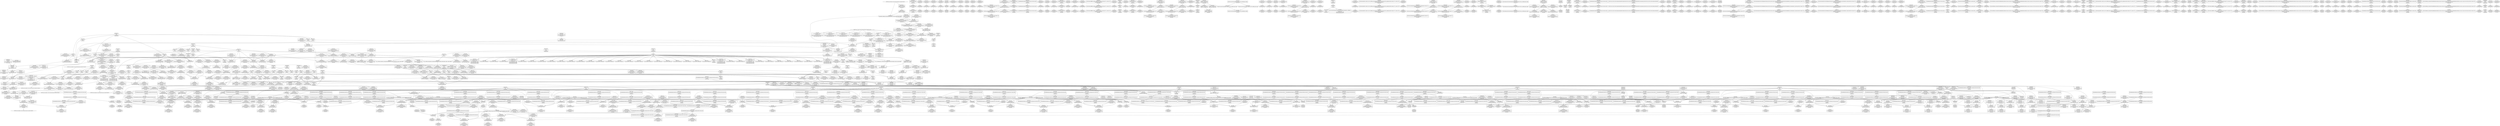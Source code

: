 digraph {
	CE0x56da270 [shape=record,shape=Mrecord,label="{CE0x56da270|i64*_getelementptr_inbounds_(_4_x_i64_,_4_x_i64_*___llvm_gcov_ctr130,_i64_0,_i64_3)|*Constant*|*SummSource*}"]
	CE0x5609740 [shape=record,shape=Mrecord,label="{CE0x5609740|rcu_read_lock:tmp16|include/linux/rcupdate.h,882|*SummSource*}"]
	CE0x5634860 [shape=record,shape=Mrecord,label="{CE0x5634860|i64_5|*Constant*|*SummSink*}"]
	CE0x5636930 [shape=record,shape=Mrecord,label="{CE0x5636930|8:_%struct.sock*,_:_SCME_44,45_}"]
	CE0x55b4af0 [shape=record,shape=Mrecord,label="{CE0x55b4af0|avc_has_perm:auditdata|Function::avc_has_perm&Arg::auditdata::|*SummSource*}"]
	CE0x55b4260 [shape=record,shape=Mrecord,label="{CE0x55b4260|selinux_socket_recvmsg:sk|security/selinux/hooks.c,4221|*SummSource*}"]
	CE0x5633490 [shape=record,shape=Mrecord,label="{CE0x5633490|i64_6|*Constant*}"]
	CE0x55ac660 [shape=record,shape=Mrecord,label="{CE0x55ac660|i32_0|*Constant*|*SummSink*}"]
	CE0x5699200 [shape=record,shape=Mrecord,label="{CE0x5699200|rcu_lock_release:tmp1}"]
	CE0x565dc80 [shape=record,shape=Mrecord,label="{CE0x565dc80|GLOBAL:rcu_lock_release|*Constant*|*SummSink*}"]
	CE0x55b89f0 [shape=record,shape=Mrecord,label="{CE0x55b89f0|i64*_getelementptr_inbounds_(_2_x_i64_,_2_x_i64_*___llvm_gcov_ctr98,_i64_0,_i64_1)|*Constant*}"]
	CE0x5647ab0 [shape=record,shape=Mrecord,label="{CE0x5647ab0|task_sid:tmp1}"]
	CE0x569fee0 [shape=record,shape=Mrecord,label="{CE0x569fee0|rcu_read_unlock:bb|*SummSink*}"]
	CE0x569acc0 [shape=record,shape=Mrecord,label="{CE0x569acc0|i64*_getelementptr_inbounds_(_4_x_i64_,_4_x_i64_*___llvm_gcov_ctr130,_i64_0,_i64_1)|*Constant*|*SummSource*}"]
	CE0x5661d30 [shape=record,shape=Mrecord,label="{CE0x5661d30|__rcu_read_lock:tmp3}"]
	CE0x559fc20 [shape=record,shape=Mrecord,label="{CE0x559fc20|selinux_socket_recvmsg:tmp}"]
	CE0x55ebd10 [shape=record,shape=Mrecord,label="{CE0x55ebd10|_call_void_mcount()_#3|*SummSource*}"]
	CE0x564b9e0 [shape=record,shape=Mrecord,label="{CE0x564b9e0|task_sid:tmp3}"]
	CE0x5697460 [shape=record,shape=Mrecord,label="{CE0x5697460|_call_void_mcount()_#3}"]
	CE0x736f9f0 [shape=record,shape=Mrecord,label="{CE0x736f9f0|sock_has_perm:task|Function::sock_has_perm&Arg::task::}"]
	CE0x564b320 [shape=record,shape=Mrecord,label="{CE0x564b320|task_sid:tobool1|security/selinux/hooks.c,208}"]
	CE0x565ff70 [shape=record,shape=Mrecord,label="{CE0x565ff70|__rcu_read_lock:do.end}"]
	CE0x565b0b0 [shape=record,shape=Mrecord,label="{CE0x565b0b0|i8_1|*Constant*}"]
	CE0x566ee80 [shape=record,shape=Mrecord,label="{CE0x566ee80|cred_sid:entry}"]
	CE0x565fcf0 [shape=record,shape=Mrecord,label="{CE0x565fcf0|GLOBAL:rcu_lock_release|*Constant*}"]
	CE0x564a140 [shape=record,shape=Mrecord,label="{CE0x564a140|__preempt_count_add:entry|*SummSink*}"]
	CE0x5674500 [shape=record,shape=Mrecord,label="{CE0x5674500|rcu_lock_acquire:entry|*SummSource*}"]
	CE0x5670cb0 [shape=record,shape=Mrecord,label="{CE0x5670cb0|rcu_read_lock:bb|*SummSink*}"]
	CE0x56537a0 [shape=record,shape=Mrecord,label="{CE0x56537a0|rcu_read_lock:tobool|include/linux/rcupdate.h,882|*SummSink*}"]
	CE0x566dc00 [shape=record,shape=Mrecord,label="{CE0x566dc00|i64*_getelementptr_inbounds_(_13_x_i64_,_13_x_i64_*___llvm_gcov_ctr126,_i64_0,_i64_12)|*Constant*|*SummSink*}"]
	CE0x568a920 [shape=record,shape=Mrecord,label="{CE0x568a920|i64_1|*Constant*}"]
	CE0x56352e0 [shape=record,shape=Mrecord,label="{CE0x56352e0|8:_%struct.sock*,_:_SCME_25,26_}"]
	CE0x567aa40 [shape=record,shape=Mrecord,label="{CE0x567aa40|rcu_read_lock:do.end|*SummSink*}"]
	CE0x56c1870 [shape=record,shape=Mrecord,label="{CE0x56c1870|__rcu_read_lock:do.body|*SummSink*}"]
	CE0x55c9ad0 [shape=record,shape=Mrecord,label="{CE0x55c9ad0|__rcu_read_lock:tmp5|include/linux/rcupdate.h,239|*SummSink*}"]
	CE0x568c680 [shape=record,shape=Mrecord,label="{CE0x568c680|rcu_read_unlock:tmp1|*SummSink*}"]
	CE0x56098c0 [shape=record,shape=Mrecord,label="{CE0x56098c0|rcu_read_lock:tmp16|include/linux/rcupdate.h,882|*SummSink*}"]
	CE0x56de830 [shape=record,shape=Mrecord,label="{CE0x56de830|_ret_void,_!dbg_!27720|./arch/x86/include/asm/preempt.h,78|*SummSink*}"]
	CE0x5655ee0 [shape=record,shape=Mrecord,label="{CE0x5655ee0|COLLAPSED:_GCMRE___llvm_gcov_ctr131_internal_global_2_x_i64_zeroinitializer:_elem_0:default:}"]
	CE0x5667e00 [shape=record,shape=Mrecord,label="{CE0x5667e00|%struct.lockdep_map*_null|*Constant*}"]
	CE0x56914a0 [shape=record,shape=Mrecord,label="{CE0x56914a0|i64*_getelementptr_inbounds_(_4_x_i64_,_4_x_i64_*___llvm_gcov_ctr130,_i64_0,_i64_1)|*Constant*|*SummSink*}"]
	CE0x5678fc0 [shape=record,shape=Mrecord,label="{CE0x5678fc0|rcu_read_unlock:tobool1|include/linux/rcupdate.h,933|*SummSink*}"]
	CE0x55d2bf0 [shape=record,shape=Mrecord,label="{CE0x55d2bf0|COLLAPSED:_GCMRE___llvm_gcov_ctr327_internal_global_6_x_i64_zeroinitializer:_elem_0:default:}"]
	CE0x56c14d0 [shape=record,shape=Mrecord,label="{CE0x56c14d0|__rcu_read_unlock:tmp2|*SummSource*}"]
	CE0x5655f50 [shape=record,shape=Mrecord,label="{CE0x5655f50|cred_sid:tmp|*SummSource*}"]
	CE0x5648f20 [shape=record,shape=Mrecord,label="{CE0x5648f20|i64*_getelementptr_inbounds_(_2_x_i64_,_2_x_i64_*___llvm_gcov_ctr131,_i64_0,_i64_1)|*Constant*|*SummSink*}"]
	CE0x56272f0 [shape=record,shape=Mrecord,label="{CE0x56272f0|i64*_getelementptr_inbounds_(_4_x_i64_,_4_x_i64_*___llvm_gcov_ctr134,_i64_0,_i64_0)|*Constant*}"]
	CE0x56218a0 [shape=record,shape=Mrecord,label="{CE0x56218a0|i8*_getelementptr_inbounds_(_41_x_i8_,_41_x_i8_*_.str44,_i32_0,_i32_0)|*Constant*|*SummSink*}"]
	CE0x5630f30 [shape=record,shape=Mrecord,label="{CE0x5630f30|sock_has_perm:tmp16|security/selinux/hooks.c,3976|*SummSource*}"]
	CE0x564b680 [shape=record,shape=Mrecord,label="{CE0x564b680|cred_sid:security|security/selinux/hooks.c,196|*SummSink*}"]
	CE0x567a710 [shape=record,shape=Mrecord,label="{CE0x567a710|rcu_read_unlock:if.then|*SummSource*}"]
	CE0x5633920 [shape=record,shape=Mrecord,label="{CE0x5633920|rcu_read_lock:tmp13|include/linux/rcupdate.h,882|*SummSink*}"]
	CE0x564e450 [shape=record,shape=Mrecord,label="{CE0x564e450|task_sid:tobool1|security/selinux/hooks.c,208|*SummSource*}"]
	CE0x56c3650 [shape=record,shape=Mrecord,label="{CE0x56c3650|i64*_getelementptr_inbounds_(_4_x_i64_,_4_x_i64_*___llvm_gcov_ctr133,_i64_0,_i64_0)|*Constant*|*SummSource*}"]
	CE0x56c2990 [shape=record,shape=Mrecord,label="{CE0x56c2990|i64*_getelementptr_inbounds_(_4_x_i64_,_4_x_i64_*___llvm_gcov_ctr129,_i64_0,_i64_3)|*Constant*}"]
	CE0x568f640 [shape=record,shape=Mrecord,label="{CE0x568f640|rcu_lock_acquire:tmp|*SummSink*}"]
	CE0x5693ce0 [shape=record,shape=Mrecord,label="{CE0x5693ce0|__rcu_read_lock:tmp2|*SummSink*}"]
	CE0x55d14d0 [shape=record,shape=Mrecord,label="{CE0x55d14d0|task_sid:tmp9|security/selinux/hooks.c,208}"]
	CE0x5673500 [shape=record,shape=Mrecord,label="{CE0x5673500|rcu_lock_acquire:entry|*SummSink*}"]
	CE0x55fd640 [shape=record,shape=Mrecord,label="{CE0x55fd640|rcu_read_unlock:tmp16|include/linux/rcupdate.h,933|*SummSource*}"]
	CE0x5699b10 [shape=record,shape=Mrecord,label="{CE0x5699b10|i64*_getelementptr_inbounds_(_11_x_i64_,_11_x_i64_*___llvm_gcov_ctr132,_i64_0,_i64_8)|*Constant*|*SummSource*}"]
	CE0x563e110 [shape=record,shape=Mrecord,label="{CE0x563e110|sock_has_perm:tmp4|security/selinux/hooks.c,3966|*SummSink*}"]
	CE0x5621db0 [shape=record,shape=Mrecord,label="{CE0x5621db0|task_sid:tmp20|security/selinux/hooks.c,208|*SummSource*}"]
	CE0x5675910 [shape=record,shape=Mrecord,label="{CE0x5675910|rcu_read_unlock:tobool|include/linux/rcupdate.h,933}"]
	CE0x56d5820 [shape=record,shape=Mrecord,label="{CE0x56d5820|__rcu_read_lock:bb|*SummSource*}"]
	CE0x56d1ed0 [shape=record,shape=Mrecord,label="{CE0x56d1ed0|__preempt_count_sub:tmp4|./arch/x86/include/asm/preempt.h,77}"]
	CE0x5648380 [shape=record,shape=Mrecord,label="{CE0x5648380|i64_3|*Constant*}"]
	CE0x568a720 [shape=record,shape=Mrecord,label="{CE0x568a720|__rcu_read_lock:tmp}"]
	CE0x56428a0 [shape=record,shape=Mrecord,label="{CE0x56428a0|sock_has_perm:tmp20|security/selinux/hooks.c,3977}"]
	CE0x5627400 [shape=record,shape=Mrecord,label="{CE0x5627400|__rcu_read_unlock:do.end|*SummSource*}"]
	CE0x56360e0 [shape=record,shape=Mrecord,label="{CE0x56360e0|8:_%struct.sock*,_:_SCME_37,38_}"]
	CE0x55efc60 [shape=record,shape=Mrecord,label="{CE0x55efc60|rcu_read_unlock:tmp|*SummSink*}"]
	CE0x5658ca0 [shape=record,shape=Mrecord,label="{CE0x5658ca0|i64_7|*Constant*|*SummSink*}"]
	CE0x565b6e0 [shape=record,shape=Mrecord,label="{CE0x565b6e0|i8_1|*Constant*|*SummSink*}"]
	CE0x55f91e0 [shape=record,shape=Mrecord,label="{CE0x55f91e0|sock_has_perm:tmp13|security/selinux/hooks.c,3972}"]
	CE0x55b7160 [shape=record,shape=Mrecord,label="{CE0x55b7160|sock_has_perm:tmp8|security/selinux/hooks.c,3969|*SummSink*}"]
	CE0x56c3200 [shape=record,shape=Mrecord,label="{CE0x56c3200|i64*_getelementptr_inbounds_(_4_x_i64_,_4_x_i64_*___llvm_gcov_ctr133,_i64_0,_i64_0)|*Constant*}"]
	CE0x5674360 [shape=record,shape=Mrecord,label="{CE0x5674360|GLOBAL:rcu_lock_acquire|*Constant*|*SummSource*}"]
	CE0x55bebd0 [shape=record,shape=Mrecord,label="{CE0x55bebd0|sock_has_perm:ad|security/selinux/hooks.c, 3965|*SummSource*}"]
	CE0x568a010 [shape=record,shape=Mrecord,label="{CE0x568a010|i64*_getelementptr_inbounds_(_2_x_i64_,_2_x_i64_*___llvm_gcov_ctr131,_i64_0,_i64_0)|*Constant*}"]
	CE0x56817f0 [shape=record,shape=Mrecord,label="{CE0x56817f0|i64*_getelementptr_inbounds_(_4_x_i64_,_4_x_i64_*___llvm_gcov_ctr135,_i64_0,_i64_2)|*Constant*}"]
	CE0x5651e10 [shape=record,shape=Mrecord,label="{CE0x5651e10|task_sid:do.body}"]
	CE0x569fdf0 [shape=record,shape=Mrecord,label="{CE0x569fdf0|rcu_read_unlock:bb|*SummSource*}"]
	CE0x5668a40 [shape=record,shape=Mrecord,label="{CE0x5668a40|__preempt_count_sub:entry}"]
	CE0x565e150 [shape=record,shape=Mrecord,label="{CE0x565e150|rcu_lock_release:entry|*SummSink*}"]
	CE0x5693640 [shape=record,shape=Mrecord,label="{CE0x5693640|_call_void_mcount()_#3|*SummSink*}"]
	CE0x5652bf0 [shape=record,shape=Mrecord,label="{CE0x5652bf0|_call_void_asm_sideeffect_,_memory_,_dirflag_,_fpsr_,_flags_()_#3,_!dbg_!27711,_!srcloc_!27714|include/linux/rcupdate.h,244|*SummSink*}"]
	CE0x5650440 [shape=record,shape=Mrecord,label="{CE0x5650440|rcu_read_unlock:tmp7|include/linux/rcupdate.h,933|*SummSource*}"]
	CE0x5632590 [shape=record,shape=Mrecord,label="{CE0x5632590|avc_has_perm:entry|*SummSink*}"]
	"CONST[source:2(external),value:2(dynamic)][purpose:{subject}][SrcIdx:4]"
	CE0x568bcf0 [shape=record,shape=Mrecord,label="{CE0x568bcf0|__rcu_read_lock:tmp7|include/linux/rcupdate.h,240|*SummSink*}"]
	CE0x5637770 [shape=record,shape=Mrecord,label="{CE0x5637770|i64_56|*Constant*}"]
	CE0x55cda60 [shape=record,shape=Mrecord,label="{CE0x55cda60|i64*_getelementptr_inbounds_(_11_x_i64_,_11_x_i64_*___llvm_gcov_ctr127,_i64_0,_i64_0)|*Constant*}"]
	CE0x55c6b10 [shape=record,shape=Mrecord,label="{CE0x55c6b10|i32_22|*Constant*|*SummSink*}"]
	CE0x561e870 [shape=record,shape=Mrecord,label="{CE0x561e870|1216:_i8*,_:_CRE_1216,1224_|*MultipleSource*|security/selinux/hooks.c,3964|Function::sock_has_perm&Arg::sk::|*LoadInst*|security/selinux/hooks.c,4221}"]
	CE0x56d72a0 [shape=record,shape=Mrecord,label="{CE0x56d72a0|i32_1|*Constant*}"]
	CE0x5632ad0 [shape=record,shape=Mrecord,label="{CE0x5632ad0|rcu_read_lock:call3|include/linux/rcupdate.h,882}"]
	CE0x5691b60 [shape=record,shape=Mrecord,label="{CE0x5691b60|rcu_read_unlock:call|include/linux/rcupdate.h,933}"]
	CE0x56d1820 [shape=record,shape=Mrecord,label="{CE0x56d1820|__preempt_count_sub:sub|./arch/x86/include/asm/preempt.h,77}"]
	CE0x55c5920 [shape=record,shape=Mrecord,label="{CE0x55c5920|sock_has_perm:tmp}"]
	CE0x5673400 [shape=record,shape=Mrecord,label="{CE0x5673400|GLOBAL:rcu_lock_acquire|*Constant*|*SummSink*}"]
	CE0x568f1f0 [shape=record,shape=Mrecord,label="{CE0x568f1f0|rcu_lock_release:tmp2|*SummSink*}"]
	CE0x56672a0 [shape=record,shape=Mrecord,label="{CE0x56672a0|rcu_lock_release:tmp1|*SummSink*}"]
	CE0x5636210 [shape=record,shape=Mrecord,label="{CE0x5636210|8:_%struct.sock*,_:_SCME_38,39_}"]
	CE0x563b950 [shape=record,shape=Mrecord,label="{CE0x563b950|GLOBAL:__llvm_gcov_ctr327|Global_var:__llvm_gcov_ctr327|*SummSource*}"]
	CE0x55db9f0 [shape=record,shape=Mrecord,label="{CE0x55db9f0|rcu_read_lock:call|include/linux/rcupdate.h,882}"]
	CE0x5647750 [shape=record,shape=Mrecord,label="{CE0x5647750|__rcu_read_lock:entry|*SummSink*}"]
	CE0x55e7590 [shape=record,shape=Mrecord,label="{CE0x55e7590|_ret_i32_%call1,_!dbg_!27718|security/selinux/hooks.c,4221|*SummSink*}"]
	CE0x56d17b0 [shape=record,shape=Mrecord,label="{CE0x56d17b0|i32_0|*Constant*}"]
	CE0x67d91e0 [shape=record,shape=Mrecord,label="{CE0x67d91e0|GLOBAL:sock_has_perm|*Constant*|*SummSink*}"]
	CE0x55b6030 [shape=record,shape=Mrecord,label="{CE0x55b6030|_call_void_mcount()_#3}"]
	CE0x5631060 [shape=record,shape=Mrecord,label="{CE0x5631060|sock_has_perm:tmp16|security/selinux/hooks.c,3976|*SummSink*}"]
	CE0x55c6000 [shape=record,shape=Mrecord,label="{CE0x55c6000|sock_has_perm:task|Function::sock_has_perm&Arg::task::|*SummSource*}"]
	CE0x56d8ec0 [shape=record,shape=Mrecord,label="{CE0x56d8ec0|rcu_lock_acquire:tmp1|*SummSink*}"]
	CE0x56318b0 [shape=record,shape=Mrecord,label="{CE0x56318b0|sock_has_perm:call6|security/selinux/hooks.c,3976|*SummSource*}"]
	CE0x5651820 [shape=record,shape=Mrecord,label="{CE0x5651820|GLOBAL:__llvm_gcov_ctr126|Global_var:__llvm_gcov_ctr126}"]
	CE0x55b4390 [shape=record,shape=Mrecord,label="{CE0x55b4390|_ret_i32_%retval.0,_!dbg_!27728|security/selinux/avc.c,775}"]
	CE0x565c5c0 [shape=record,shape=Mrecord,label="{CE0x565c5c0|_call_void___rcu_read_lock()_#10,_!dbg_!27710|include/linux/rcupdate.h,879|*SummSink*}"]
	CE0x56a0340 [shape=record,shape=Mrecord,label="{CE0x56a0340|i64*_getelementptr_inbounds_(_11_x_i64_,_11_x_i64_*___llvm_gcov_ctr132,_i64_0,_i64_0)|*Constant*}"]
	CE0x5636b90 [shape=record,shape=Mrecord,label="{CE0x5636b90|8:_%struct.sock*,_:_SCME_46,47_}"]
	CE0x565a6e0 [shape=record,shape=Mrecord,label="{CE0x565a6e0|i64*_getelementptr_inbounds_(_13_x_i64_,_13_x_i64_*___llvm_gcov_ctr126,_i64_0,_i64_8)|*Constant*|*SummSink*}"]
	CE0x562f230 [shape=record,shape=Mrecord,label="{CE0x562f230|sock_has_perm:u2|security/selinux/hooks.c,3974|*SummSink*}"]
	CE0x56707b0 [shape=record,shape=Mrecord,label="{CE0x56707b0|_ret_void,_!dbg_!27735|include/linux/rcupdate.h,938}"]
	CE0x56db4a0 [shape=record,shape=Mrecord,label="{CE0x56db4a0|rcu_lock_release:indirectgoto|*SummSource*}"]
	CE0x5620da0 [shape=record,shape=Mrecord,label="{CE0x5620da0|i32_208|*Constant*}"]
	CE0x56c2870 [shape=record,shape=Mrecord,label="{CE0x56c2870|GLOBAL:__preempt_count|Global_var:__preempt_count}"]
	CE0x55ba9d0 [shape=record,shape=Mrecord,label="{CE0x55ba9d0|selinux_socket_recvmsg:tmp4|*LoadInst*|security/selinux/hooks.c,4221}"]
	CE0x5672360 [shape=record,shape=Mrecord,label="{CE0x5672360|rcu_read_lock:tmp12|include/linux/rcupdate.h,882|*SummSource*}"]
	CE0x56c2580 [shape=record,shape=Mrecord,label="{CE0x56c2580|void_(i32*,_i32,_i32*)*_asm_addl_$1,_%gs:$0_,_*m,ri,*m,_dirflag_,_fpsr_,_flags_}"]
	CE0x569f440 [shape=record,shape=Mrecord,label="{CE0x569f440|rcu_read_unlock:if.then|*SummSink*}"]
	CE0x564e620 [shape=record,shape=Mrecord,label="{CE0x564e620|task_sid:tmp9|security/selinux/hooks.c,208|*SummSink*}"]
	CE0x564d010 [shape=record,shape=Mrecord,label="{CE0x564d010|_call_void_mcount()_#3|*SummSink*}"]
	CE0x5664590 [shape=record,shape=Mrecord,label="{CE0x5664590|i64*_getelementptr_inbounds_(_4_x_i64_,_4_x_i64_*___llvm_gcov_ctr134,_i64_0,_i64_0)|*Constant*|*SummSink*}"]
	CE0x56f7870 [shape=record,shape=Mrecord,label="{CE0x56f7870|__preempt_count_sub:entry|*SummSink*}"]
	CE0x564cc00 [shape=record,shape=Mrecord,label="{CE0x564cc00|task_sid:tmp2|*SummSink*}"]
	CE0x5637640 [shape=record,shape=Mrecord,label="{CE0x5637640|8:_%struct.sock*,_:_SCME_55,56_}"]
	CE0x5657850 [shape=record,shape=Mrecord,label="{CE0x5657850|rcu_lock_acquire:entry}"]
	CE0x56884f0 [shape=record,shape=Mrecord,label="{CE0x56884f0|rcu_read_lock:tmp20|include/linux/rcupdate.h,882|*SummSource*}"]
	CE0x56f9210 [shape=record,shape=Mrecord,label="{CE0x56f9210|_call_void_mcount()_#3|*SummSink*}"]
	CE0x5650570 [shape=record,shape=Mrecord,label="{CE0x5650570|rcu_read_unlock:tmp7|include/linux/rcupdate.h,933|*SummSink*}"]
	CE0x55afd20 [shape=record,shape=Mrecord,label="{CE0x55afd20|sock_has_perm:bb|*SummSink*}"]
	CE0x56a0470 [shape=record,shape=Mrecord,label="{CE0x56a0470|i64*_getelementptr_inbounds_(_11_x_i64_,_11_x_i64_*___llvm_gcov_ctr132,_i64_0,_i64_0)|*Constant*|*SummSource*}"]
	CE0x5664690 [shape=record,shape=Mrecord,label="{CE0x5664690|i64*_getelementptr_inbounds_(_4_x_i64_,_4_x_i64_*___llvm_gcov_ctr129,_i64_0,_i64_1)|*Constant*}"]
	CE0x569f690 [shape=record,shape=Mrecord,label="{CE0x569f690|rcu_read_unlock:land.lhs.true|*SummSource*}"]
	CE0x564cb90 [shape=record,shape=Mrecord,label="{CE0x564cb90|task_sid:tmp2|*SummSource*}"]
	CE0x562ff60 [shape=record,shape=Mrecord,label="{CE0x562ff60|sock_has_perm:sk4|security/selinux/hooks.c,3974|*SummSink*}"]
	CE0x56882e0 [shape=record,shape=Mrecord,label="{CE0x56882e0|rcu_read_lock:tmp20|include/linux/rcupdate.h,882}"]
	CE0x5641de0 [shape=record,shape=Mrecord,label="{CE0x5641de0|sock_has_perm:tmp18|security/selinux/hooks.c,3977|*SummSource*}"]
	CE0x5636340 [shape=record,shape=Mrecord,label="{CE0x5636340|8:_%struct.sock*,_:_SCME_39,40_}"]
	CE0x5650c80 [shape=record,shape=Mrecord,label="{CE0x5650c80|rcu_read_lock:tmp7|include/linux/rcupdate.h,882}"]
	CE0x568a8b0 [shape=record,shape=Mrecord,label="{CE0x568a8b0|__rcu_read_lock:tmp|*SummSink*}"]
	CE0x56c58b0 [shape=record,shape=Mrecord,label="{CE0x56c58b0|__preempt_count_sub:tmp3|*SummSource*}"]
	CE0x563e8c0 [shape=record,shape=Mrecord,label="{CE0x563e8c0|i8_0|*Constant*|*SummSink*}"]
	CE0x568bb80 [shape=record,shape=Mrecord,label="{CE0x568bb80|__rcu_read_lock:tmp7|include/linux/rcupdate.h,240|*SummSource*}"]
	CE0x55a0170 [shape=record,shape=Mrecord,label="{CE0x55a0170|selinux_socket_recvmsg:sk|security/selinux/hooks.c,4221|*SummSink*}"]
	CE0x55b46d0 [shape=record,shape=Mrecord,label="{CE0x55b46d0|avc_has_perm:requested|Function::avc_has_perm&Arg::requested::|*SummSource*}"]
	CE0x565ebd0 [shape=record,shape=Mrecord,label="{CE0x565ebd0|_call_void___rcu_read_unlock()_#10,_!dbg_!27734|include/linux/rcupdate.h,937}"]
	CE0x5651f30 [shape=record,shape=Mrecord,label="{CE0x5651f30|task_sid:do.body|*SummSource*}"]
	CE0x55b7630 [shape=record,shape=Mrecord,label="{CE0x55b7630|8:_%struct.sock*,_:_SCME_16,18_|*MultipleSource*|security/selinux/hooks.c, 3966|security/selinux/hooks.c,3966|security/selinux/hooks.c,3966}"]
	CE0x5699010 [shape=record,shape=Mrecord,label="{CE0x5699010|rcu_lock_acquire:tmp5|include/linux/rcupdate.h,418|*SummSink*}"]
	CE0x568a310 [shape=record,shape=Mrecord,label="{CE0x568a310|_call_void_mcount()_#3|*SummSource*}"]
	CE0x565c910 [shape=record,shape=Mrecord,label="{CE0x565c910|i64*_getelementptr_inbounds_(_11_x_i64_,_11_x_i64_*___llvm_gcov_ctr132,_i64_0,_i64_10)|*Constant*|*SummSink*}"]
	CE0x56dec90 [shape=record,shape=Mrecord,label="{CE0x56dec90|_call_void_mcount()_#3}"]
	CE0x5675cb0 [shape=record,shape=Mrecord,label="{CE0x5675cb0|i64*_getelementptr_inbounds_(_4_x_i64_,_4_x_i64_*___llvm_gcov_ctr128,_i64_0,_i64_2)|*Constant*|*SummSink*}"]
	CE0x5609590 [shape=record,shape=Mrecord,label="{CE0x5609590|rcu_read_lock:tmp16|include/linux/rcupdate.h,882}"]
	CE0x564abd0 [shape=record,shape=Mrecord,label="{CE0x564abd0|i64*_getelementptr_inbounds_(_11_x_i64_,_11_x_i64_*___llvm_gcov_ctr127,_i64_0,_i64_0)|*Constant*|*SummSource*}"]
	CE0x55e50e0 [shape=record,shape=Mrecord,label="{CE0x55e50e0|i64*_getelementptr_inbounds_(_2_x_i64_,_2_x_i64_*___llvm_gcov_ctr98,_i64_0,_i64_0)|*Constant*}"]
	CE0x55fc770 [shape=record,shape=Mrecord,label="{CE0x55fc770|i8_2|*Constant*|*SummSource*}"]
	CE0x5676550 [shape=record,shape=Mrecord,label="{CE0x5676550|rcu_read_lock:tobool1|include/linux/rcupdate.h,882}"]
	CE0x569fbe0 [shape=record,shape=Mrecord,label="{CE0x569fbe0|rcu_read_unlock:do.end|*SummSink*}"]
	CE0x563a860 [shape=record,shape=Mrecord,label="{CE0x563a860|sock_has_perm:tmp6|security/selinux/hooks.c,3969|*SummSink*}"]
	CE0x565b210 [shape=record,shape=Mrecord,label="{CE0x565b210|task_sid:tmp19|security/selinux/hooks.c,208|*SummSource*}"]
	CE0x56d8920 [shape=record,shape=Mrecord,label="{CE0x56d8920|_call_void_asm_addl_$1,_%gs:$0_,_*m,ri,*m,_dirflag_,_fpsr_,_flags_(i32*___preempt_count,_i32_%sub,_i32*___preempt_count)_#3,_!dbg_!27717,_!srcloc_!27718|./arch/x86/include/asm/preempt.h,77|*SummSource*}"]
	CE0x564a370 [shape=record,shape=Mrecord,label="{CE0x564a370|GLOBAL:__llvm_gcov_ctr127|Global_var:__llvm_gcov_ctr127}"]
	CE0x563b030 [shape=record,shape=Mrecord,label="{CE0x563b030|i64_2|*Constant*}"]
	CE0x55c97e0 [shape=record,shape=Mrecord,label="{CE0x55c97e0|__rcu_read_lock:tmp5|include/linux/rcupdate.h,239}"]
	CE0x55bb7e0 [shape=record,shape=Mrecord,label="{CE0x55bb7e0|get_current:tmp2}"]
	CE0x5699450 [shape=record,shape=Mrecord,label="{CE0x5699450|i64*_getelementptr_inbounds_(_4_x_i64_,_4_x_i64_*___llvm_gcov_ctr133,_i64_0,_i64_1)|*Constant*}"]
	CE0x56689d0 [shape=record,shape=Mrecord,label="{CE0x56689d0|__preempt_count_sub:entry|*SummSource*}"]
	CE0x5690180 [shape=record,shape=Mrecord,label="{CE0x5690180|__preempt_count_add:val|Function::__preempt_count_add&Arg::val::}"]
	CE0x5649800 [shape=record,shape=Mrecord,label="{CE0x5649800|i32_0|*Constant*}"]
	CE0x566f8b0 [shape=record,shape=Mrecord,label="{CE0x566f8b0|_ret_i32_%tmp6,_!dbg_!27716|security/selinux/hooks.c,197|*SummSink*}"]
	CE0x569d770 [shape=record,shape=Mrecord,label="{CE0x569d770|i64*_getelementptr_inbounds_(_11_x_i64_,_11_x_i64_*___llvm_gcov_ctr132,_i64_0,_i64_9)|*Constant*}"]
	CE0x56293e0 [shape=record,shape=Mrecord,label="{CE0x56293e0|i64*_getelementptr_inbounds_(_4_x_i64_,_4_x_i64_*___llvm_gcov_ctr135,_i64_0,_i64_2)|*Constant*|*SummSource*}"]
	CE0x5634790 [shape=record,shape=Mrecord,label="{CE0x5634790|i64_5|*Constant*|*SummSource*}"]
	CE0x55f44b0 [shape=record,shape=Mrecord,label="{CE0x55f44b0|sock_has_perm:if.end}"]
	CE0x562d9b0 [shape=record,shape=Mrecord,label="{CE0x562d9b0|i8_2|*Constant*|*SummSink*}"]
	CE0x55f0b70 [shape=record,shape=Mrecord,label="{CE0x55f0b70|_ret_void,_!dbg_!27717|include/linux/rcupdate.h,419|*SummSink*}"]
	CE0x55d2d40 [shape=record,shape=Mrecord,label="{CE0x55d2d40|sock_has_perm:tmp|*SummSink*}"]
	CE0x5690050 [shape=record,shape=Mrecord,label="{CE0x5690050|_ret_void,_!dbg_!27719|./arch/x86/include/asm/preempt.h,73}"]
	CE0x55ac710 [shape=record,shape=Mrecord,label="{CE0x55ac710|selinux_socket_recvmsg:tmp|*SummSink*}"]
	CE0x5662130 [shape=record,shape=Mrecord,label="{CE0x5662130|i64*_getelementptr_inbounds_(_4_x_i64_,_4_x_i64_*___llvm_gcov_ctr128,_i64_0,_i64_0)|*Constant*|*SummSink*}"]
	CE0x5693750 [shape=record,shape=Mrecord,label="{CE0x5693750|i64*_getelementptr_inbounds_(_4_x_i64_,_4_x_i64_*___llvm_gcov_ctr130,_i64_0,_i64_2)|*Constant*}"]
	CE0x55b45f0 [shape=record,shape=Mrecord,label="{CE0x55b45f0|avc_has_perm:requested|Function::avc_has_perm&Arg::requested::}"]
	CE0x55bea20 [shape=record,shape=Mrecord,label="{CE0x55bea20|sock_has_perm:net|security/selinux/hooks.c, 3966}"]
	CE0x57190a0 [shape=record,shape=Mrecord,label="{CE0x57190a0|__preempt_count_sub:tmp|*SummSink*}"]
	CE0x55efe40 [shape=record,shape=Mrecord,label="{CE0x55efe40|rcu_read_unlock:tmp1}"]
	CE0x55a7a00 [shape=record,shape=Mrecord,label="{CE0x55a7a00|selinux_socket_recvmsg:tmp3}"]
	CE0x55fdd70 [shape=record,shape=Mrecord,label="{CE0x55fdd70|rcu_read_lock:tmp14|include/linux/rcupdate.h,882|*SummSource*}"]
	CE0x566c260 [shape=record,shape=Mrecord,label="{CE0x566c260|rcu_lock_release:bb|*SummSink*}"]
	CE0x565f460 [shape=record,shape=Mrecord,label="{CE0x565f460|__rcu_read_unlock:entry|*SummSource*}"]
	CE0x565c470 [shape=record,shape=Mrecord,label="{CE0x565c470|_call_void___rcu_read_lock()_#10,_!dbg_!27710|include/linux/rcupdate.h,879|*SummSource*}"]
	CE0x5665300 [shape=record,shape=Mrecord,label="{CE0x5665300|i64*_getelementptr_inbounds_(_4_x_i64_,_4_x_i64_*___llvm_gcov_ctr133,_i64_0,_i64_3)|*Constant*|*SummSource*}"]
	CE0x5620c10 [shape=record,shape=Mrecord,label="{CE0x5620c10|GLOBAL:lockdep_rcu_suspicious|*Constant*|*SummSource*}"]
	CE0x5673df0 [shape=record,shape=Mrecord,label="{CE0x5673df0|rcu_read_unlock:tmp5|include/linux/rcupdate.h,933}"]
	CE0x56598f0 [shape=record,shape=Mrecord,label="{CE0x56598f0|task_sid:tmp17|security/selinux/hooks.c,208}"]
	CE0x56541d0 [shape=record,shape=Mrecord,label="{CE0x56541d0|task_sid:tobool4|security/selinux/hooks.c,208}"]
	CE0x55bec40 [shape=record,shape=Mrecord,label="{CE0x55bec40|sock_has_perm:ad|security/selinux/hooks.c, 3965|*SummSink*}"]
	CE0x56e19b0 [shape=record,shape=Mrecord,label="{CE0x56e19b0|GLOBAL:__preempt_count|Global_var:__preempt_count}"]
	CE0x5655a30 [shape=record,shape=Mrecord,label="{CE0x5655a30|GLOBAL:__llvm_gcov_ctr126|Global_var:__llvm_gcov_ctr126|*SummSink*}"]
	CE0x55d9770 [shape=record,shape=Mrecord,label="{CE0x55d9770|rcu_read_lock:entry|*SummSource*}"]
	CE0x55d0db0 [shape=record,shape=Mrecord,label="{CE0x55d0db0|%struct.task_struct*_(%struct.task_struct**)*_asm_movq_%gs:$_1:P_,$0_,_r,im,_dirflag_,_fpsr_,_flags_}"]
	CE0x563bac0 [shape=record,shape=Mrecord,label="{CE0x563bac0|GLOBAL:__llvm_gcov_ctr327|Global_var:__llvm_gcov_ctr327|*SummSink*}"]
	CE0x5609d10 [shape=record,shape=Mrecord,label="{CE0x5609d10|i64*_getelementptr_inbounds_(_11_x_i64_,_11_x_i64_*___llvm_gcov_ctr127,_i64_0,_i64_8)|*Constant*|*SummSource*}"]
	CE0x56deb80 [shape=record,shape=Mrecord,label="{CE0x56deb80|__rcu_read_unlock:tmp3|*SummSink*}"]
	CE0x55d28a0 [shape=record,shape=Mrecord,label="{CE0x55d28a0|GLOBAL:rcu_lock_map|Global_var:rcu_lock_map|*SummSource*}"]
	CE0x5693160 [shape=record,shape=Mrecord,label="{CE0x5693160|rcu_read_unlock:tmp11|include/linux/rcupdate.h,933}"]
	CE0x5632f20 [shape=record,shape=Mrecord,label="{CE0x5632f20|rcu_read_lock:call3|include/linux/rcupdate.h,882|*SummSink*}"]
	CE0x5634720 [shape=record,shape=Mrecord,label="{CE0x5634720|i64_5|*Constant*}"]
	CE0x55bd300 [shape=record,shape=Mrecord,label="{CE0x55bd300|selinux_socket_recvmsg:call|security/selinux/hooks.c,4221}"]
	CE0x564d410 [shape=record,shape=Mrecord,label="{CE0x564d410|task_sid:tobool|security/selinux/hooks.c,208|*SummSink*}"]
	CE0x55af310 [shape=record,shape=Mrecord,label="{CE0x55af310|task_sid:bb|*SummSink*}"]
	CE0x56411b0 [shape=record,shape=Mrecord,label="{CE0x56411b0|rcu_read_lock:tmp11|include/linux/rcupdate.h,882}"]
	CE0x56418e0 [shape=record,shape=Mrecord,label="{CE0x56418e0|i64*_getelementptr_inbounds_(_6_x_i64_,_6_x_i64_*___llvm_gcov_ctr327,_i64_0,_i64_5)|*Constant*|*SummSource*}"]
	CE0x56dac40 [shape=record,shape=Mrecord,label="{CE0x56dac40|i8*_undef|*Constant*}"]
	CE0x56423c0 [shape=record,shape=Mrecord,label="{CE0x56423c0|sock_has_perm:tmp19|security/selinux/hooks.c,3977|*SummSource*}"]
	CE0x564c900 [shape=record,shape=Mrecord,label="{CE0x564c900|GLOBAL:__rcu_read_lock|*Constant*|*SummSink*}"]
	CE0x5626ee0 [shape=record,shape=Mrecord,label="{CE0x5626ee0|i64*_getelementptr_inbounds_(_4_x_i64_,_4_x_i64_*___llvm_gcov_ctr129,_i64_0,_i64_3)|*Constant*|*SummSource*}"]
	CE0x563b370 [shape=record,shape=Mrecord,label="{CE0x563b370|i64_2|*Constant*|*SummSink*}"]
	CE0x5688fd0 [shape=record,shape=Mrecord,label="{CE0x5688fd0|i64*_getelementptr_inbounds_(_11_x_i64_,_11_x_i64_*___llvm_gcov_ctr127,_i64_0,_i64_10)|*Constant*|*SummSource*}"]
	CE0x5674b40 [shape=record,shape=Mrecord,label="{CE0x5674b40|rcu_read_lock:land.lhs.true|*SummSource*}"]
	CE0x5620980 [shape=record,shape=Mrecord,label="{CE0x5620980|i8*_getelementptr_inbounds_(_25_x_i8_,_25_x_i8_*_.str3,_i32_0,_i32_0)|*Constant*|*SummSink*}"]
	CE0x56208b0 [shape=record,shape=Mrecord,label="{CE0x56208b0|i8*_getelementptr_inbounds_(_25_x_i8_,_25_x_i8_*_.str3,_i32_0,_i32_0)|*Constant*|*SummSource*}"]
	CE0x569f700 [shape=record,shape=Mrecord,label="{CE0x569f700|rcu_read_unlock:land.lhs.true|*SummSink*}"]
	CE0x55bdc40 [shape=record,shape=Mrecord,label="{CE0x55bdc40|16:_i32,_24:_i16,_:_CRE_16,20_|*MultipleSource*|*LoadInst*|security/selinux/hooks.c,3964|security/selinux/hooks.c,3964|security/selinux/hooks.c,3969}"]
	CE0x55fe5e0 [shape=record,shape=Mrecord,label="{CE0x55fe5e0|sock_has_perm:ad|security/selinux/hooks.c, 3965}"]
	CE0x5660810 [shape=record,shape=Mrecord,label="{CE0x5660810|rcu_lock_release:tmp3|*SummSink*}"]
	CE0x56398c0 [shape=record,shape=Mrecord,label="{CE0x56398c0|sock_has_perm:call|security/selinux/hooks.c,3967}"]
	CE0x5679680 [shape=record,shape=Mrecord,label="{CE0x5679680|rcu_read_lock:tmp6|include/linux/rcupdate.h,882|*SummSink*}"]
	CE0x5631d80 [shape=record,shape=Mrecord,label="{CE0x5631d80|i32_(i32,_i32,_i16,_i32,_%struct.common_audit_data*)*_bitcast_(i32_(i32,_i32,_i16,_i32,_%struct.common_audit_data.495*)*_avc_has_perm_to_i32_(i32,_i32,_i16,_i32,_%struct.common_audit_data*)*)|*Constant*|*SummSource*}"]
	CE0x566be00 [shape=record,shape=Mrecord,label="{CE0x566be00|i64*_getelementptr_inbounds_(_4_x_i64_,_4_x_i64_*___llvm_gcov_ctr133,_i64_0,_i64_2)|*Constant*|*SummSink*}"]
	CE0x55cccf0 [shape=record,shape=Mrecord,label="{CE0x55cccf0|selinux_socket_recvmsg:sk|security/selinux/hooks.c,4221}"]
	CE0x569a7c0 [shape=record,shape=Mrecord,label="{CE0x569a7c0|i64*_getelementptr_inbounds_(_11_x_i64_,_11_x_i64_*___llvm_gcov_ctr132,_i64_0,_i64_1)|*Constant*|*SummSink*}"]
	CE0x55f5300 [shape=record,shape=Mrecord,label="{CE0x55f5300|_call_void_mcount()_#3|*SummSource*}"]
	CE0x5690c60 [shape=record,shape=Mrecord,label="{CE0x5690c60|__rcu_read_lock:tmp6|include/linux/rcupdate.h,240|*SummSource*}"]
	CE0x55f57e0 [shape=record,shape=Mrecord,label="{CE0x55f57e0|task_sid:do.end6|*SummSource*}"]
	CE0x5649440 [shape=record,shape=Mrecord,label="{CE0x5649440|task_sid:tmp5|security/selinux/hooks.c,208}"]
	CE0x5621830 [shape=record,shape=Mrecord,label="{CE0x5621830|i8*_getelementptr_inbounds_(_41_x_i8_,_41_x_i8_*_.str44,_i32_0,_i32_0)|*Constant*|*SummSource*}"]
	CE0x56deed0 [shape=record,shape=Mrecord,label="{CE0x56deed0|__preempt_count_add:tmp3|*SummSource*}"]
	CE0x569e700 [shape=record,shape=Mrecord,label="{CE0x569e700|rcu_read_unlock:tmp21|include/linux/rcupdate.h,935}"]
	CE0x5648b80 [shape=record,shape=Mrecord,label="{CE0x5648b80|i64_1|*Constant*}"]
	CE0x55b28a0 [shape=record,shape=Mrecord,label="{CE0x55b28a0|rcu_read_lock:tmp|*SummSink*}"]
	CE0x567a0b0 [shape=record,shape=Mrecord,label="{CE0x567a0b0|rcu_read_lock:tmp5|include/linux/rcupdate.h,882|*SummSource*}"]
	CE0x56de3f0 [shape=record,shape=Mrecord,label="{CE0x56de3f0|i64*_getelementptr_inbounds_(_4_x_i64_,_4_x_i64_*___llvm_gcov_ctr134,_i64_0,_i64_1)|*Constant*|*SummSource*}"]
	CE0x5718fa0 [shape=record,shape=Mrecord,label="{CE0x5718fa0|i64*_getelementptr_inbounds_(_4_x_i64_,_4_x_i64_*___llvm_gcov_ctr129,_i64_0,_i64_0)|*Constant*|*SummSource*}"]
	CE0x56c84e0 [shape=record,shape=Mrecord,label="{CE0x56c84e0|_call_void_mcount()_#3|*SummSink*}"]
	CE0x56c6f60 [shape=record,shape=Mrecord,label="{CE0x56c6f60|__preempt_count_sub:sub|./arch/x86/include/asm/preempt.h,77|*SummSink*}"]
	CE0x55a02d0 [shape=record,shape=Mrecord,label="{CE0x55a02d0|GLOBAL:get_current|*Constant*}"]
	CE0x560b120 [shape=record,shape=Mrecord,label="{CE0x560b120|task_sid:land.lhs.true2|*SummSource*}"]
	CE0x55e3fb0 [shape=record,shape=Mrecord,label="{CE0x55e3fb0|_ret_i32_%call1,_!dbg_!27718|security/selinux/hooks.c,4221|*SummSource*}"]
	CE0x56495f0 [shape=record,shape=Mrecord,label="{CE0x56495f0|task_sid:tmp5|security/selinux/hooks.c,208|*SummSink*}"]
	CE0x56c7450 [shape=record,shape=Mrecord,label="{CE0x56c7450|__preempt_count_sub:tmp5|./arch/x86/include/asm/preempt.h,77}"]
	CE0x56c2ca0 [shape=record,shape=Mrecord,label="{CE0x56c2ca0|rcu_lock_release:tmp}"]
	CE0x5679c90 [shape=record,shape=Mrecord,label="{CE0x5679c90|rcu_read_lock:land.lhs.true2|*SummSink*}"]
	CE0x559fe30 [shape=record,shape=Mrecord,label="{CE0x559fe30|_ret_%struct.task_struct*_%tmp4,_!dbg_!27714|./arch/x86/include/asm/current.h,14|*SummSink*}"]
	CE0x5635af0 [shape=record,shape=Mrecord,label="{CE0x5635af0|8:_%struct.sock*,_:_SCME_32,33_}"]
	CE0x56f75e0 [shape=record,shape=Mrecord,label="{CE0x56f75e0|__rcu_read_unlock:tmp|*SummSource*}"]
	CE0x56c2150 [shape=record,shape=Mrecord,label="{CE0x56c2150|rcu_lock_release:indirectgoto|*SummSink*}"]
	CE0x568e480 [shape=record,shape=Mrecord,label="{CE0x568e480|rcu_read_unlock:tmp11|include/linux/rcupdate.h,933|*SummSink*}"]
	CE0x56825a0 [shape=record,shape=Mrecord,label="{CE0x56825a0|rcu_lock_acquire:indirectgoto|*SummSource*}"]
	CE0x5654c20 [shape=record,shape=Mrecord,label="{CE0x5654c20|task_sid:land.lhs.true|*SummSink*}"]
	CE0x55c4d70 [shape=record,shape=Mrecord,label="{CE0x55c4d70|sock_has_perm:retval.0}"]
	CE0x567a120 [shape=record,shape=Mrecord,label="{CE0x567a120|rcu_read_lock:tmp5|include/linux/rcupdate.h,882|*SummSink*}"]
	CE0x56d5aa0 [shape=record,shape=Mrecord,label="{CE0x56d5aa0|i64*_getelementptr_inbounds_(_4_x_i64_,_4_x_i64_*___llvm_gcov_ctr128,_i64_0,_i64_0)|*Constant*}"]
	CE0x569dff0 [shape=record,shape=Mrecord,label="{CE0x569dff0|rcu_read_unlock:tmp19|include/linux/rcupdate.h,933|*SummSource*}"]
	CE0x56274d0 [shape=record,shape=Mrecord,label="{CE0x56274d0|__preempt_count_add:tmp1|*SummSource*}"]
	CE0x56c7680 [shape=record,shape=Mrecord,label="{CE0x56c7680|rcu_lock_release:tmp4|include/linux/rcupdate.h,423|*SummSource*}"]
	CE0x56a0640 [shape=record,shape=Mrecord,label="{CE0x56a0640|i64*_getelementptr_inbounds_(_11_x_i64_,_11_x_i64_*___llvm_gcov_ctr132,_i64_0,_i64_0)|*Constant*|*SummSink*}"]
	CE0x56c3bf0 [shape=record,shape=Mrecord,label="{CE0x56c3bf0|__preempt_count_add:do.body|*SummSource*}"]
	CE0x5675fa0 [shape=record,shape=Mrecord,label="{CE0x5675fa0|rcu_read_unlock:tmp8|include/linux/rcupdate.h,933|*SummSink*}"]
	CE0x5652620 [shape=record,shape=Mrecord,label="{CE0x5652620|rcu_read_unlock:tmp5|include/linux/rcupdate.h,933|*SummSource*}"]
	CE0x565fa50 [shape=record,shape=Mrecord,label="{CE0x565fa50|_ret_void,_!dbg_!27717|include/linux/rcupdate.h,245|*SummSource*}"]
	CE0x55c5ec0 [shape=record,shape=Mrecord,label="{CE0x55c5ec0|sock_has_perm:sk_security|security/selinux/hooks.c,3964|*SummSource*}"]
	CE0x560a510 [shape=record,shape=Mrecord,label="{CE0x560a510|rcu_read_lock:tmp3|*SummSink*}"]
	CE0x5637050 [shape=record,shape=Mrecord,label="{CE0x5637050|8:_%struct.sock*,_:_SCME_50,51_}"]
	CE0x5622ac0 [shape=record,shape=Mrecord,label="{CE0x5622ac0|i64*_getelementptr_inbounds_(_13_x_i64_,_13_x_i64_*___llvm_gcov_ctr126,_i64_0,_i64_10)|*Constant*|*SummSource*}"]
	CE0x56548d0 [shape=record,shape=Mrecord,label="{CE0x56548d0|task_sid:if.then|*SummSource*}"]
	CE0x55e99d0 [shape=record,shape=Mrecord,label="{CE0x55e99d0|sock_has_perm:perms|Function::sock_has_perm&Arg::perms::|*SummSink*}"]
	CE0x56799c0 [shape=record,shape=Mrecord,label="{CE0x56799c0|_call_void___preempt_count_add(i32_1)_#10,_!dbg_!27711|include/linux/rcupdate.h,239}"]
	CE0x55f9250 [shape=record,shape=Mrecord,label="{CE0x55f9250|sock_has_perm:tmp13|security/selinux/hooks.c,3972|*SummSource*}"]
	CE0x565e830 [shape=record,shape=Mrecord,label="{CE0x565e830|_ret_void,_!dbg_!27717|include/linux/rcupdate.h,424}"]
	CE0x566b360 [shape=record,shape=Mrecord,label="{CE0x566b360|rcu_lock_release:tmp6|*SummSource*}"]
	CE0x55ddd90 [shape=record,shape=Mrecord,label="{CE0x55ddd90|i32_0|*Constant*}"]
	CE0x5660bd0 [shape=record,shape=Mrecord,label="{CE0x5660bd0|_call_void_lock_acquire(%struct.lockdep_map*_%map,_i32_0,_i32_0,_i32_2,_i32_0,_%struct.lockdep_map*_null,_i64_ptrtoint_(i8*_blockaddress(_rcu_lock_acquire,_%__here)_to_i64))_#10,_!dbg_!27716|include/linux/rcupdate.h,418}"]
	CE0x5635140 [shape=record,shape=Mrecord,label="{CE0x5635140|8:_%struct.sock*,_:_SCME_24,25_}"]
	CE0x5691790 [shape=record,shape=Mrecord,label="{CE0x5691790|rcu_lock_acquire:tmp2}"]
	CE0x55ac030 [shape=record,shape=Mrecord,label="{CE0x55ac030|GLOBAL:get_current|*Constant*|*SummSource*}"]
	CE0x5661570 [shape=record,shape=Mrecord,label="{CE0x5661570|__rcu_read_unlock:tmp3|*SummSource*}"]
	CE0x566e420 [shape=record,shape=Mrecord,label="{CE0x566e420|GLOBAL:cred_sid|*Constant*}"]
	CE0x55bb850 [shape=record,shape=Mrecord,label="{CE0x55bb850|get_current:tmp2|*SummSource*}"]
	CE0x5693c70 [shape=record,shape=Mrecord,label="{CE0x5693c70|__rcu_read_lock:tmp2}"]
	CE0x564e050 [shape=record,shape=Mrecord,label="{CE0x564e050|cred_sid:tmp3|*SummSink*}"]
	CE0x566d240 [shape=record,shape=Mrecord,label="{CE0x566d240|task_sid:tmp25|security/selinux/hooks.c,208|*SummSink*}"]
	CE0x56774e0 [shape=record,shape=Mrecord,label="{CE0x56774e0|i64_4|*Constant*}"]
	CE0x5629740 [shape=record,shape=Mrecord,label="{CE0x5629740|__preempt_count_add:bb|*SummSink*}"]
	CE0x5688670 [shape=record,shape=Mrecord,label="{CE0x5688670|rcu_read_lock:tmp20|include/linux/rcupdate.h,882|*SummSink*}"]
	CE0x5651cd0 [shape=record,shape=Mrecord,label="{CE0x5651cd0|task_sid:do.end6|*SummSink*}"]
	CE0x55f53a0 [shape=record,shape=Mrecord,label="{CE0x55f53a0|_call_void_mcount()_#3|*SummSink*}"]
	CE0x56314c0 [shape=record,shape=Mrecord,label="{CE0x56314c0|i32_4|*Constant*|*SummSink*}"]
	CE0x565dee0 [shape=record,shape=Mrecord,label="{CE0x565dee0|GLOBAL:rcu_lock_release|*Constant*|*SummSource*}"]
	CE0x56d7000 [shape=record,shape=Mrecord,label="{CE0x56d7000|_call_void_lock_release(%struct.lockdep_map*_%map,_i32_1,_i64_ptrtoint_(i8*_blockaddress(_rcu_lock_release,_%__here)_to_i64))_#10,_!dbg_!27716|include/linux/rcupdate.h,423|*SummSource*}"]
	CE0x5637f20 [shape=record,shape=Mrecord,label="{CE0x5637f20|task_sid:task|Function::task_sid&Arg::task::}"]
	CE0x55effd0 [shape=record,shape=Mrecord,label="{CE0x55effd0|i32_77|*Constant*}"]
	CE0x56d9aa0 [shape=record,shape=Mrecord,label="{CE0x56d9aa0|%struct.lockdep_map*_null|*Constant*|*SummSink*}"]
	CE0x5693430 [shape=record,shape=Mrecord,label="{CE0x5693430|rcu_read_unlock:tmp11|include/linux/rcupdate.h,933|*SummSource*}"]
	CE0x5690460 [shape=record,shape=Mrecord,label="{CE0x5690460|rcu_read_unlock:tmp17|include/linux/rcupdate.h,933}"]
	CE0x55c5a60 [shape=record,shape=Mrecord,label="{CE0x55c5a60|selinux_socket_recvmsg:call1|security/selinux/hooks.c,4221|*SummSource*}"]
	CE0x55f4ec0 [shape=record,shape=Mrecord,label="{CE0x55f4ec0|task_sid:tmp12|security/selinux/hooks.c,208|*SummSink*}"]
	CE0x5638400 [shape=record,shape=Mrecord,label="{CE0x5638400|_ret_i32_%call7,_!dbg_!27749|security/selinux/hooks.c,210|*SummSource*}"]
	CE0x55ad160 [shape=record,shape=Mrecord,label="{CE0x55ad160|_ret_%struct.task_struct*_%tmp4,_!dbg_!27714|./arch/x86/include/asm/current.h,14}"]
	CE0x5692a20 [shape=record,shape=Mrecord,label="{CE0x5692a20|rcu_read_unlock:tmp3|*SummSink*}"]
	CE0x566db00 [shape=record,shape=Mrecord,label="{CE0x566db00|i64*_getelementptr_inbounds_(_13_x_i64_,_13_x_i64_*___llvm_gcov_ctr126,_i64_0,_i64_12)|*Constant*|*SummSource*}"]
	CE0x5671050 [shape=record,shape=Mrecord,label="{CE0x5671050|rcu_read_lock:do.end|*SummSource*}"]
	CE0x5677370 [shape=record,shape=Mrecord,label="{CE0x5677370|rcu_read_lock:tobool1|include/linux/rcupdate.h,882|*SummSink*}"]
	CE0x565e080 [shape=record,shape=Mrecord,label="{CE0x565e080|rcu_lock_release:entry|*SummSource*}"]
	CE0x568c080 [shape=record,shape=Mrecord,label="{CE0x568c080|rcu_read_unlock:tmp4|include/linux/rcupdate.h,933|*SummSource*}"]
	CE0x563b820 [shape=record,shape=Mrecord,label="{CE0x563b820|GLOBAL:__llvm_gcov_ctr327|Global_var:__llvm_gcov_ctr327}"]
	CE0x55b3df0 [shape=record,shape=Mrecord,label="{CE0x55b3df0|i64*_getelementptr_inbounds_(_2_x_i64_,_2_x_i64_*___llvm_gcov_ctr98,_i64_0,_i64_0)|*Constant*|*SummSink*}"]
	CE0x55af420 [shape=record,shape=Mrecord,label="{CE0x55af420|i64*_getelementptr_inbounds_(_13_x_i64_,_13_x_i64_*___llvm_gcov_ctr126,_i64_0,_i64_0)|*Constant*}"]
	CE0x559f970 [shape=record,shape=Mrecord,label="{CE0x559f970|32:_%struct.sock*,_:_CRE_4,6_|*MultipleSource*|Function::selinux_socket_recvmsg&Arg::sock::|security/selinux/hooks.c,4221}"]
	CE0x56f7000 [shape=record,shape=Mrecord,label="{CE0x56f7000|__preempt_count_add:tmp2}"]
	CE0x563e1f0 [shape=record,shape=Mrecord,label="{CE0x563e1f0|sock_has_perm:tmp5|security/selinux/hooks.c,3966}"]
	CE0x56709f0 [shape=record,shape=Mrecord,label="{CE0x56709f0|_ret_void,_!dbg_!27735|include/linux/rcupdate.h,938|*SummSource*}"]
	CE0x56f7eb0 [shape=record,shape=Mrecord,label="{CE0x56f7eb0|__rcu_read_unlock:tmp}"]
	CE0x55cdb50 [shape=record,shape=Mrecord,label="{CE0x55cdb50|rcu_read_lock:bb}"]
	CE0x56724e0 [shape=record,shape=Mrecord,label="{CE0x56724e0|rcu_read_lock:tmp12|include/linux/rcupdate.h,882|*SummSink*}"]
	CE0x566cef0 [shape=record,shape=Mrecord,label="{CE0x566cef0|task_sid:tmp25|security/selinux/hooks.c,208|*SummSource*}"]
	CE0x5653df0 [shape=record,shape=Mrecord,label="{CE0x5653df0|task_sid:if.end|*SummSource*}"]
	CE0x56516b0 [shape=record,shape=Mrecord,label="{CE0x56516b0|task_sid:tmp6|security/selinux/hooks.c,208}"]
	CE0x55b7fa0 [shape=record,shape=Mrecord,label="{CE0x55b7fa0|selinux_socket_recvmsg:entry|*SummSource*}"]
	CE0x55baee0 [shape=record,shape=Mrecord,label="{CE0x55baee0|32:_%struct.sock*,_:_CRE_40,48_|*MultipleSource*|Function::selinux_socket_recvmsg&Arg::sock::|security/selinux/hooks.c,4221}"]
	CE0x565cd10 [shape=record,shape=Mrecord,label="{CE0x565cd10|rcu_read_unlock:tmp22|include/linux/rcupdate.h,935|*SummSource*}"]
	CE0x564b490 [shape=record,shape=Mrecord,label="{CE0x564b490|task_sid:tobool1|security/selinux/hooks.c,208|*SummSink*}"]
	CE0x5660c40 [shape=record,shape=Mrecord,label="{CE0x5660c40|_call_void_lock_acquire(%struct.lockdep_map*_%map,_i32_0,_i32_0,_i32_2,_i32_0,_%struct.lockdep_map*_null,_i64_ptrtoint_(i8*_blockaddress(_rcu_lock_acquire,_%__here)_to_i64))_#10,_!dbg_!27716|include/linux/rcupdate.h,418|*SummSource*}"]
	CE0x56c3190 [shape=record,shape=Mrecord,label="{CE0x56c3190|rcu_lock_release:__here|*SummSink*}"]
	CE0x56c7b70 [shape=record,shape=Mrecord,label="{CE0x56c7b70|rcu_lock_release:tmp5|include/linux/rcupdate.h,423}"]
	CE0x563b4e0 [shape=record,shape=Mrecord,label="{CE0x563b4e0|sock_has_perm:tmp7|security/selinux/hooks.c,3969|*SummSink*}"]
	CE0x5628810 [shape=record,shape=Mrecord,label="{CE0x5628810|__preempt_count_add:tmp5|./arch/x86/include/asm/preempt.h,72|*SummSink*}"]
	CE0x5664120 [shape=record,shape=Mrecord,label="{CE0x5664120|i64*_getelementptr_inbounds_(_4_x_i64_,_4_x_i64_*___llvm_gcov_ctr134,_i64_0,_i64_0)|*Constant*|*SummSource*}"]
	CE0x568b230 [shape=record,shape=Mrecord,label="{CE0x568b230|__preempt_count_add:val|Function::__preempt_count_add&Arg::val::|*SummSource*}"]
	CE0x568fe90 [shape=record,shape=Mrecord,label="{CE0x568fe90|rcu_read_unlock:tmp15|include/linux/rcupdate.h,933|*SummSource*}"]
	"CONST[source:1(input),value:2(dynamic)][purpose:{object}][SrcIdx:2]"
	CE0x5691a50 [shape=record,shape=Mrecord,label="{CE0x5691a50|_call_void_mcount()_#3|*SummSink*}"]
	CE0x55d01d0 [shape=record,shape=Mrecord,label="{CE0x55d01d0|32:_%struct.sock*,_:_CRE_24,32_|*MultipleSource*|Function::selinux_socket_recvmsg&Arg::sock::|security/selinux/hooks.c,4221}"]
	CE0x5672e60 [shape=record,shape=Mrecord,label="{CE0x5672e60|i64*_getelementptr_inbounds_(_4_x_i64_,_4_x_i64_*___llvm_gcov_ctr128,_i64_0,_i64_2)|*Constant*}"]
	CE0x55ba220 [shape=record,shape=Mrecord,label="{CE0x55ba220|_call_void_mcount()_#3|*SummSource*}"]
	CE0x564a660 [shape=record,shape=Mrecord,label="{CE0x564a660|GLOBAL:__llvm_gcov_ctr127|Global_var:__llvm_gcov_ctr127|*SummSource*}"]
	CE0x56476e0 [shape=record,shape=Mrecord,label="{CE0x56476e0|__rcu_read_lock:entry|*SummSource*}"]
	CE0x55ac0e0 [shape=record,shape=Mrecord,label="{CE0x55ac0e0|selinux_socket_recvmsg:tmp|*SummSource*}"]
	CE0x56c8420 [shape=record,shape=Mrecord,label="{CE0x56c8420|_call_void_mcount()_#3|*SummSource*}"]
	CE0x56f7980 [shape=record,shape=Mrecord,label="{CE0x56f7980|_ret_void,_!dbg_!27720|./arch/x86/include/asm/preempt.h,78}"]
	CE0x56596a0 [shape=record,shape=Mrecord,label="{CE0x56596a0|task_sid:tmp16|security/selinux/hooks.c,208}"]
	CE0x56527a0 [shape=record,shape=Mrecord,label="{CE0x56527a0|rcu_read_unlock:tmp6|include/linux/rcupdate.h,933}"]
	CE0x565c400 [shape=record,shape=Mrecord,label="{CE0x565c400|_call_void___rcu_read_lock()_#10,_!dbg_!27710|include/linux/rcupdate.h,879}"]
	CE0x55aab80 [shape=record,shape=Mrecord,label="{CE0x55aab80|32:_%struct.sock*,_:_CRE_8,16_|*MultipleSource*|Function::selinux_socket_recvmsg&Arg::sock::|security/selinux/hooks.c,4221}"]
	CE0x5690290 [shape=record,shape=Mrecord,label="{CE0x5690290|__preempt_count_add:val|Function::__preempt_count_add&Arg::val::|*SummSink*}"]
	CE0x568ec70 [shape=record,shape=Mrecord,label="{CE0x568ec70|rcu_lock_acquire:bb|*SummSource*}"]
	CE0x569b100 [shape=record,shape=Mrecord,label="{CE0x569b100|rcu_read_unlock:tmp10|include/linux/rcupdate.h,933|*SummSink*}"]
	CE0x55bd480 [shape=record,shape=Mrecord,label="{CE0x55bd480|sock_has_perm:sid|security/selinux/hooks.c,3969|*SummSink*}"]
	CE0x55ccc40 [shape=record,shape=Mrecord,label="{CE0x55ccc40|i64_1|*Constant*|*SummSink*}"]
	CE0x569ded0 [shape=record,shape=Mrecord,label="{CE0x569ded0|rcu_read_unlock:tmp19|include/linux/rcupdate.h,933}"]
	CE0x568f6b0 [shape=record,shape=Mrecord,label="{CE0x568f6b0|rcu_lock_acquire:tmp1}"]
	CE0x56a0160 [shape=record,shape=Mrecord,label="{CE0x56a0160|rcu_read_unlock:do.body|*SummSource*}"]
	CE0x56de590 [shape=record,shape=Mrecord,label="{CE0x56de590|__preempt_count_sub:val|Function::__preempt_count_sub&Arg::val::|*SummSink*}"]
	CE0x56727f0 [shape=record,shape=Mrecord,label="{CE0x56727f0|rcu_read_unlock:tobool1|include/linux/rcupdate.h,933|*SummSource*}"]
	CE0x55e87a0 [shape=record,shape=Mrecord,label="{CE0x55e87a0|_ret_i32_%call1,_!dbg_!27718|security/selinux/hooks.c,4221}"]
	CE0x55af120 [shape=record,shape=Mrecord,label="{CE0x55af120|task_sid:bb}"]
	CE0x565ae80 [shape=record,shape=Mrecord,label="{CE0x565ae80|task_sid:tmp18|security/selinux/hooks.c,208|*SummSink*}"]
	CE0x55ca950 [shape=record,shape=Mrecord,label="{CE0x55ca950|_call_void_rcu_read_lock()_#10,_!dbg_!27712|security/selinux/hooks.c,207|*SummSource*}"]
	CE0x564f740 [shape=record,shape=Mrecord,label="{CE0x564f740|cred_sid:tmp4|*LoadInst*|security/selinux/hooks.c,196|*SummSource*}"]
	CE0x563b1f0 [shape=record,shape=Mrecord,label="{CE0x563b1f0|i64_2|*Constant*|*SummSource*}"]
	CE0x5643170 [shape=record,shape=Mrecord,label="{CE0x5643170|task_sid:if.then}"]
	CE0x5671af0 [shape=record,shape=Mrecord,label="{CE0x5671af0|rcu_read_lock:tmp10|include/linux/rcupdate.h,882}"]
	CE0x55f0590 [shape=record,shape=Mrecord,label="{CE0x55f0590|_ret_void,_!dbg_!27717|include/linux/rcupdate.h,419|*SummSource*}"]
	CE0x567f3f0 [shape=record,shape=Mrecord,label="{CE0x567f3f0|__preempt_count_sub:tmp}"]
	CE0x5640f10 [shape=record,shape=Mrecord,label="{CE0x5640f10|rcu_read_lock:tmp10|include/linux/rcupdate.h,882|*SummSource*}"]
	CE0x569d390 [shape=record,shape=Mrecord,label="{CE0x569d390|i8*_getelementptr_inbounds_(_44_x_i8_,_44_x_i8_*_.str47,_i32_0,_i32_0)|*Constant*|*SummSink*}"]
	CE0x56dede0 [shape=record,shape=Mrecord,label="{CE0x56dede0|__preempt_count_add:tmp3}"]
	CE0x5674c10 [shape=record,shape=Mrecord,label="{CE0x5674c10|rcu_read_lock:land.lhs.true|*SummSink*}"]
	CE0x56dba10 [shape=record,shape=Mrecord,label="{CE0x56dba10|rcu_lock_release:tmp|*SummSource*}"]
	CE0x56978f0 [shape=record,shape=Mrecord,label="{CE0x56978f0|rcu_read_unlock:call3|include/linux/rcupdate.h,933|*SummSource*}"]
	CE0x55ae6a0 [shape=record,shape=Mrecord,label="{CE0x55ae6a0|sock_has_perm:net|security/selinux/hooks.c, 3966|*SummSink*}"]
	CE0x55c80b0 [shape=record,shape=Mrecord,label="{CE0x55c80b0|i64*_getelementptr_inbounds_(_13_x_i64_,_13_x_i64_*___llvm_gcov_ctr126,_i64_0,_i64_0)|*Constant*|*SummSink*}"]
	CE0x5634fc0 [shape=record,shape=Mrecord,label="{CE0x5634fc0|8:_%struct.sock*,_:_SCME_20,22_|*MultipleSource*|security/selinux/hooks.c, 3966|security/selinux/hooks.c,3966|security/selinux/hooks.c,3966}"]
	CE0x56397f0 [shape=record,shape=Mrecord,label="{CE0x56397f0|i32_8|*Constant*|*SummSink*}"]
	CE0x5620ae0 [shape=record,shape=Mrecord,label="{CE0x5620ae0|GLOBAL:lockdep_rcu_suspicious|*Constant*}"]
	CE0x5665420 [shape=record,shape=Mrecord,label="{CE0x5665420|rcu_lock_release:tmp6}"]
	CE0x5650320 [shape=record,shape=Mrecord,label="{CE0x5650320|_ret_void,_!dbg_!27717|include/linux/rcupdate.h,240|*SummSink*}"]
	CE0x5631b50 [shape=record,shape=Mrecord,label="{CE0x5631b50|i32_(i32,_i32,_i16,_i32,_%struct.common_audit_data*)*_bitcast_(i32_(i32,_i32,_i16,_i32,_%struct.common_audit_data.495*)*_avc_has_perm_to_i32_(i32,_i32,_i16,_i32,_%struct.common_audit_data*)*)|*Constant*}"]
	CE0x5662280 [shape=record,shape=Mrecord,label="{CE0x5662280|__preempt_count_add:tmp|*SummSource*}"]
	CE0x569e060 [shape=record,shape=Mrecord,label="{CE0x569e060|rcu_read_unlock:tmp19|include/linux/rcupdate.h,933|*SummSink*}"]
	CE0x568dad0 [shape=record,shape=Mrecord,label="{CE0x568dad0|__rcu_read_unlock:tmp5|include/linux/rcupdate.h,244|*SummSource*}"]
	CE0x5655bd0 [shape=record,shape=Mrecord,label="{CE0x5655bd0|GLOBAL:__llvm_gcov_ctr126|Global_var:__llvm_gcov_ctr126|*SummSource*}"]
	CE0x568ba50 [shape=record,shape=Mrecord,label="{CE0x568ba50|__rcu_read_lock:tmp7|include/linux/rcupdate.h,240}"]
	CE0x5676910 [shape=record,shape=Mrecord,label="{CE0x5676910|rcu_read_unlock:tmp6|include/linux/rcupdate.h,933|*SummSource*}"]
	CE0x5678d30 [shape=record,shape=Mrecord,label="{CE0x5678d30|GLOBAL:rcu_read_lock.__warned|Global_var:rcu_read_lock.__warned|*SummSink*}"]
	CE0x56a0230 [shape=record,shape=Mrecord,label="{CE0x56a0230|rcu_read_unlock:do.body|*SummSink*}"]
	CE0x55caaa0 [shape=record,shape=Mrecord,label="{CE0x55caaa0|_call_void_rcu_read_lock()_#10,_!dbg_!27712|security/selinux/hooks.c,207|*SummSink*}"]
	CE0x56634e0 [shape=record,shape=Mrecord,label="{CE0x56634e0|__preempt_count_sub:bb}"]
	CE0x55db300 [shape=record,shape=Mrecord,label="{CE0x55db300|task_sid:call|security/selinux/hooks.c,208}"]
	CE0x55afdb0 [shape=record,shape=Mrecord,label="{CE0x55afdb0|i64*_getelementptr_inbounds_(_6_x_i64_,_6_x_i64_*___llvm_gcov_ctr327,_i64_0,_i64_0)|*Constant*}"]
	CE0x566e870 [shape=record,shape=Mrecord,label="{CE0x566e870|task_sid:call7|security/selinux/hooks.c,208|*SummSource*}"]
	CE0x55f1270 [shape=record,shape=Mrecord,label="{CE0x55f1270|task_sid:tmp4|*LoadInst*|security/selinux/hooks.c,208|*SummSink*}"]
	CE0x5637510 [shape=record,shape=Mrecord,label="{CE0x5637510|8:_%struct.sock*,_:_SCME_54,55_}"]
	CE0x568f180 [shape=record,shape=Mrecord,label="{CE0x568f180|rcu_lock_release:tmp2|*SummSource*}"]
	CE0x5692980 [shape=record,shape=Mrecord,label="{CE0x5692980|rcu_read_unlock:tmp3|*SummSource*}"]
	CE0x565a0e0 [shape=record,shape=Mrecord,label="{CE0x565a0e0|task_sid:tmp17|security/selinux/hooks.c,208|*SummSource*}"]
	CE0x563e740 [shape=record,shape=Mrecord,label="{CE0x563e740|i8_0|*Constant*|*SummSource*}"]
	CE0x562daf0 [shape=record,shape=Mrecord,label="{CE0x562daf0|sock_has_perm:u|security/selinux/hooks.c,3973}"]
	CE0x5659230 [shape=record,shape=Mrecord,label="{CE0x5659230|task_sid:tmp15|security/selinux/hooks.c,208}"]
	CE0x563e350 [shape=record,shape=Mrecord,label="{CE0x563e350|sock_has_perm:tmp5|security/selinux/hooks.c,3966|*SummSource*}"]
	CE0x56355e0 [shape=record,shape=Mrecord,label="{CE0x56355e0|8:_%struct.sock*,_:_SCME_27,28_}"]
	CE0x5670b00 [shape=record,shape=Mrecord,label="{CE0x5670b00|_ret_void,_!dbg_!27735|include/linux/rcupdate.h,938|*SummSink*}"]
	CE0x55b9280 [shape=record,shape=Mrecord,label="{CE0x55b9280|i64*_getelementptr_inbounds_(_2_x_i64_,_2_x_i64_*___llvm_gcov_ctr98,_i64_0,_i64_1)|*Constant*|*SummSource*}"]
	CE0x5649f40 [shape=record,shape=Mrecord,label="{CE0x5649f40|__preempt_count_add:entry}"]
	CE0x56c2800 [shape=record,shape=Mrecord,label="{CE0x56c2800|GLOBAL:__preempt_count|Global_var:__preempt_count|*SummSource*}"]
	CE0x5621ec0 [shape=record,shape=Mrecord,label="{CE0x5621ec0|task_sid:tmp20|security/selinux/hooks.c,208|*SummSink*}"]
	CE0x5690a20 [shape=record,shape=Mrecord,label="{CE0x5690a20|rcu_read_unlock:tmp18|include/linux/rcupdate.h,933|*SummSource*}"]
	CE0x5659340 [shape=record,shape=Mrecord,label="{CE0x5659340|task_sid:tmp14|security/selinux/hooks.c,208|*SummSource*}"]
	CE0x559f780 [shape=record,shape=Mrecord,label="{CE0x559f780|i64_1|*Constant*|*SummSource*}"]
	CE0x55f9f70 [shape=record,shape=Mrecord,label="{CE0x55f9f70|sock_has_perm:type|security/selinux/hooks.c,3972|*SummSink*}"]
	CE0x56506e0 [shape=record,shape=Mrecord,label="{CE0x56506e0|GLOBAL:rcu_read_unlock.__warned|Global_var:rcu_read_unlock.__warned}"]
	CE0x56319e0 [shape=record,shape=Mrecord,label="{CE0x56319e0|sock_has_perm:call6|security/selinux/hooks.c,3976|*SummSink*}"]
	CE0x56d9d00 [shape=record,shape=Mrecord,label="{CE0x56d9d00|i64_ptrtoint_(i8*_blockaddress(_rcu_lock_acquire,_%__here)_to_i64)|*Constant*|*SummSource*}"]
	CE0x5634290 [shape=record,shape=Mrecord,label="{CE0x5634290|8:_%struct.sock*,_:_SCME_8,16_|*MultipleSource*|security/selinux/hooks.c, 3966|security/selinux/hooks.c,3966|security/selinux/hooks.c,3966}"]
	CE0x5670320 [shape=record,shape=Mrecord,label="{CE0x5670320|GLOBAL:rcu_read_unlock|*Constant*|*SummSink*}"]
	CE0x55ae860 [shape=record,shape=Mrecord,label="{CE0x55ae860|rcu_read_lock:tmp1}"]
	CE0x569a2c0 [shape=record,shape=Mrecord,label="{CE0x569a2c0|i64*_getelementptr_inbounds_(_4_x_i64_,_4_x_i64_*___llvm_gcov_ctr128,_i64_0,_i64_3)|*Constant*}"]
	CE0x56379d0 [shape=record,shape=Mrecord,label="{CE0x56379d0|i64_56|*Constant*|*SummSink*}"]
	CE0x565d890 [shape=record,shape=Mrecord,label="{CE0x565d890|rcu_lock_release:entry}"]
	CE0x5679260 [shape=record,shape=Mrecord,label="{CE0x5679260|rcu_read_unlock:tmp9|include/linux/rcupdate.h,933|*SummSource*}"]
	CE0x55f4980 [shape=record,shape=Mrecord,label="{CE0x55f4980|task_sid:tmp11|security/selinux/hooks.c,208|*SummSource*}"]
	CE0x55d1650 [shape=record,shape=Mrecord,label="{CE0x55d1650|rcu_read_lock:tmp2}"]
	CE0x56772e0 [shape=record,shape=Mrecord,label="{CE0x56772e0|rcu_read_lock:tobool1|include/linux/rcupdate.h,882|*SummSource*}"]
	CE0x55b9070 [shape=record,shape=Mrecord,label="{CE0x55b9070|get_current:tmp1|*SummSink*}"]
	CE0x56c6910 [shape=record,shape=Mrecord,label="{CE0x56c6910|__preempt_count_sub:tmp5|./arch/x86/include/asm/preempt.h,77|*SummSink*}"]
	CE0x56d9bc0 [shape=record,shape=Mrecord,label="{CE0x56d9bc0|i64_ptrtoint_(i8*_blockaddress(_rcu_lock_acquire,_%__here)_to_i64)|*Constant*}"]
	CE0x55b9e10 [shape=record,shape=Mrecord,label="{CE0x55b9e10|rcu_read_lock:if.end|*SummSink*}"]
	CE0x55bd370 [shape=record,shape=Mrecord,label="{CE0x55bd370|selinux_socket_recvmsg:sock|Function::selinux_socket_recvmsg&Arg::sock::}"]
	CE0x5673c20 [shape=record,shape=Mrecord,label="{CE0x5673c20|rcu_read_lock:tmp1|*SummSink*}"]
	CE0x563f110 [shape=record,shape=Mrecord,label="{CE0x563f110|__preempt_count_sub:tmp3|*SummSink*}"]
	"CONST[source:0(mediator),value:2(dynamic)][purpose:{object}][SnkIdx:2]"
	CE0x56378a0 [shape=record,shape=Mrecord,label="{CE0x56378a0|i64_56|*Constant*|*SummSource*}"]
	CE0x56512a0 [shape=record,shape=Mrecord,label="{CE0x56512a0|cred_sid:tmp5|security/selinux/hooks.c,196|*SummSource*}"]
	CE0x568aa80 [shape=record,shape=Mrecord,label="{CE0x568aa80|_call_void_lockdep_rcu_suspicious(i8*_getelementptr_inbounds_(_25_x_i8_,_25_x_i8_*_.str45,_i32_0,_i32_0),_i32_934,_i8*_getelementptr_inbounds_(_44_x_i8_,_44_x_i8_*_.str47,_i32_0,_i32_0))_#10,_!dbg_!27726|include/linux/rcupdate.h,933}"]
	CE0x55c6a10 [shape=record,shape=Mrecord,label="{CE0x55c6a10|i32_22|*Constant*|*SummSource*}"]
	CE0x56675c0 [shape=record,shape=Mrecord,label="{CE0x56675c0|GLOBAL:lock_acquire|*Constant*}"]
	CE0x56c3950 [shape=record,shape=Mrecord,label="{CE0x56c3950|__preempt_count_add:do.end|*SummSink*}"]
	CE0x55c62d0 [shape=record,shape=Mrecord,label="{CE0x55c62d0|32:_%struct.sock*,_:_CRE_0,4_|*MultipleSource*|Function::selinux_socket_recvmsg&Arg::sock::|security/selinux/hooks.c,4221}"]
	CE0x567feb0 [shape=record,shape=Mrecord,label="{CE0x567feb0|_call_void_mcount()_#3|*SummSink*}"]
	CE0x55d21f0 [shape=record,shape=Mrecord,label="{CE0x55d21f0|rcu_read_unlock:call|include/linux/rcupdate.h,933|*SummSink*}"]
	CE0x568ee40 [shape=record,shape=Mrecord,label="{CE0x568ee40|i64*_getelementptr_inbounds_(_4_x_i64_,_4_x_i64_*___llvm_gcov_ctr135,_i64_0,_i64_3)|*Constant*}"]
	CE0x565e1c0 [shape=record,shape=Mrecord,label="{CE0x565e1c0|rcu_lock_release:map|Function::rcu_lock_release&Arg::map::}"]
	CE0x56343e0 [shape=record,shape=Mrecord,label="{CE0x56343e0|i64*_getelementptr_inbounds_(_6_x_i64_,_6_x_i64_*___llvm_gcov_ctr327,_i64_0,_i64_3)|*Constant*}"]
	CE0x56c1460 [shape=record,shape=Mrecord,label="{CE0x56c1460|__rcu_read_unlock:tmp2}"]
	CE0x566de60 [shape=record,shape=Mrecord,label="{CE0x566de60|task_sid:call7|security/selinux/hooks.c,208}"]
	CE0x564ad50 [shape=record,shape=Mrecord,label="{CE0x564ad50|i64*_getelementptr_inbounds_(_11_x_i64_,_11_x_i64_*___llvm_gcov_ctr127,_i64_0,_i64_0)|*Constant*|*SummSink*}"]
	CE0x5672760 [shape=record,shape=Mrecord,label="{CE0x5672760|rcu_read_unlock:tobool1|include/linux/rcupdate.h,933}"]
	CE0x55f4620 [shape=record,shape=Mrecord,label="{CE0x55f4620|get_current:tmp3}"]
	CE0x5659db0 [shape=record,shape=Mrecord,label="{CE0x5659db0|i64*_getelementptr_inbounds_(_13_x_i64_,_13_x_i64_*___llvm_gcov_ctr126,_i64_0,_i64_8)|*Constant*}"]
	CE0x55b4b80 [shape=record,shape=Mrecord,label="{CE0x55b4b80|_call_void_mcount()_#3|*SummSink*}"]
	CE0x566caf0 [shape=record,shape=Mrecord,label="{CE0x566caf0|i64*_getelementptr_inbounds_(_13_x_i64_,_13_x_i64_*___llvm_gcov_ctr126,_i64_0,_i64_11)|*Constant*|*SummSink*}"]
	CE0x5709390 [shape=record,shape=Mrecord,label="{CE0x5709390|__preempt_count_sub:tmp7|./arch/x86/include/asm/preempt.h,78|*SummSource*}"]
	CE0x566dce0 [shape=record,shape=Mrecord,label="{CE0x566dce0|task_sid:tmp26|security/selinux/hooks.c,208|*SummSink*}"]
	CE0x56365a0 [shape=record,shape=Mrecord,label="{CE0x56365a0|8:_%struct.sock*,_:_SCME_41,42_}"]
	CE0x565a150 [shape=record,shape=Mrecord,label="{CE0x565a150|task_sid:tmp17|security/selinux/hooks.c,208|*SummSink*}"]
	CE0x568eb00 [shape=record,shape=Mrecord,label="{CE0x568eb00|rcu_lock_acquire:tmp4|include/linux/rcupdate.h,418|*SummSink*}"]
	CE0x560a470 [shape=record,shape=Mrecord,label="{CE0x560a470|rcu_read_lock:tmp3|*SummSource*}"]
	CE0x566f520 [shape=record,shape=Mrecord,label="{CE0x566f520|_ret_i32_%tmp6,_!dbg_!27716|security/selinux/hooks.c,197}"]
	CE0x564f4d0 [shape=record,shape=Mrecord,label="{CE0x564f4d0|rcu_read_lock:tmp4|include/linux/rcupdate.h,882|*SummSource*}"]
	CE0x55b86d0 [shape=record,shape=Mrecord,label="{CE0x55b86d0|selinux_socket_recvmsg:tmp4|*LoadInst*|security/selinux/hooks.c,4221|*SummSource*}"]
	CE0x55e6280 [shape=record,shape=Mrecord,label="{CE0x55e6280|GLOBAL:current_task|Global_var:current_task}"]
	CE0x565ea90 [shape=record,shape=Mrecord,label="{CE0x565ea90|_ret_void,_!dbg_!27717|include/linux/rcupdate.h,424|*SummSink*}"]
	CE0x564b5b0 [shape=record,shape=Mrecord,label="{CE0x564b5b0|cred_sid:security|security/selinux/hooks.c,196|*SummSource*}"]
	CE0x5687970 [shape=record,shape=Mrecord,label="{CE0x5687970|i64*_getelementptr_inbounds_(_11_x_i64_,_11_x_i64_*___llvm_gcov_ctr127,_i64_0,_i64_9)|*Constant*|*SummSink*}"]
	CE0x55c5c60 [shape=record,shape=Mrecord,label="{CE0x55c5c60|sock_has_perm:sk_security|security/selinux/hooks.c,3964|*SummSink*}"]
	CE0x565b280 [shape=record,shape=Mrecord,label="{CE0x565b280|task_sid:tmp19|security/selinux/hooks.c,208|*SummSink*}"]
	CE0x5670460 [shape=record,shape=Mrecord,label="{CE0x5670460|rcu_read_unlock:entry|*SummSource*}"]
	CE0x566b3d0 [shape=record,shape=Mrecord,label="{CE0x566b3d0|rcu_lock_release:tmp6|*SummSink*}"]
	CE0x56d2570 [shape=record,shape=Mrecord,label="{CE0x56d2570|__preempt_count_sub:do.end|*SummSink*}"]
	CE0x56d9e60 [shape=record,shape=Mrecord,label="{CE0x56d9e60|i64_ptrtoint_(i8*_blockaddress(_rcu_lock_acquire,_%__here)_to_i64)|*Constant*|*SummSink*}"]
	CE0x5686880 [shape=record,shape=Mrecord,label="{CE0x5686880|i32_883|*Constant*}"]
	CE0x56434f0 [shape=record,shape=Mrecord,label="{CE0x56434f0|task_sid:if.then|*SummSink*}"]
	CE0x565f300 [shape=record,shape=Mrecord,label="{CE0x565f300|__rcu_read_unlock:entry}"]
	CE0x56576d0 [shape=record,shape=Mrecord,label="{CE0x56576d0|_call_void_rcu_lock_acquire(%struct.lockdep_map*_rcu_lock_map)_#10,_!dbg_!27711|include/linux/rcupdate.h,881|*SummSink*}"]
	CE0x5698ea0 [shape=record,shape=Mrecord,label="{CE0x5698ea0|rcu_lock_acquire:tmp5|include/linux/rcupdate.h,418|*SummSource*}"]
	CE0x5621500 [shape=record,shape=Mrecord,label="{CE0x5621500|i32_208|*Constant*|*SummSink*}"]
	CE0x5684a00 [shape=record,shape=Mrecord,label="{CE0x5684a00|rcu_read_lock:tmp18|include/linux/rcupdate.h,882}"]
	CE0x55de220 [shape=record,shape=Mrecord,label="{CE0x55de220|__rcu_read_lock:tmp|*SummSource*}"]
	CE0x562ecf0 [shape=record,shape=Mrecord,label="{CE0x562ecf0|sock_has_perm:net1|security/selinux/hooks.c,3973|*SummSink*}"]
	CE0x5673f10 [shape=record,shape=Mrecord,label="{CE0x5673f10|GLOBAL:__llvm_gcov_ctr132|Global_var:__llvm_gcov_ctr132}"]
	CE0x5688170 [shape=record,shape=Mrecord,label="{CE0x5688170|rcu_read_lock:tmp19|include/linux/rcupdate.h,882|*SummSink*}"]
	CE0x5692ec0 [shape=record,shape=Mrecord,label="{CE0x5692ec0|GLOBAL:__preempt_count_add|*Constant*|*SummSource*}"]
	CE0x5668510 [shape=record,shape=Mrecord,label="{CE0x5668510|__rcu_read_lock:tmp1}"]
	CE0x5654a80 [shape=record,shape=Mrecord,label="{CE0x5654a80|task_sid:land.lhs.true}"]
	CE0x5635790 [shape=record,shape=Mrecord,label="{CE0x5635790|8:_%struct.sock*,_:_SCME_29,30_}"]
	CE0x5630580 [shape=record,shape=Mrecord,label="{CE0x5630580|sock_has_perm:sid5|security/selinux/hooks.c,3976|*SummSource*}"]
	CE0x55c4440 [shape=record,shape=Mrecord,label="{CE0x55c4440|get_current:tmp3|*SummSource*}"]
	CE0x56dea10 [shape=record,shape=Mrecord,label="{CE0x56dea10|i64*_getelementptr_inbounds_(_4_x_i64_,_4_x_i64_*___llvm_gcov_ctr134,_i64_0,_i64_3)|*Constant*}"]
	CE0x56c5ca0 [shape=record,shape=Mrecord,label="{CE0x56c5ca0|i64*_getelementptr_inbounds_(_4_x_i64_,_4_x_i64_*___llvm_gcov_ctr129,_i64_0,_i64_0)|*Constant*}"]
	CE0x56c2400 [shape=record,shape=Mrecord,label="{CE0x56c2400|_call_void_asm_addl_$1,_%gs:$0_,_*m,ri,*m,_dirflag_,_fpsr_,_flags_(i32*___preempt_count,_i32_%val,_i32*___preempt_count)_#3,_!dbg_!27714,_!srcloc_!27717|./arch/x86/include/asm/preempt.h,72|*SummSink*}"]
	CE0x5659130 [shape=record,shape=Mrecord,label="{CE0x5659130|task_sid:tmp14|security/selinux/hooks.c,208}"]
	CE0x5609a30 [shape=record,shape=Mrecord,label="{CE0x5609a30|i64*_getelementptr_inbounds_(_11_x_i64_,_11_x_i64_*___llvm_gcov_ctr127,_i64_0,_i64_8)|*Constant*}"]
	CE0x565d580 [shape=record,shape=Mrecord,label="{CE0x565d580|_call_void_rcu_lock_release(%struct.lockdep_map*_rcu_lock_map)_#10,_!dbg_!27733|include/linux/rcupdate.h,935}"]
	CE0x5621d40 [shape=record,shape=Mrecord,label="{CE0x5621d40|task_sid:tmp21|security/selinux/hooks.c,208}"]
	CE0x562e380 [shape=record,shape=Mrecord,label="{CE0x562e380|sock_has_perm:u|security/selinux/hooks.c,3973|*SummSource*}"]
	CE0x55b9fa0 [shape=record,shape=Mrecord,label="{CE0x55b9fa0|sock_has_perm:tmp9|security/selinux/hooks.c,3969|*SummSink*}"]
	CE0x55f2910 [shape=record,shape=Mrecord,label="{CE0x55f2910|sock_has_perm:if.end|*SummSink*}"]
	CE0x5623310 [shape=record,shape=Mrecord,label="{CE0x5623310|task_sid:tmp23|security/selinux/hooks.c,208|*SummSink*}"]
	CE0x5685da0 [shape=record,shape=Mrecord,label="{CE0x5685da0|i8*_getelementptr_inbounds_(_25_x_i8_,_25_x_i8_*_.str45,_i32_0,_i32_0)|*Constant*}"]
	CE0x56dfb50 [shape=record,shape=Mrecord,label="{CE0x56dfb50|void_(i32*,_i32,_i32*)*_asm_addl_$1,_%gs:$0_,_*m,ri,*m,_dirflag_,_fpsr_,_flags_|*SummSink*}"]
	CE0x564bc40 [shape=record,shape=Mrecord,label="{CE0x564bc40|_call_void_mcount()_#3}"]
	CE0x5638560 [shape=record,shape=Mrecord,label="{CE0x5638560|_ret_i32_%call7,_!dbg_!27749|security/selinux/hooks.c,210|*SummSink*}"]
	CE0x55b02e0 [shape=record,shape=Mrecord,label="{CE0x55b02e0|selinux_socket_recvmsg:entry|*SummSink*}"]
	CE0x5696a80 [shape=record,shape=Mrecord,label="{CE0x5696a80|rcu_lock_acquire:tmp2|*SummSink*}"]
	CE0x5699db0 [shape=record,shape=Mrecord,label="{CE0x5699db0|i64*_getelementptr_inbounds_(_11_x_i64_,_11_x_i64_*___llvm_gcov_ctr132,_i64_0,_i64_8)|*Constant*|*SummSink*}"]
	CE0x562f570 [shape=record,shape=Mrecord,label="{CE0x562f570|sock_has_perm:net3|security/selinux/hooks.c,3974|*SummSource*}"]
	CE0x55cc9b0 [shape=record,shape=Mrecord,label="{CE0x55cc9b0|selinux_socket_recvmsg:tmp4|*LoadInst*|security/selinux/hooks.c,4221|*SummSink*}"]
	CE0x569f590 [shape=record,shape=Mrecord,label="{CE0x569f590|rcu_read_unlock:land.lhs.true2|*SummSink*}"]
	CE0x55ad840 [shape=record,shape=Mrecord,label="{CE0x55ad840|selinux_socket_recvmsg:tmp1|*SummSink*}"]
	CE0x563af50 [shape=record,shape=Mrecord,label="{CE0x563af50|sock_has_perm:cmp|security/selinux/hooks.c,3969|*SummSink*}"]
	CE0x5694240 [shape=record,shape=Mrecord,label="{CE0x5694240|rcu_read_unlock:tmp2|*SummSource*}"]
	CE0x55ddc30 [shape=record,shape=Mrecord,label="{CE0x55ddc30|sock_has_perm:tmp9|security/selinux/hooks.c,3969|*SummSource*}"]
	CE0x56306f0 [shape=record,shape=Mrecord,label="{CE0x56306f0|sock_has_perm:sid5|security/selinux/hooks.c,3976|*SummSink*}"]
	CE0x55ee210 [shape=record,shape=Mrecord,label="{CE0x55ee210|rcu_lock_acquire:tmp|*SummSource*}"]
	CE0x562f0c0 [shape=record,shape=Mrecord,label="{CE0x562f0c0|sock_has_perm:u2|security/selinux/hooks.c,3974|*SummSource*}"]
	CE0x5668900 [shape=record,shape=Mrecord,label="{CE0x5668900|GLOBAL:__preempt_count_sub|*Constant*|*SummSource*}"]
	CE0x55c4bc0 [shape=record,shape=Mrecord,label="{CE0x55c4bc0|i64*_getelementptr_inbounds_(_6_x_i64_,_6_x_i64_*___llvm_gcov_ctr327,_i64_0,_i64_5)|*Constant*}"]
	CE0x5635460 [shape=record,shape=Mrecord,label="{CE0x5635460|8:_%struct.sock*,_:_SCME_26,27_}"]
	CE0x563bc50 [shape=record,shape=Mrecord,label="{CE0x563bc50|i64_0|*Constant*|*SummSource*}"]
	CE0x55cd210 [shape=record,shape=Mrecord,label="{CE0x55cd210|sock_has_perm:if.then|*SummSink*}"]
	CE0x55a7710 [shape=record,shape=Mrecord,label="{CE0x55a7710|selinux_socket_recvmsg:tmp2}"]
	CE0x5689ea0 [shape=record,shape=Mrecord,label="{CE0x5689ea0|cred_sid:bb|*SummSink*}"]
	CE0x564f870 [shape=record,shape=Mrecord,label="{CE0x564f870|cred_sid:tmp5|security/selinux/hooks.c,196}"]
	CE0x5650030 [shape=record,shape=Mrecord,label="{CE0x5650030|_ret_void,_!dbg_!27717|include/linux/rcupdate.h,240}"]
	CE0x5655600 [shape=record,shape=Mrecord,label="{CE0x5655600|rcu_read_lock:tmp4|include/linux/rcupdate.h,882|*SummSink*}"]
	CE0x5636a60 [shape=record,shape=Mrecord,label="{CE0x5636a60|8:_%struct.sock*,_:_SCME_45,46_}"]
	CE0x56597b0 [shape=record,shape=Mrecord,label="{CE0x56597b0|task_sid:tmp15|security/selinux/hooks.c,208|*SummSource*}"]
	CE0x56cc260 [shape=record,shape=Mrecord,label="{CE0x56cc260|__preempt_count_add:tmp6|./arch/x86/include/asm/preempt.h,73}"]
	CE0x56c7e60 [shape=record,shape=Mrecord,label="{CE0x56c7e60|rcu_lock_release:tmp5|include/linux/rcupdate.h,423|*SummSink*}"]
	CE0x55cd1a0 [shape=record,shape=Mrecord,label="{CE0x55cd1a0|sock_has_perm:if.then}"]
	CE0x5653c40 [shape=record,shape=Mrecord,label="{CE0x5653c40|i32_1|*Constant*}"]
	CE0x566c5b0 [shape=record,shape=Mrecord,label="{CE0x566c5b0|__rcu_read_lock:tmp4|include/linux/rcupdate.h,239|*SummSink*}"]
	CE0x569f4b0 [shape=record,shape=Mrecord,label="{CE0x569f4b0|rcu_read_unlock:land.lhs.true2}"]
	CE0x55ecee0 [shape=record,shape=Mrecord,label="{CE0x55ecee0|GLOBAL:current_task|Global_var:current_task|*SummSource*}"]
	CE0x5667c90 [shape=record,shape=Mrecord,label="{CE0x5667c90|i32_2|*Constant*}"]
	CE0x564dbe0 [shape=record,shape=Mrecord,label="{CE0x564dbe0|i64*_getelementptr_inbounds_(_13_x_i64_,_13_x_i64_*___llvm_gcov_ctr126,_i64_0,_i64_1)|*Constant*|*SummSink*}"]
	CE0x55b0440 [shape=record,shape=Mrecord,label="{CE0x55b0440|i64*_getelementptr_inbounds_(_2_x_i64_,_2_x_i64_*___llvm_gcov_ctr362,_i64_0,_i64_1)|*Constant*|*SummSink*}"]
	CE0x56553d0 [shape=record,shape=Mrecord,label="{CE0x56553d0|task_sid:tmp8|security/selinux/hooks.c,208}"]
	CE0x564f5c0 [shape=record,shape=Mrecord,label="{CE0x564f5c0|cred_sid:tmp4|*LoadInst*|security/selinux/hooks.c,196}"]
	CE0x56912f0 [shape=record,shape=Mrecord,label="{CE0x56912f0|rcu_read_unlock:tmp8|include/linux/rcupdate.h,933|*SummSource*}"]
	CE0x5667830 [shape=record,shape=Mrecord,label="{CE0x5667830|GLOBAL:lock_acquire|*Constant*|*SummSource*}"]
	CE0x55d2c60 [shape=record,shape=Mrecord,label="{CE0x55d2c60|sock_has_perm:tmp|*SummSource*}"]
	CE0x563a490 [shape=record,shape=Mrecord,label="{CE0x563a490|sock_has_perm:tmp6|security/selinux/hooks.c,3969}"]
	CE0x5679b60 [shape=record,shape=Mrecord,label="{CE0x5679b60|_call_void___preempt_count_add(i32_1)_#10,_!dbg_!27711|include/linux/rcupdate.h,239|*SummSink*}"]
	CE0x5674e60 [shape=record,shape=Mrecord,label="{CE0x5674e60|GLOBAL:__llvm_gcov_ctr132|Global_var:__llvm_gcov_ctr132|*SummSource*}"]
	CE0x568d950 [shape=record,shape=Mrecord,label="{CE0x568d950|__rcu_read_unlock:tmp5|include/linux/rcupdate.h,244}"]
	CE0x55b7870 [shape=record,shape=Mrecord,label="{CE0x55b7870|get_current:tmp2|*SummSink*}"]
	CE0x5623dc0 [shape=record,shape=Mrecord,label="{CE0x5623dc0|i64*_getelementptr_inbounds_(_13_x_i64_,_13_x_i64_*___llvm_gcov_ctr126,_i64_0,_i64_9)|*Constant*|*SummSource*}"]
	CE0x560aab0 [shape=record,shape=Mrecord,label="{CE0x560aab0|COLLAPSED:_GCMRE___llvm_gcov_ctr127_internal_global_11_x_i64_zeroinitializer:_elem_0:default:}"]
	CE0x5664980 [shape=record,shape=Mrecord,label="{CE0x5664980|__rcu_read_unlock:do.end|*SummSink*}"]
	CE0x56f67e0 [shape=record,shape=Mrecord,label="{CE0x56f67e0|__preempt_count_add:tmp}"]
	CE0x55adfb0 [shape=record,shape=Mrecord,label="{CE0x55adfb0|i32_0|*Constant*}"]
	CE0x56d5110 [shape=record,shape=Mrecord,label="{CE0x56d5110|__rcu_read_unlock:tmp4|include/linux/rcupdate.h,244|*SummSource*}"]
	CE0x566f0e0 [shape=record,shape=Mrecord,label="{CE0x566f0e0|cred_sid:entry|*SummSink*}"]
	CE0x565e5f0 [shape=record,shape=Mrecord,label="{CE0x565e5f0|GLOBAL:__rcu_read_unlock|*Constant*}"]
	CE0x5719110 [shape=record,shape=Mrecord,label="{CE0x5719110|i64_1|*Constant*}"]
	CE0x565f4d0 [shape=record,shape=Mrecord,label="{CE0x565f4d0|__rcu_read_unlock:entry|*SummSink*}"]
	CE0x567ecb0 [shape=record,shape=Mrecord,label="{CE0x567ecb0|__preempt_count_sub:tmp7|./arch/x86/include/asm/preempt.h,78|*SummSink*}"]
	CE0x5654620 [shape=record,shape=Mrecord,label="{CE0x5654620|task_sid:call3|security/selinux/hooks.c,208|*SummSource*}"]
	CE0x55c9960 [shape=record,shape=Mrecord,label="{CE0x55c9960|__rcu_read_lock:tmp5|include/linux/rcupdate.h,239|*SummSource*}"]
	CE0x56923b0 [shape=record,shape=Mrecord,label="{CE0x56923b0|GLOBAL:rcu_read_unlock.__warned|Global_var:rcu_read_unlock.__warned|*SummSink*}"]
	CE0x55d9690 [shape=record,shape=Mrecord,label="{CE0x55d9690|GLOBAL:rcu_read_lock|*Constant*|*SummSink*}"]
	CE0x565ed70 [shape=record,shape=Mrecord,label="{CE0x565ed70|_call_void___rcu_read_unlock()_#10,_!dbg_!27734|include/linux/rcupdate.h,937|*SummSink*}"]
	CE0x568a3b0 [shape=record,shape=Mrecord,label="{CE0x568a3b0|_call_void_mcount()_#3|*SummSink*}"]
	CE0x55ddfe0 [shape=record,shape=Mrecord,label="{CE0x55ddfe0|_call_void_mcount()_#3}"]
	CE0x56d52f0 [shape=record,shape=Mrecord,label="{CE0x56d52f0|__rcu_read_unlock:tmp4|include/linux/rcupdate.h,244|*SummSink*}"]
	CE0x55f1e20 [shape=record,shape=Mrecord,label="{CE0x55f1e20|8:_%struct.sock*,_:_SCME_18,20_|*MultipleSource*|security/selinux/hooks.c, 3966|security/selinux/hooks.c,3966|security/selinux/hooks.c,3966}"]
	CE0x55acd40 [shape=record,shape=Mrecord,label="{CE0x55acd40|i64_1|*Constant*}"]
	CE0x55b0a10 [shape=record,shape=Mrecord,label="{CE0x55b0a10|sock_has_perm:tmp1}"]
	CE0x55c6ca0 [shape=record,shape=Mrecord,label="{CE0x55c6ca0|cred_sid:security|security/selinux/hooks.c,196}"]
	CE0x5676c90 [shape=record,shape=Mrecord,label="{CE0x5676c90|_call_void_asm_sideeffect_,_memory_,_dirflag_,_fpsr_,_flags_()_#3,_!dbg_!27714,_!srcloc_!27715|include/linux/rcupdate.h,239}"]
	CE0x55dbf00 [shape=record,shape=Mrecord,label="{CE0x55dbf00|sock_has_perm:tmp10|security/selinux/hooks.c,3969}"]
	CE0x56280e0 [shape=record,shape=Mrecord,label="{CE0x56280e0|__rcu_read_unlock:do.body}"]
	CE0x55ada50 [shape=record,shape=Mrecord,label="{CE0x55ada50|i64*_getelementptr_inbounds_(_2_x_i64_,_2_x_i64_*___llvm_gcov_ctr362,_i64_0,_i64_1)|*Constant*|*SummSource*}"]
	CE0x56e1bc0 [shape=record,shape=Mrecord,label="{CE0x56e1bc0|i64*_getelementptr_inbounds_(_4_x_i64_,_4_x_i64_*___llvm_gcov_ctr135,_i64_0,_i64_3)|*Constant*|*SummSource*}"]
	CE0x5664220 [shape=record,shape=Mrecord,label="{CE0x5664220|i64_1|*Constant*}"]
	CE0x56816f0 [shape=record,shape=Mrecord,label="{CE0x56816f0|_call_void_mcount()_#3|*SummSource*}"]
	CE0x55ebe80 [shape=record,shape=Mrecord,label="{CE0x55ebe80|get_current:tmp4|./arch/x86/include/asm/current.h,14}"]
	CE0x55d16c0 [shape=record,shape=Mrecord,label="{CE0x55d16c0|rcu_read_lock:tmp2|*SummSource*}"]
	CE0x55bca60 [shape=record,shape=Mrecord,label="{CE0x55bca60|GLOBAL:lock_release|*Constant*}"]
	CE0x566c540 [shape=record,shape=Mrecord,label="{CE0x566c540|__rcu_read_lock:tmp4|include/linux/rcupdate.h,239|*SummSource*}"]
	CE0x562d940 [shape=record,shape=Mrecord,label="{CE0x562d940|sock_has_perm:u|security/selinux/hooks.c,3973|*SummSink*}"]
	CE0x5622790 [shape=record,shape=Mrecord,label="{CE0x5622790|task_sid:tmp23|security/selinux/hooks.c,208}"]
	CE0x5623830 [shape=record,shape=Mrecord,label="{CE0x5623830|i64*_getelementptr_inbounds_(_13_x_i64_,_13_x_i64_*___llvm_gcov_ctr126,_i64_0,_i64_11)|*Constant*}"]
	CE0x56958d0 [shape=record,shape=Mrecord,label="{CE0x56958d0|rcu_lock_release:tmp2}"]
	CE0x5695cc0 [shape=record,shape=Mrecord,label="{CE0x5695cc0|rcu_read_unlock:tmp13|include/linux/rcupdate.h,933|*SummSource*}"]
	CE0x56d8350 [shape=record,shape=Mrecord,label="{CE0x56d8350|_call_void___preempt_count_sub(i32_1)_#10,_!dbg_!27715|include/linux/rcupdate.h,244}"]
	CE0x55d1c50 [shape=record,shape=Mrecord,label="{CE0x55d1c50|task_sid:real_cred|security/selinux/hooks.c,208|*SummSink*}"]
	CE0x560a000 [shape=record,shape=Mrecord,label="{CE0x560a000|i64*_getelementptr_inbounds_(_11_x_i64_,_11_x_i64_*___llvm_gcov_ctr127,_i64_0,_i64_8)|*Constant*|*SummSink*}"]
	CE0x55aac30 [shape=record,shape=Mrecord,label="{CE0x55aac30|i64*_getelementptr_inbounds_(_2_x_i64_,_2_x_i64_*___llvm_gcov_ctr362,_i64_0,_i64_0)|*Constant*|*SummSink*}"]
	CE0x55d2b80 [shape=record,shape=Mrecord,label="{CE0x55d2b80|i64*_getelementptr_inbounds_(_6_x_i64_,_6_x_i64_*___llvm_gcov_ctr327,_i64_0,_i64_0)|*Constant*|*SummSink*}"]
	CE0x5635fb0 [shape=record,shape=Mrecord,label="{CE0x5635fb0|8:_%struct.sock*,_:_SCME_36,37_}"]
	CE0x56520b0 [shape=record,shape=Mrecord,label="{CE0x56520b0|rcu_read_lock:tobool|include/linux/rcupdate.h,882|*SummSource*}"]
	CE0x567eb10 [shape=record,shape=Mrecord,label="{CE0x567eb10|__preempt_count_sub:tmp|*SummSource*}"]
	CE0x566ae60 [shape=record,shape=Mrecord,label="{CE0x566ae60|i64*_getelementptr_inbounds_(_4_x_i64_,_4_x_i64_*___llvm_gcov_ctr134,_i64_0,_i64_2)|*Constant*}"]
	CE0x5671c70 [shape=record,shape=Mrecord,label="{CE0x5671c70|rcu_read_lock:tmp9|include/linux/rcupdate.h,882|*SummSource*}"]
	CE0x563a660 [shape=record,shape=Mrecord,label="{CE0x563a660|sock_has_perm:tmp6|security/selinux/hooks.c,3969|*SummSource*}"]
	CE0x5636800 [shape=record,shape=Mrecord,label="{CE0x5636800|8:_%struct.sock*,_:_SCME_43,44_}"]
	CE0x56e1c30 [shape=record,shape=Mrecord,label="{CE0x56e1c30|i64*_getelementptr_inbounds_(_4_x_i64_,_4_x_i64_*___llvm_gcov_ctr135,_i64_0,_i64_3)|*Constant*|*SummSink*}"]
	CE0x560af30 [shape=record,shape=Mrecord,label="{CE0x560af30|task_sid:do.end|*SummSink*}"]
	CE0x56283a0 [shape=record,shape=Mrecord,label="{CE0x56283a0|__preempt_count_sub:tmp2|*SummSource*}"]
	CE0x56d6f90 [shape=record,shape=Mrecord,label="{CE0x56d6f90|_call_void_lock_release(%struct.lockdep_map*_%map,_i32_1,_i64_ptrtoint_(i8*_blockaddress(_rcu_lock_release,_%__here)_to_i64))_#10,_!dbg_!27716|include/linux/rcupdate.h,423}"]
	CE0x56359c0 [shape=record,shape=Mrecord,label="{CE0x56359c0|8:_%struct.sock*,_:_SCME_31,32_}"]
	CE0x5684920 [shape=record,shape=Mrecord,label="{CE0x5684920|rcu_read_lock:tmp17|include/linux/rcupdate.h,882|*SummSource*}"]
	CE0x568b3b0 [shape=record,shape=Mrecord,label="{CE0x568b3b0|_ret_void,_!dbg_!27719|./arch/x86/include/asm/preempt.h,73|*SummSource*}"]
	CE0x55f4e50 [shape=record,shape=Mrecord,label="{CE0x55f4e50|task_sid:tmp12|security/selinux/hooks.c,208|*SummSource*}"]
	CE0x55f5070 [shape=record,shape=Mrecord,label="{CE0x55f5070|_call_void_mcount()_#3}"]
	CE0x562fa10 [shape=record,shape=Mrecord,label="{CE0x562fa10|sock_has_perm:tmp15|security/selinux/hooks.c,3974|*SummSource*}"]
	CE0x565ac70 [shape=record,shape=Mrecord,label="{CE0x565ac70|task_sid:tmp18|security/selinux/hooks.c,208|*SummSource*}"]
	CE0x55fe4d0 [shape=record,shape=Mrecord,label="{CE0x55fe4d0|avc_has_perm:tsid|Function::avc_has_perm&Arg::tsid::|*SummSource*}"]
	CE0x569fff0 [shape=record,shape=Mrecord,label="{CE0x569fff0|rcu_read_unlock:do.body}"]
	CE0x56487e0 [shape=record,shape=Mrecord,label="{CE0x56487e0|GLOBAL:rcu_read_lock.__warned|Global_var:rcu_read_lock.__warned}"]
	CE0x569fb50 [shape=record,shape=Mrecord,label="{CE0x569fb50|rcu_read_unlock:do.end|*SummSource*}"]
	CE0x5642530 [shape=record,shape=Mrecord,label="{CE0x5642530|sock_has_perm:tmp19|security/selinux/hooks.c,3977|*SummSink*}"]
	CE0x5620130 [shape=record,shape=Mrecord,label="{CE0x5620130|sock_has_perm:tmp2|*LoadInst*|security/selinux/hooks.c,3964|*SummSink*}"]
	CE0x5655d70 [shape=record,shape=Mrecord,label="{CE0x5655d70|task_sid:tmp6|security/selinux/hooks.c,208|*SummSink*}"]
	CE0x55ef330 [shape=record,shape=Mrecord,label="{CE0x55ef330|rcu_read_unlock:tmp6|include/linux/rcupdate.h,933|*SummSink*}"]
	CE0x565cb70 [shape=record,shape=Mrecord,label="{CE0x565cb70|rcu_read_unlock:tmp22|include/linux/rcupdate.h,935}"]
	CE0x5633850 [shape=record,shape=Mrecord,label="{CE0x5633850|rcu_read_lock:tmp13|include/linux/rcupdate.h,882|*SummSource*}"]
	CE0x568f8e0 [shape=record,shape=Mrecord,label="{CE0x568f8e0|rcu_read_unlock:tmp14|include/linux/rcupdate.h,933|*SummSource*}"]
	CE0x55eaac0 [shape=record,shape=Mrecord,label="{CE0x55eaac0|i32_2|*Constant*|*SummSink*}"]
	CE0x5634220 [shape=record,shape=Mrecord,label="{CE0x5634220|8:_%struct.sock*,_:_SCME_0,4_|*MultipleSource*|security/selinux/hooks.c, 3966|security/selinux/hooks.c,3966|security/selinux/hooks.c,3966}"]
	CE0x56d8840 [shape=record,shape=Mrecord,label="{CE0x56d8840|i64*_getelementptr_inbounds_(_4_x_i64_,_4_x_i64_*___llvm_gcov_ctr134,_i64_0,_i64_1)|*Constant*|*SummSink*}"]
	CE0x56877a0 [shape=record,shape=Mrecord,label="{CE0x56877a0|i64*_getelementptr_inbounds_(_11_x_i64_,_11_x_i64_*___llvm_gcov_ctr127,_i64_0,_i64_9)|*Constant*}"]
	CE0x55c57e0 [shape=record,shape=Mrecord,label="{CE0x55c57e0|sock_has_perm:tmp1|*SummSource*}"]
	CE0x55bd5b0 [shape=record,shape=Mrecord,label="{CE0x55bd5b0|sock_has_perm:sid|security/selinux/hooks.c,3969}"]
	CE0x5633b70 [shape=record,shape=Mrecord,label="{CE0x5633b70|avc_has_perm:tclass|Function::avc_has_perm&Arg::tclass::}"]
	CE0x568adc0 [shape=record,shape=Mrecord,label="{CE0x568adc0|_call_void_lockdep_rcu_suspicious(i8*_getelementptr_inbounds_(_25_x_i8_,_25_x_i8_*_.str45,_i32_0,_i32_0),_i32_934,_i8*_getelementptr_inbounds_(_44_x_i8_,_44_x_i8_*_.str47,_i32_0,_i32_0))_#10,_!dbg_!27726|include/linux/rcupdate.h,933|*SummSource*}"]
	CE0x562c500 [shape=record,shape=Mrecord,label="{CE0x562c500|i64*_getelementptr_inbounds_(_6_x_i64_,_6_x_i64_*___llvm_gcov_ctr327,_i64_0,_i64_3)|*Constant*|*SummSink*}"]
	CE0x5627880 [shape=record,shape=Mrecord,label="{CE0x5627880|__rcu_read_unlock:do.end}"]
	CE0x569eb70 [shape=record,shape=Mrecord,label="{CE0x569eb70|i64*_getelementptr_inbounds_(_11_x_i64_,_11_x_i64_*___llvm_gcov_ctr132,_i64_0,_i64_10)|*Constant*}"]
	CE0x55fd400 [shape=record,shape=Mrecord,label="{CE0x55fd400|rcu_read_unlock:tmp16|include/linux/rcupdate.h,933}"]
	CE0x55cc940 [shape=record,shape=Mrecord,label="{CE0x55cc940|selinux_socket_recvmsg:call1|security/selinux/hooks.c,4221}"]
	CE0x5653140 [shape=record,shape=Mrecord,label="{CE0x5653140|task_sid:do.end|*SummSource*}"]
	CE0x56494e0 [shape=record,shape=Mrecord,label="{CE0x56494e0|task_sid:tmp5|security/selinux/hooks.c,208|*SummSource*}"]
	CE0x55f4f50 [shape=record,shape=Mrecord,label="{CE0x55f4f50|task_sid:call3|security/selinux/hooks.c,208}"]
	CE0x5663ca0 [shape=record,shape=Mrecord,label="{CE0x5663ca0|i64*_getelementptr_inbounds_(_4_x_i64_,_4_x_i64_*___llvm_gcov_ctr129,_i64_0,_i64_1)|*Constant*|*SummSource*}"]
	CE0x566fd60 [shape=record,shape=Mrecord,label="{CE0x566fd60|_call_void_rcu_read_unlock()_#10,_!dbg_!27748|security/selinux/hooks.c,209|*SummSource*}"]
	CE0x56daeb0 [shape=record,shape=Mrecord,label="{CE0x56daeb0|i8*_undef|*Constant*|*SummSource*}"]
	CE0x566c050 [shape=record,shape=Mrecord,label="{CE0x566c050|i64*_getelementptr_inbounds_(_4_x_i64_,_4_x_i64_*___llvm_gcov_ctr133,_i64_0,_i64_2)|*Constant*|*SummSource*}"]
	CE0x55f92c0 [shape=record,shape=Mrecord,label="{CE0x55f92c0|sock_has_perm:tmp13|security/selinux/hooks.c,3972|*SummSink*}"]
	CE0x55f75e0 [shape=record,shape=Mrecord,label="{CE0x55f75e0|rcu_read_lock:land.lhs.true2|*SummSource*}"]
	CE0x5712860 [shape=record,shape=Mrecord,label="{CE0x5712860|i64*_getelementptr_inbounds_(_4_x_i64_,_4_x_i64_*___llvm_gcov_ctr135,_i64_0,_i64_0)|*Constant*}"]
	CE0x55b4840 [shape=record,shape=Mrecord,label="{CE0x55b4840|avc_has_perm:requested|Function::avc_has_perm&Arg::requested::|*SummSink*}"]
	CE0x566cbd0 [shape=record,shape=Mrecord,label="{CE0x566cbd0|task_sid:tmp24|security/selinux/hooks.c,208|*SummSink*}"]
	CE0x5679bf0 [shape=record,shape=Mrecord,label="{CE0x5679bf0|rcu_read_lock:land.lhs.true2}"]
	CE0x5638110 [shape=record,shape=Mrecord,label="{CE0x5638110|task_sid:task|Function::task_sid&Arg::task::|*SummSource*}"]
	CE0x5693020 [shape=record,shape=Mrecord,label="{CE0x5693020|__preempt_count_add:entry|*SummSource*}"]
	CE0x5654100 [shape=record,shape=Mrecord,label="{CE0x5654100|task_sid:tmp13|security/selinux/hooks.c,208|*SummSink*}"]
	CE0x562c9c0 [shape=record,shape=Mrecord,label="{CE0x562c9c0|sock_has_perm:tmp11|security/selinux/hooks.c,3970|*SummSource*}"]
	CE0x5674a20 [shape=record,shape=Mrecord,label="{CE0x5674a20|rcu_read_lock:land.lhs.true}"]
	CE0x56792d0 [shape=record,shape=Mrecord,label="{CE0x56792d0|rcu_read_unlock:tmp9|include/linux/rcupdate.h,933|*SummSink*}"]
	CE0x55db4c0 [shape=record,shape=Mrecord,label="{CE0x55db4c0|task_sid:call|security/selinux/hooks.c,208|*SummSource*}"]
	CE0x55ad4d0 [shape=record,shape=Mrecord,label="{CE0x55ad4d0|sock_has_perm:entry|*SummSource*}"]
	CE0x56de7c0 [shape=record,shape=Mrecord,label="{CE0x56de7c0|_ret_void,_!dbg_!27720|./arch/x86/include/asm/preempt.h,78|*SummSource*}"]
	CE0x5681220 [shape=record,shape=Mrecord,label="{CE0x5681220|i64*_getelementptr_inbounds_(_4_x_i64_,_4_x_i64_*___llvm_gcov_ctr135,_i64_0,_i64_0)|*Constant*|*SummSink*}"]
	CE0x56855f0 [shape=record,shape=Mrecord,label="{CE0x56855f0|_call_void_lockdep_rcu_suspicious(i8*_getelementptr_inbounds_(_25_x_i8_,_25_x_i8_*_.str45,_i32_0,_i32_0),_i32_883,_i8*_getelementptr_inbounds_(_42_x_i8_,_42_x_i8_*_.str46,_i32_0,_i32_0))_#10,_!dbg_!27728|include/linux/rcupdate.h,882|*SummSource*}"]
	CE0x5628330 [shape=record,shape=Mrecord,label="{CE0x5628330|__preempt_count_sub:tmp2}"]
	CE0x55eac40 [shape=record,shape=Mrecord,label="{CE0x55eac40|sock_has_perm:perms|Function::sock_has_perm&Arg::perms::}"]
	CE0x56890f0 [shape=record,shape=Mrecord,label="{CE0x56890f0|rcu_read_lock:tmp21|include/linux/rcupdate.h,884|*SummSink*}"]
	CE0x5636cc0 [shape=record,shape=Mrecord,label="{CE0x5636cc0|8:_%struct.sock*,_:_SCME_47,48_}"]
	CE0x5685160 [shape=record,shape=Mrecord,label="{CE0x5685160|i8_1|*Constant*}"]
	CE0x5676e10 [shape=record,shape=Mrecord,label="{CE0x5676e10|_call_void_asm_sideeffect_,_memory_,_dirflag_,_fpsr_,_flags_()_#3,_!dbg_!27714,_!srcloc_!27715|include/linux/rcupdate.h,239|*SummSource*}"]
	CE0x5661740 [shape=record,shape=Mrecord,label="{CE0x5661740|rcu_lock_acquire:indirectgoto}"]
	CE0x5636df0 [shape=record,shape=Mrecord,label="{CE0x5636df0|8:_%struct.sock*,_:_SCME_48,49_}"]
	CE0x5664480 [shape=record,shape=Mrecord,label="{CE0x5664480|__preempt_count_add:tmp|*SummSink*}"]
	CE0x566e8e0 [shape=record,shape=Mrecord,label="{CE0x566e8e0|task_sid:call7|security/selinux/hooks.c,208|*SummSink*}"]
	CE0x56415f0 [shape=record,shape=Mrecord,label="{CE0x56415f0|sock_has_perm:retval.0|*SummSink*}"]
	CE0x5639780 [shape=record,shape=Mrecord,label="{CE0x5639780|i32_8|*Constant*|*SummSource*}"]
	CE0x55c60e0 [shape=record,shape=Mrecord,label="{CE0x55c60e0|sock_has_perm:sk|Function::sock_has_perm&Arg::sk::}"]
	CE0x55d0ef0 [shape=record,shape=Mrecord,label="{CE0x55d0ef0|%struct.task_struct*_(%struct.task_struct**)*_asm_movq_%gs:$_1:P_,$0_,_r,im,_dirflag_,_fpsr_,_flags_|*SummSource*}"]
	CE0x5695df0 [shape=record,shape=Mrecord,label="{CE0x5695df0|rcu_read_unlock:tmp13|include/linux/rcupdate.h,933|*SummSink*}"]
	CE0x56769f0 [shape=record,shape=Mrecord,label="{CE0x56769f0|rcu_read_unlock:tmp7|include/linux/rcupdate.h,933}"]
	CE0x566f1c0 [shape=record,shape=Mrecord,label="{CE0x566f1c0|cred_sid:cred|Function::cred_sid&Arg::cred::}"]
	CE0x5630ec0 [shape=record,shape=Mrecord,label="{CE0x5630ec0|sock_has_perm:tmp16|security/selinux/hooks.c,3976}"]
	CE0x5650fa0 [shape=record,shape=Mrecord,label="{CE0x5650fa0|rcu_read_lock:tmp7|include/linux/rcupdate.h,882|*SummSink*}"]
	CE0x56c40f0 [shape=record,shape=Mrecord,label="{CE0x56c40f0|rcu_lock_acquire:__here|*SummSink*}"]
	CE0x5660ee0 [shape=record,shape=Mrecord,label="{CE0x5660ee0|i32_0|*Constant*}"]
	CE0x56588f0 [shape=record,shape=Mrecord,label="{CE0x56588f0|i64_7|*Constant*|*SummSource*}"]
	CE0x5627970 [shape=record,shape=Mrecord,label="{CE0x5627970|__rcu_read_unlock:tmp6|include/linux/rcupdate.h,245|*SummSink*}"]
	CE0x568d1c0 [shape=record,shape=Mrecord,label="{CE0x568d1c0|i64*_getelementptr_inbounds_(_4_x_i64_,_4_x_i64_*___llvm_gcov_ctr130,_i64_0,_i64_0)|*Constant*|*SummSink*}"]
	CE0x568cb20 [shape=record,shape=Mrecord,label="{CE0x568cb20|__rcu_read_lock:tmp6|include/linux/rcupdate.h,240}"]
	CE0x5637d80 [shape=record,shape=Mrecord,label="{CE0x5637d80|task_sid:entry|*SummSource*}"]
	CE0x55c8190 [shape=record,shape=Mrecord,label="{CE0x55c8190|task_sid:tmp}"]
	CE0x55b4a80 [shape=record,shape=Mrecord,label="{CE0x55b4a80|avc_has_perm:auditdata|Function::avc_has_perm&Arg::auditdata::}"]
	CE0x55ecf80 [shape=record,shape=Mrecord,label="{CE0x55ecf80|get_current:tmp4|./arch/x86/include/asm/current.h,14|*SummSink*}"]
	CE0x55c4e90 [shape=record,shape=Mrecord,label="{CE0x55c4e90|sock_has_perm:cleanup|*SummSink*}"]
	CE0x55af240 [shape=record,shape=Mrecord,label="{CE0x55af240|task_sid:bb|*SummSource*}"]
	CE0x569fa80 [shape=record,shape=Mrecord,label="{CE0x569fa80|rcu_read_unlock:do.end}"]
	CE0x5697be0 [shape=record,shape=Mrecord,label="{CE0x5697be0|rcu_lock_release:tmp|*SummSink*}"]
	CE0x5627e90 [shape=record,shape=Mrecord,label="{CE0x5627e90|__rcu_read_unlock:tmp7|include/linux/rcupdate.h,245|*SummSink*}"]
	CE0x56f6850 [shape=record,shape=Mrecord,label="{CE0x56f6850|COLLAPSED:_GCMRE___llvm_gcov_ctr129_internal_global_4_x_i64_zeroinitializer:_elem_0:default:}"]
	CE0x55addc0 [shape=record,shape=Mrecord,label="{CE0x55addc0|selinux_socket_recvmsg:bb|*SummSink*}"]
	CE0x5665490 [shape=record,shape=Mrecord,label="{CE0x5665490|i64*_getelementptr_inbounds_(_4_x_i64_,_4_x_i64_*___llvm_gcov_ctr133,_i64_0,_i64_3)|*Constant*|*SummSink*}"]
	CE0x566ef50 [shape=record,shape=Mrecord,label="{CE0x566ef50|cred_sid:entry|*SummSource*}"]
	CE0x5672040 [shape=record,shape=Mrecord,label="{CE0x5672040|rcu_read_lock:tmp11|include/linux/rcupdate.h,882|*SummSink*}"]
	CE0x55ba1b0 [shape=record,shape=Mrecord,label="{CE0x55ba1b0|_call_void_mcount()_#3}"]
	CE0x5658270 [shape=record,shape=Mrecord,label="{CE0x5658270|task_sid:call3|security/selinux/hooks.c,208|*SummSink*}"]
	CE0x5665fb0 [shape=record,shape=Mrecord,label="{CE0x5665fb0|__rcu_read_unlock:bb|*SummSource*}"]
	CE0x569b340 [shape=record,shape=Mrecord,label="{CE0x569b340|rcu_lock_acquire:bb|*SummSink*}"]
	CE0x5623fe0 [shape=record,shape=Mrecord,label="{CE0x5623fe0|i64*_getelementptr_inbounds_(_13_x_i64_,_13_x_i64_*___llvm_gcov_ctr126,_i64_0,_i64_9)|*Constant*|*SummSink*}"]
	CE0x55dc310 [shape=record,shape=Mrecord,label="{CE0x55dc310|get_current:tmp4|./arch/x86/include/asm/current.h,14|*SummSource*}"]
	CE0x565e420 [shape=record,shape=Mrecord,label="{CE0x565e420|rcu_lock_release:map|Function::rcu_lock_release&Arg::map::|*SummSource*}"]
	CE0x55b2910 [shape=record,shape=Mrecord,label="{CE0x55b2910|i64_1|*Constant*}"]
	CE0x5647db0 [shape=record,shape=Mrecord,label="{CE0x5647db0|task_sid:tmp1|*SummSink*}"]
	CE0x5672b00 [shape=record,shape=Mrecord,label="{CE0x5672b00|i64*_getelementptr_inbounds_(_11_x_i64_,_11_x_i64_*___llvm_gcov_ctr127,_i64_0,_i64_1)|*Constant*|*SummSink*}"]
	CE0x5641aa0 [shape=record,shape=Mrecord,label="{CE0x5641aa0|i64*_getelementptr_inbounds_(_6_x_i64_,_6_x_i64_*___llvm_gcov_ctr327,_i64_0,_i64_5)|*Constant*|*SummSink*}"]
	CE0x55fd770 [shape=record,shape=Mrecord,label="{CE0x55fd770|rcu_read_unlock:tmp16|include/linux/rcupdate.h,933|*SummSink*}"]
	CE0x56da930 [shape=record,shape=Mrecord,label="{CE0x56da930|rcu_lock_acquire:tmp7}"]
	CE0x56778d0 [shape=record,shape=Mrecord,label="{CE0x56778d0|rcu_read_unlock:tmp12|include/linux/rcupdate.h,933|*SummSink*}"]
	CE0x5629570 [shape=record,shape=Mrecord,label="{CE0x5629570|i64*_getelementptr_inbounds_(_4_x_i64_,_4_x_i64_*___llvm_gcov_ctr135,_i64_0,_i64_2)|*Constant*|*SummSink*}"]
	CE0x563bcc0 [shape=record,shape=Mrecord,label="{CE0x563bcc0|i64_0|*Constant*|*SummSink*}"]
	CE0x563b450 [shape=record,shape=Mrecord,label="{CE0x563b450|sock_has_perm:tmp7|security/selinux/hooks.c,3969}"]
	CE0x56da400 [shape=record,shape=Mrecord,label="{CE0x56da400|i64*_getelementptr_inbounds_(_4_x_i64_,_4_x_i64_*___llvm_gcov_ctr130,_i64_0,_i64_3)|*Constant*|*SummSink*}"]
	CE0x5675b30 [shape=record,shape=Mrecord,label="{CE0x5675b30|i64*_getelementptr_inbounds_(_4_x_i64_,_4_x_i64_*___llvm_gcov_ctr128,_i64_0,_i64_2)|*Constant*|*SummSource*}"]
	CE0x563de50 [shape=record,shape=Mrecord,label="{CE0x563de50|sock_has_perm:tmp4|security/selinux/hooks.c,3966}"]
	CE0x5667ac0 [shape=record,shape=Mrecord,label="{CE0x5667ac0|GLOBAL:lock_acquire|*Constant*|*SummSink*}"]
	CE0x560ab20 [shape=record,shape=Mrecord,label="{CE0x560ab20|rcu_read_lock:tmp|*SummSource*}"]
	CE0x56311d0 [shape=record,shape=Mrecord,label="{CE0x56311d0|i32_4|*Constant*}"]
	CE0x5698d40 [shape=record,shape=Mrecord,label="{CE0x5698d40|rcu_lock_acquire:tmp5|include/linux/rcupdate.h,418}"]
	CE0x55b07a0 [shape=record,shape=Mrecord,label="{CE0x55b07a0|i32_1|*Constant*|*SummSource*}"]
	CE0x56da390 [shape=record,shape=Mrecord,label="{CE0x56da390|rcu_lock_acquire:tmp6}"]
	CE0x56c7cf0 [shape=record,shape=Mrecord,label="{CE0x56c7cf0|rcu_lock_release:tmp5|include/linux/rcupdate.h,423|*SummSource*}"]
	CE0x56d1fb0 [shape=record,shape=Mrecord,label="{CE0x56d1fb0|__preempt_count_sub:tmp4|./arch/x86/include/asm/preempt.h,77|*SummSink*}"]
	CE0x56df530 [shape=record,shape=Mrecord,label="{CE0x56df530|i64*_getelementptr_inbounds_(_4_x_i64_,_4_x_i64_*___llvm_gcov_ctr134,_i64_0,_i64_3)|*Constant*|*SummSource*}"]
	CE0x564fd70 [shape=record,shape=Mrecord,label="{CE0x564fd70|i64_4|*Constant*|*SummSink*}"]
	CE0x5653630 [shape=record,shape=Mrecord,label="{CE0x5653630|rcu_read_lock:tobool|include/linux/rcupdate.h,882}"]
	CE0x55e6360 [shape=record,shape=Mrecord,label="{CE0x55e6360|GLOBAL:current_task|Global_var:current_task|*SummSink*}"]
	CE0x5684c90 [shape=record,shape=Mrecord,label="{CE0x5684c90|rcu_read_lock:tmp18|include/linux/rcupdate.h,882|*SummSource*}"]
	CE0x568fa10 [shape=record,shape=Mrecord,label="{CE0x568fa10|rcu_read_unlock:tmp14|include/linux/rcupdate.h,933|*SummSink*}"]
	CE0x565c980 [shape=record,shape=Mrecord,label="{CE0x565c980|rcu_read_unlock:tmp21|include/linux/rcupdate.h,935|*SummSink*}"]
	CE0x55f9e40 [shape=record,shape=Mrecord,label="{CE0x55f9e40|sock_has_perm:type|security/selinux/hooks.c,3972|*SummSource*}"]
	CE0x5677a40 [shape=record,shape=Mrecord,label="{CE0x5677a40|rcu_read_unlock:call3|include/linux/rcupdate.h,933}"]
	CE0x5657930 [shape=record,shape=Mrecord,label="{CE0x5657930|GLOBAL:rcu_lock_acquire|*Constant*}"]
	CE0x5679a30 [shape=record,shape=Mrecord,label="{CE0x5679a30|_call_void___preempt_count_add(i32_1)_#10,_!dbg_!27711|include/linux/rcupdate.h,239|*SummSource*}"]
	CE0x56752e0 [shape=record,shape=Mrecord,label="{CE0x56752e0|0:_i32,_4:_i32,_8:_i32,_12:_i32,_:_CMRE_4,8_|*MultipleSource*|security/selinux/hooks.c,196|*LoadInst*|security/selinux/hooks.c,196|security/selinux/hooks.c,197}"]
	CE0x55da2e0 [shape=record,shape=Mrecord,label="{CE0x55da2e0|rcu_read_lock:entry|*SummSink*}"]
	CE0x56a0830 [shape=record,shape=Mrecord,label="{CE0x56a0830|rcu_read_unlock:tmp|*SummSource*}"]
	CE0x5641450 [shape=record,shape=Mrecord,label="{CE0x5641450|sock_has_perm:retval.0|*SummSource*}"]
	CE0x5689970 [shape=record,shape=Mrecord,label="{CE0x5689970|rcu_read_lock:tmp22|include/linux/rcupdate.h,884|*SummSink*}"]
	CE0x569d270 [shape=record,shape=Mrecord,label="{CE0x569d270|i8*_getelementptr_inbounds_(_44_x_i8_,_44_x_i8_*_.str47,_i32_0,_i32_0)|*Constant*}"]
	CE0x56d5a30 [shape=record,shape=Mrecord,label="{CE0x56d5a30|__rcu_read_lock:bb|*SummSink*}"]
	CE0x563d3a0 [shape=record,shape=Mrecord,label="{CE0x563d3a0|i64*_getelementptr_inbounds_(_6_x_i64_,_6_x_i64_*___llvm_gcov_ctr327,_i64_0,_i64_4)|*Constant*|*SummSource*}"]
	CE0x56d50a0 [shape=record,shape=Mrecord,label="{CE0x56d50a0|__rcu_read_unlock:tmp4|include/linux/rcupdate.h,244}"]
	CE0x56dff60 [shape=record,shape=Mrecord,label="{CE0x56dff60|__rcu_read_unlock:tmp3}"]
	CE0x55b74f0 [shape=record,shape=Mrecord,label="{CE0x55b74f0|selinux_socket_recvmsg:tmp3|*SummSource*}"]
	CE0x55c67e0 [shape=record,shape=Mrecord,label="{CE0x55c67e0|sock_has_perm:sk|Function::sock_has_perm&Arg::sk::|*SummSink*}"]
	CE0x55e86a0 [shape=record,shape=Mrecord,label="{CE0x55e86a0|_ret_i32_%retval.0,_!dbg_!27740|security/selinux/hooks.c,3977|*SummSource*}"]
	CE0x5d16830 [shape=record,shape=Mrecord,label="{CE0x5d16830|sock_has_perm:sk|Function::sock_has_perm&Arg::sk::|*SummSource*}"]
	CE0x5670f20 [shape=record,shape=Mrecord,label="{CE0x5670f20|rcu_read_lock:do.end}"]
	CE0x5635890 [shape=record,shape=Mrecord,label="{CE0x5635890|8:_%struct.sock*,_:_SCME_30,31_}"]
	CE0x565e4e0 [shape=record,shape=Mrecord,label="{CE0x565e4e0|rcu_lock_release:map|Function::rcu_lock_release&Arg::map::|*SummSink*}"]
	CE0x56513b0 [shape=record,shape=Mrecord,label="{CE0x56513b0|cred_sid:tmp5|security/selinux/hooks.c,196|*SummSink*}"]
	CE0x5661430 [shape=record,shape=Mrecord,label="{CE0x5661430|__rcu_read_unlock:tmp2|*SummSink*}"]
	CE0x55b0230 [shape=record,shape=Mrecord,label="{CE0x55b0230|_ret_%struct.task_struct*_%tmp4,_!dbg_!27714|./arch/x86/include/asm/current.h,14|*SummSource*}"]
	CE0x567a8d0 [shape=record,shape=Mrecord,label="{CE0x567a8d0|rcu_read_lock:if.then|*SummSink*}"]
	CE0x563bdd0 [shape=record,shape=Mrecord,label="{CE0x563bdd0|sock_has_perm:tmp9|security/selinux/hooks.c,3969}"]
	CE0x562e7f0 [shape=record,shape=Mrecord,label="{CE0x562e7f0|sock_has_perm:sclass|security/selinux/hooks.c,3976|*SummSink*}"]
	CE0x56f7070 [shape=record,shape=Mrecord,label="{CE0x56f7070|__preempt_count_add:tmp2|*SummSource*}"]
	CE0x560a220 [shape=record,shape=Mrecord,label="{CE0x560a220|rcu_read_lock:tmp17|include/linux/rcupdate.h,882}"]
	CE0x55e9a40 [shape=record,shape=Mrecord,label="{CE0x55e9a40|_ret_i32_%retval.0,_!dbg_!27740|security/selinux/hooks.c,3977}"]
	CE0x5653cd0 [shape=record,shape=Mrecord,label="{CE0x5653cd0|task_sid:land.lhs.true2|*SummSink*}"]
	CE0x56666c0 [shape=record,shape=Mrecord,label="{CE0x56666c0|i64*_getelementptr_inbounds_(_4_x_i64_,_4_x_i64_*___llvm_gcov_ctr134,_i64_0,_i64_3)|*Constant*|*SummSink*}"]
	CE0x56deff0 [shape=record,shape=Mrecord,label="{CE0x56deff0|__rcu_read_unlock:do.body|*SummSink*}"]
	CE0x5665700 [shape=record,shape=Mrecord,label="{CE0x5665700|rcu_lock_release:tmp7|*SummSource*}"]
	CE0x5671370 [shape=record,shape=Mrecord,label="{CE0x5671370|cred_sid:sid|security/selinux/hooks.c,197|*SummSource*}"]
	CE0x5664290 [shape=record,shape=Mrecord,label="{CE0x5664290|__preempt_count_add:tmp1}"]
	CE0x564cb20 [shape=record,shape=Mrecord,label="{CE0x564cb20|task_sid:tmp2}"]
	CE0x560a880 [shape=record,shape=Mrecord,label="{CE0x560a880|GLOBAL:rcu_read_lock|*Constant*|*SummSource*}"]
	CE0x563a970 [shape=record,shape=Mrecord,label="{CE0x563a970|sock_has_perm:tmp7|security/selinux/hooks.c,3969|*SummSource*}"]
	CE0x5656390 [shape=record,shape=Mrecord,label="{CE0x5656390|GLOBAL:task_sid.__warned|Global_var:task_sid.__warned}"]
	CE0x5697350 [shape=record,shape=Mrecord,label="{CE0x5697350|rcu_lock_acquire:tmp3|*SummSink*}"]
	CE0x5667420 [shape=record,shape=Mrecord,label="{CE0x5667420|i64*_getelementptr_inbounds_(_4_x_i64_,_4_x_i64_*___llvm_gcov_ctr133,_i64_0,_i64_1)|*Constant*|*SummSource*}"]
	CE0x55f0440 [shape=record,shape=Mrecord,label="{CE0x55f0440|_ret_void,_!dbg_!27717|include/linux/rcupdate.h,419}"]
	CE0x563e670 [shape=record,shape=Mrecord,label="{CE0x563e670|i8_0|*Constant*}"]
	CE0x56635f0 [shape=record,shape=Mrecord,label="{CE0x56635f0|__preempt_count_sub:do.body|*SummSink*}"]
	CE0x55f9dd0 [shape=record,shape=Mrecord,label="{CE0x55f9dd0|sock_has_perm:type|security/selinux/hooks.c,3972}"]
	CE0x565f990 [shape=record,shape=Mrecord,label="{CE0x565f990|_ret_void,_!dbg_!27717|include/linux/rcupdate.h,245}"]
	CE0x56941d0 [shape=record,shape=Mrecord,label="{CE0x56941d0|rcu_read_unlock:tmp2}"]
	CE0x55f7450 [shape=record,shape=Mrecord,label="{CE0x55f7450|rcu_read_lock:if.end|*SummSource*}"]
	CE0x4ced040 [shape=record,shape=Mrecord,label="{CE0x4ced040|GLOBAL:sock_has_perm|*Constant*}"]
	CE0x5691800 [shape=record,shape=Mrecord,label="{CE0x5691800|rcu_lock_acquire:tmp2|*SummSource*}"]
	CE0x566f750 [shape=record,shape=Mrecord,label="{CE0x566f750|_ret_i32_%tmp6,_!dbg_!27716|security/selinux/hooks.c,197|*SummSource*}"]
	CE0x55da5e0 [shape=record,shape=Mrecord,label="{CE0x55da5e0|_ret_void,_!dbg_!27735|include/linux/rcupdate.h,884}"]
	CE0x562e1b0 [shape=record,shape=Mrecord,label="{CE0x562e1b0|sock_has_perm:call6|security/selinux/hooks.c,3976}"]
	CE0x5627bf0 [shape=record,shape=Mrecord,label="{CE0x5627bf0|__rcu_read_unlock:tmp7|include/linux/rcupdate.h,245}"]
	CE0x55b8050 [shape=record,shape=Mrecord,label="{CE0x55b8050|selinux_socket_recvmsg:tmp3|*SummSink*}"]
	CE0x564e280 [shape=record,shape=Mrecord,label="{CE0x564e280|task_sid:tmp9|security/selinux/hooks.c,208|*SummSource*}"]
	CE0x5692b30 [shape=record,shape=Mrecord,label="{CE0x5692b30|_call_void_mcount()_#3}"]
	CE0x5633e80 [shape=record,shape=Mrecord,label="{CE0x5633e80|avc_has_perm:tclass|Function::avc_has_perm&Arg::tclass::|*SummSink*}"]
	CE0x5660240 [shape=record,shape=Mrecord,label="{CE0x5660240|__rcu_read_lock:do.body}"]
	CE0x56f6930 [shape=record,shape=Mrecord,label="{CE0x56f6930|i64*_getelementptr_inbounds_(_4_x_i64_,_4_x_i64_*___llvm_gcov_ctr135,_i64_0,_i64_1)|*Constant*}"]
	CE0x5655d00 [shape=record,shape=Mrecord,label="{CE0x5655d00|task_sid:tmp6|security/selinux/hooks.c,208|*SummSource*}"]
	CE0x55ae5a0 [shape=record,shape=Mrecord,label="{CE0x55ae5a0|sock_has_perm:tmp10|security/selinux/hooks.c,3969|*SummSink*}"]
	CE0x56558b0 [shape=record,shape=Mrecord,label="{CE0x56558b0|rcu_read_lock:tmp5|include/linux/rcupdate.h,882}"]
	CE0x5685470 [shape=record,shape=Mrecord,label="{CE0x5685470|_call_void_lockdep_rcu_suspicious(i8*_getelementptr_inbounds_(_25_x_i8_,_25_x_i8_*_.str45,_i32_0,_i32_0),_i32_883,_i8*_getelementptr_inbounds_(_42_x_i8_,_42_x_i8_*_.str46,_i32_0,_i32_0))_#10,_!dbg_!27728|include/linux/rcupdate.h,882}"]
	CE0x5678ea0 [shape=record,shape=Mrecord,label="{CE0x5678ea0|rcu_read_lock:tmp8|include/linux/rcupdate.h,882}"]
	CE0x562eb20 [shape=record,shape=Mrecord,label="{CE0x562eb20|sock_has_perm:net1|security/selinux/hooks.c,3973}"]
	CE0x56704d0 [shape=record,shape=Mrecord,label="{CE0x56704d0|rcu_read_unlock:entry|*SummSink*}"]
	CE0x5648610 [shape=record,shape=Mrecord,label="{CE0x5648610|i64_0|*Constant*}"]
	CE0x5699270 [shape=record,shape=Mrecord,label="{CE0x5699270|rcu_lock_release:tmp1|*SummSource*}"]
	CE0x55dc160 [shape=record,shape=Mrecord,label="{CE0x55dc160|sock_has_perm:net|security/selinux/hooks.c, 3966|*SummSource*}"]
	CE0x5682150 [shape=record,shape=Mrecord,label="{CE0x5682150|GLOBAL:__preempt_count_sub|*Constant*}"]
	CE0x564da80 [shape=record,shape=Mrecord,label="{CE0x564da80|i64*_getelementptr_inbounds_(_13_x_i64_,_13_x_i64_*___llvm_gcov_ctr126,_i64_0,_i64_1)|*Constant*|*SummSource*}"]
	CE0x5654690 [shape=record,shape=Mrecord,label="{CE0x5654690|task_sid:tobool4|security/selinux/hooks.c,208|*SummSource*}"]
	CE0x565ac00 [shape=record,shape=Mrecord,label="{CE0x565ac00|task_sid:tmp19|security/selinux/hooks.c,208}"]
	CE0x55fa0e0 [shape=record,shape=Mrecord,label="{CE0x55fa0e0|0:_i8,_8:_%struct.lsm_network_audit*,_24:_%struct.selinux_audit_data*,_:_SCMRE_0,1_|*MultipleSource*|security/selinux/hooks.c, 3965|security/selinux/hooks.c,3972}"]
	CE0x5687390 [shape=record,shape=Mrecord,label="{CE0x5687390|i8*_getelementptr_inbounds_(_42_x_i8_,_42_x_i8_*_.str46,_i32_0,_i32_0)|*Constant*|*SummSink*}"]
	CE0x567a3a0 [shape=record,shape=Mrecord,label="{CE0x567a3a0|rcu_read_lock:tmp6|include/linux/rcupdate.h,882|*SummSource*}"]
	CE0x67d9170 [shape=record,shape=Mrecord,label="{CE0x67d9170|sock_has_perm:entry}"]
	CE0x563d330 [shape=record,shape=Mrecord,label="{CE0x563d330|i64*_getelementptr_inbounds_(_6_x_i64_,_6_x_i64_*___llvm_gcov_ctr327,_i64_0,_i64_4)|*Constant*}"]
	CE0x5633610 [shape=record,shape=Mrecord,label="{CE0x5633610|rcu_read_lock:tmp13|include/linux/rcupdate.h,882}"]
	CE0x562e040 [shape=record,shape=Mrecord,label="{CE0x562e040|sock_has_perm:tmp17|security/selinux/hooks.c,3976|*SummSink*}"]
	CE0x5692280 [shape=record,shape=Mrecord,label="{CE0x5692280|GLOBAL:rcu_read_unlock.__warned|Global_var:rcu_read_unlock.__warned|*SummSource*}"]
	CE0x55c8870 [shape=record,shape=Mrecord,label="{CE0x55c8870|sock_has_perm:cleanup|*SummSource*}"]
	CE0x56d91e0 [shape=record,shape=Mrecord,label="{CE0x56d91e0|__rcu_read_unlock:tmp1|*SummSource*}"]
	CE0x563ef60 [shape=record,shape=Mrecord,label="{CE0x563ef60|__preempt_count_sub:do.body|*SummSource*}"]
	CE0x5663f70 [shape=record,shape=Mrecord,label="{CE0x5663f70|__preempt_count_add:tmp4|./arch/x86/include/asm/preempt.h,72|*SummSink*}"]
	CE0x55f5600 [shape=record,shape=Mrecord,label="{CE0x55f5600|task_sid:do.body5|*SummSink*}"]
	CE0x55c5df0 [shape=record,shape=Mrecord,label="{CE0x55c5df0|sock_has_perm:sk_security|security/selinux/hooks.c,3964}"]
	CE0x55c4820 [shape=record,shape=Mrecord,label="{CE0x55c4820|_ret_i32_%retval.0,_!dbg_!27728|security/selinux/avc.c,775|*SummSource*}"]
	CE0x568b420 [shape=record,shape=Mrecord,label="{CE0x568b420|_ret_void,_!dbg_!27719|./arch/x86/include/asm/preempt.h,73|*SummSink*}"]
	CE0x563cfc0 [shape=record,shape=Mrecord,label="{CE0x563cfc0|sock_has_perm:tmp12|security/selinux/hooks.c,3970|*SummSink*}"]
	CE0x5649720 [shape=record,shape=Mrecord,label="{CE0x5649720|rcu_read_lock:call|include/linux/rcupdate.h,882|*SummSink*}"]
	CE0x5659820 [shape=record,shape=Mrecord,label="{CE0x5659820|task_sid:tmp15|security/selinux/hooks.c,208|*SummSink*}"]
	CE0x561fd10 [shape=record,shape=Mrecord,label="{CE0x561fd10|sock_has_perm:tmp2|*LoadInst*|security/selinux/hooks.c,3964}"]
	CE0x55ab860 [shape=record,shape=Mrecord,label="{CE0x55ab860|selinux_socket_recvmsg:bb}"]
	CE0x56866d0 [shape=record,shape=Mrecord,label="{CE0x56866d0|GLOBAL:lockdep_rcu_suspicious|*Constant*}"]
	CE0x5632800 [shape=record,shape=Mrecord,label="{CE0x5632800|avc_has_perm:ssid|Function::avc_has_perm&Arg::ssid::}"]
	CE0x5661670 [shape=record,shape=Mrecord,label="{CE0x5661670|rcu_lock_acquire:__here}"]
	CE0x564fea0 [shape=record,shape=Mrecord,label="{CE0x564fea0|task_sid:tmp10|security/selinux/hooks.c,208|*SummSink*}"]
	CE0x567f6c0 [shape=record,shape=Mrecord,label="{CE0x567f6c0|__preempt_count_sub:tmp6|./arch/x86/include/asm/preempt.h,78|*SummSource*}"]
	CE0x560b050 [shape=record,shape=Mrecord,label="{CE0x560b050|task_sid:land.lhs.true2}"]
	CE0x5647f00 [shape=record,shape=Mrecord,label="{CE0x5647f00|cred_sid:tmp2}"]
	CE0x5609420 [shape=record,shape=Mrecord,label="{CE0x5609420|rcu_read_lock:tmp15|include/linux/rcupdate.h,882|*SummSink*}"]
	CE0x5637180 [shape=record,shape=Mrecord,label="{CE0x5637180|8:_%struct.sock*,_:_SCME_51,52_}"]
	CE0x564fbf0 [shape=record,shape=Mrecord,label="{CE0x564fbf0|i64_4|*Constant*|*SummSource*}"]
	CE0x566c4d0 [shape=record,shape=Mrecord,label="{CE0x566c4d0|__rcu_read_lock:tmp4|include/linux/rcupdate.h,239}"]
	CE0x565b350 [shape=record,shape=Mrecord,label="{CE0x565b350|i8_1|*Constant*|*SummSource*}"]
	CE0x5627b80 [shape=record,shape=Mrecord,label="{CE0x5627b80|__preempt_count_add:do.end}"]
	CE0x56366d0 [shape=record,shape=Mrecord,label="{CE0x56366d0|8:_%struct.sock*,_:_SCME_42,43_}"]
	CE0x5622ca0 [shape=record,shape=Mrecord,label="{CE0x5622ca0|task_sid:tmp22|security/selinux/hooks.c,208|*SummSink*}"]
	CE0x56904d0 [shape=record,shape=Mrecord,label="{CE0x56904d0|rcu_read_unlock:tmp17|include/linux/rcupdate.h,933|*SummSource*}"]
	CE0x55f28a0 [shape=record,shape=Mrecord,label="{CE0x55f28a0|sock_has_perm:if.end|*SummSource*}"]
	CE0x5688d80 [shape=record,shape=Mrecord,label="{CE0x5688d80|rcu_read_lock:tmp21|include/linux/rcupdate.h,884|*SummSource*}"]
	CE0x562f500 [shape=record,shape=Mrecord,label="{CE0x562f500|sock_has_perm:net3|security/selinux/hooks.c,3974}"]
	CE0x5699190 [shape=record,shape=Mrecord,label="{CE0x5699190|i64_1|*Constant*}"]
	CE0x569a600 [shape=record,shape=Mrecord,label="{CE0x569a600|i64*_getelementptr_inbounds_(_11_x_i64_,_11_x_i64_*___llvm_gcov_ctr132,_i64_0,_i64_1)|*Constant*|*SummSource*}"]
	CE0x55f97c0 [shape=record,shape=Mrecord,label="{CE0x55f97c0|sock_has_perm:tmp14|security/selinux/hooks.c,3972}"]
	CE0x55bd100 [shape=record,shape=Mrecord,label="{CE0x55bd100|i64*_getelementptr_inbounds_(_4_x_i64_,_4_x_i64_*___llvm_gcov_ctr133,_i64_0,_i64_3)|*Constant*}"]
	CE0x55c49e0 [shape=record,shape=Mrecord,label="{CE0x55c49e0|_ret_i32_%retval.0,_!dbg_!27728|security/selinux/avc.c,775|*SummSink*}"]
	CE0x563a900 [shape=record,shape=Mrecord,label="{CE0x563a900|i64_0|*Constant*}"]
	CE0x5665870 [shape=record,shape=Mrecord,label="{CE0x5665870|i8*_undef|*Constant*}"]
	CE0x559f600 [shape=record,shape=Mrecord,label="{CE0x559f600|i32_2|*Constant*|*SummSource*}"]
	CE0x567f730 [shape=record,shape=Mrecord,label="{CE0x567f730|__preempt_count_sub:tmp6|./arch/x86/include/asm/preempt.h,78|*SummSink*}"]
	CE0x565a7b0 [shape=record,shape=Mrecord,label="{CE0x565a7b0|task_sid:tmp18|security/selinux/hooks.c,208}"]
	CE0x5656fc0 [shape=record,shape=Mrecord,label="{CE0x5656fc0|i64*_getelementptr_inbounds_(_2_x_i64_,_2_x_i64_*___llvm_gcov_ctr131,_i64_0,_i64_0)|*Constant*|*SummSource*}"]
	CE0x564dfe0 [shape=record,shape=Mrecord,label="{CE0x564dfe0|cred_sid:tmp3|*SummSource*}"]
	CE0x56d5530 [shape=record,shape=Mrecord,label="{CE0x56d5530|__rcu_read_lock:bb}"]
	CE0x5698470 [shape=record,shape=Mrecord,label="{CE0x5698470|_call_void_mcount()_#3|*SummSink*}"]
	CE0x563db70 [shape=record,shape=Mrecord,label="{CE0x563db70|sock_has_perm:tmp3|security/selinux/hooks.c,3964|*SummSource*}"]
	CE0x55e51e0 [shape=record,shape=Mrecord,label="{CE0x55e51e0|get_current:bb|*SummSink*}"]
	CE0x55b3160 [shape=record,shape=Mrecord,label="{CE0x55b3160|_call_void_mcount()_#3|*SummSource*}"]
	CE0x5656550 [shape=record,shape=Mrecord,label="{CE0x5656550|GLOBAL:task_sid.__warned|Global_var:task_sid.__warned|*SummSource*}"]
	CE0x56c6d70 [shape=record,shape=Mrecord,label="{CE0x56c6d70|__preempt_count_sub:sub|./arch/x86/include/asm/preempt.h,77|*SummSource*}"]
	CE0x55db620 [shape=record,shape=Mrecord,label="{CE0x55db620|task_sid:call|security/selinux/hooks.c,208|*SummSink*}"]
	"CONST[source:0(mediator),value:0(static)][purpose:{operation}][SnkIdx:3]"
	CE0x5664d90 [shape=record,shape=Mrecord,label="{CE0x5664d90|i64_ptrtoint_(i8*_blockaddress(_rcu_lock_release,_%__here)_to_i64)|*Constant*|*SummSink*}"]
	CE0x5639a60 [shape=record,shape=Mrecord,label="{CE0x5639a60|sock_has_perm:call|security/selinux/hooks.c,3967|*SummSink*}"]
	CE0x5671ec0 [shape=record,shape=Mrecord,label="{CE0x5671ec0|rcu_read_lock:tmp11|include/linux/rcupdate.h,882|*SummSource*}"]
	CE0x56269b0 [shape=record,shape=Mrecord,label="{CE0x56269b0|i64*_getelementptr_inbounds_(_4_x_i64_,_4_x_i64_*___llvm_gcov_ctr134,_i64_0,_i64_1)|*Constant*}"]
	CE0x56c6ef0 [shape=record,shape=Mrecord,label="{CE0x56c6ef0|_call_void_asm_addl_$1,_%gs:$0_,_*m,ri,*m,_dirflag_,_fpsr_,_flags_(i32*___preempt_count,_i32_%sub,_i32*___preempt_count)_#3,_!dbg_!27717,_!srcloc_!27718|./arch/x86/include/asm/preempt.h,77}"]
	CE0x5654090 [shape=record,shape=Mrecord,label="{CE0x5654090|task_sid:tmp13|security/selinux/hooks.c,208|*SummSource*}"]
	CE0x55f56c0 [shape=record,shape=Mrecord,label="{CE0x55f56c0|task_sid:do.end6}"]
	CE0x56c3d70 [shape=record,shape=Mrecord,label="{CE0x56c3d70|__preempt_count_add:bb}"]
	CE0x55c5850 [shape=record,shape=Mrecord,label="{CE0x55c5850|sock_has_perm:tmp1|*SummSink*}"]
	CE0x5650870 [shape=record,shape=Mrecord,label="{CE0x5650870|i64*_getelementptr_inbounds_(_2_x_i64_,_2_x_i64_*___llvm_gcov_ctr131,_i64_0,_i64_1)|*Constant*}"]
	CE0x562c950 [shape=record,shape=Mrecord,label="{CE0x562c950|sock_has_perm:tmp11|security/selinux/hooks.c,3970}"]
	CE0x56238a0 [shape=record,shape=Mrecord,label="{CE0x56238a0|task_sid:tmp25|security/selinux/hooks.c,208}"]
	CE0x56e21e0 [shape=record,shape=Mrecord,label="{CE0x56e21e0|__preempt_count_add:tmp7|./arch/x86/include/asm/preempt.h,73|*SummSink*}"]
	CE0x55bcc60 [shape=record,shape=Mrecord,label="{CE0x55bcc60|GLOBAL:lock_release|*Constant*|*SummSink*}"]
	CE0x559fd80 [shape=record,shape=Mrecord,label="{CE0x559fd80|sock_has_perm:perms|Function::sock_has_perm&Arg::perms::|*SummSource*}"]
	CE0x55f5e00 [shape=record,shape=Mrecord,label="{CE0x55f5e00|task_sid:tobool|security/selinux/hooks.c,208}"]
	CE0x55d1a40 [shape=record,shape=Mrecord,label="{CE0x55d1a40|task_sid:tmp4|*LoadInst*|security/selinux/hooks.c,208}"]
	CE0x5635690 [shape=record,shape=Mrecord,label="{CE0x5635690|8:_%struct.sock*,_:_SCME_28,29_}"]
	CE0x56d4f10 [shape=record,shape=Mrecord,label="{CE0x56d4f10|_call_void_mcount()_#3}"]
	CE0x5637c10 [shape=record,shape=Mrecord,label="{CE0x5637c10|GLOBAL:task_sid|*Constant*|*SummSink*}"]
	CE0x5633d50 [shape=record,shape=Mrecord,label="{CE0x5633d50|avc_has_perm:tclass|Function::avc_has_perm&Arg::tclass::|*SummSource*}"]
	CE0x55d1730 [shape=record,shape=Mrecord,label="{CE0x55d1730|rcu_read_lock:tmp3}"]
	CE0x56373e0 [shape=record,shape=Mrecord,label="{CE0x56373e0|8:_%struct.sock*,_:_SCME_53,54_}"]
	CE0x5658ee0 [shape=record,shape=Mrecord,label="{CE0x5658ee0|i64_6|*Constant*}"]
	CE0x563ae20 [shape=record,shape=Mrecord,label="{CE0x563ae20|sock_has_perm:cmp|security/selinux/hooks.c,3969|*SummSource*}"]
	CE0x5641040 [shape=record,shape=Mrecord,label="{CE0x5641040|rcu_read_lock:tmp10|include/linux/rcupdate.h,882|*SummSink*}"]
	CE0x5689480 [shape=record,shape=Mrecord,label="{CE0x5689480|rcu_read_lock:tmp22|include/linux/rcupdate.h,884|*SummSource*}"]
	CE0x55db6c0 [shape=record,shape=Mrecord,label="{CE0x55db6c0|rcu_lock_acquire:map|Function::rcu_lock_acquire&Arg::map::}"]
	CE0x56daf20 [shape=record,shape=Mrecord,label="{CE0x56daf20|i8*_undef|*Constant*|*SummSink*}"]
	CE0x56754d0 [shape=record,shape=Mrecord,label="{CE0x56754d0|rcu_read_lock:if.then}"]
	CE0x56d7130 [shape=record,shape=Mrecord,label="{CE0x56d7130|_call_void_lock_release(%struct.lockdep_map*_%map,_i32_1,_i64_ptrtoint_(i8*_blockaddress(_rcu_lock_release,_%__here)_to_i64))_#10,_!dbg_!27716|include/linux/rcupdate.h,423|*SummSink*}"]
	CE0x564bb80 [shape=record,shape=Mrecord,label="{CE0x564bb80|task_sid:tmp3|*SummSink*}"]
	CE0x56d4a60 [shape=record,shape=Mrecord,label="{CE0x56d4a60|i64*_getelementptr_inbounds_(_4_x_i64_,_4_x_i64_*___llvm_gcov_ctr134,_i64_0,_i64_2)|*Constant*|*SummSource*}"]
	CE0x5666c60 [shape=record,shape=Mrecord,label="{CE0x5666c60|__rcu_read_lock:tmp1|*SummSink*}"]
	CE0x5687260 [shape=record,shape=Mrecord,label="{CE0x5687260|i8*_getelementptr_inbounds_(_42_x_i8_,_42_x_i8_*_.str46,_i32_0,_i32_0)|*Constant*}"]
	CE0x568df00 [shape=record,shape=Mrecord,label="{CE0x568df00|rcu_read_unlock:tmp3}"]
	CE0x56f7ac0 [shape=record,shape=Mrecord,label="{CE0x56f7ac0|__preempt_count_sub:val|Function::__preempt_count_sub&Arg::val::}"]
	CE0x55d0270 [shape=record,shape=Mrecord,label="{CE0x55d0270|32:_%struct.sock*,_:_CRE_32,40_|*MultipleSource*|Function::selinux_socket_recvmsg&Arg::sock::|security/selinux/hooks.c,4221}"]
	CE0x56c5b00 [shape=record,shape=Mrecord,label="{CE0x56c5b00|i64*_getelementptr_inbounds_(_4_x_i64_,_4_x_i64_*___llvm_gcov_ctr135,_i64_0,_i64_1)|*Constant*|*SummSource*}"]
	CE0x565d720 [shape=record,shape=Mrecord,label="{CE0x565d720|_call_void_rcu_lock_release(%struct.lockdep_map*_rcu_lock_map)_#10,_!dbg_!27733|include/linux/rcupdate.h,935|*SummSink*}"]
	CE0x55ee130 [shape=record,shape=Mrecord,label="{CE0x55ee130|rcu_lock_acquire:tmp}"]
	CE0x55b9210 [shape=record,shape=Mrecord,label="{CE0x55b9210|selinux_socket_recvmsg:sock|Function::selinux_socket_recvmsg&Arg::sock::|*SummSink*}"]
	CE0x56777a0 [shape=record,shape=Mrecord,label="{CE0x56777a0|rcu_read_unlock:tmp12|include/linux/rcupdate.h,933|*SummSource*}"]
	CE0x56759f0 [shape=record,shape=Mrecord,label="{CE0x56759f0|rcu_read_unlock:tobool|include/linux/rcupdate.h,933|*SummSource*}"]
	CE0x566f9e0 [shape=record,shape=Mrecord,label="{CE0x566f9e0|_call_void_rcu_read_unlock()_#10,_!dbg_!27748|security/selinux/hooks.c,209|*SummSink*}"]
	CE0x5621770 [shape=record,shape=Mrecord,label="{CE0x5621770|i8*_getelementptr_inbounds_(_41_x_i8_,_41_x_i8_*_.str44,_i32_0,_i32_0)|*Constant*}"]
	CE0x5637a90 [shape=record,shape=Mrecord,label="{CE0x5637a90|GLOBAL:task_sid|*Constant*|*SummSource*}"]
	CE0x56c4360 [shape=record,shape=Mrecord,label="{CE0x56c4360|i64*_getelementptr_inbounds_(_4_x_i64_,_4_x_i64_*___llvm_gcov_ctr130,_i64_0,_i64_0)|*Constant*}"]
	CE0x55c6070 [shape=record,shape=Mrecord,label="{CE0x55c6070|sock_has_perm:task|Function::sock_has_perm&Arg::task::|*SummSink*}"]
	CE0x566e000 [shape=record,shape=Mrecord,label="{CE0x566e000|task_sid:tmp27|security/selinux/hooks.c,208|*SummSource*}"]
	CE0x55fd2e0 [shape=record,shape=Mrecord,label="{CE0x55fd2e0|rcu_read_unlock:tmp15|include/linux/rcupdate.h,933|*SummSink*}"]
	CE0x564cfa0 [shape=record,shape=Mrecord,label="{CE0x564cfa0|_call_void_mcount()_#3|*SummSource*}"]
	CE0x56d8a70 [shape=record,shape=Mrecord,label="{CE0x56d8a70|_call_void_asm_addl_$1,_%gs:$0_,_*m,ri,*m,_dirflag_,_fpsr_,_flags_(i32*___preempt_count,_i32_%sub,_i32*___preempt_count)_#3,_!dbg_!27717,_!srcloc_!27718|./arch/x86/include/asm/preempt.h,77|*SummSink*}"]
	CE0x562f6f0 [shape=record,shape=Mrecord,label="{CE0x562f6f0|sock_has_perm:net3|security/selinux/hooks.c,3974|*SummSink*}"]
	CE0x56092a0 [shape=record,shape=Mrecord,label="{CE0x56092a0|rcu_read_lock:tmp15|include/linux/rcupdate.h,882|*SummSource*}"]
	CE0x5652330 [shape=record,shape=Mrecord,label="{CE0x5652330|i64_2|*Constant*}"]
	CE0x55bb210 [shape=record,shape=Mrecord,label="{CE0x55bb210|i32_0|*Constant*|*SummSource*}"]
	CE0x56d84c0 [shape=record,shape=Mrecord,label="{CE0x56d84c0|_call_void___preempt_count_sub(i32_1)_#10,_!dbg_!27715|include/linux/rcupdate.h,244|*SummSource*}"]
	"CONST[source:0(mediator),value:0(static)][purpose:{operation}][SrcIdx:3]"
	CE0x564f170 [shape=record,shape=Mrecord,label="{CE0x564f170|rcu_read_lock:tmp4|include/linux/rcupdate.h,882}"]
	CE0x5675790 [shape=record,shape=Mrecord,label="{CE0x5675790|rcu_read_unlock:tmp4|include/linux/rcupdate.h,933}"]
	CE0x5694410 [shape=record,shape=Mrecord,label="{CE0x5694410|i64*_getelementptr_inbounds_(_11_x_i64_,_11_x_i64_*___llvm_gcov_ctr132,_i64_0,_i64_1)|*Constant*}"]
	CE0x567a860 [shape=record,shape=Mrecord,label="{CE0x567a860|rcu_read_lock:if.then|*SummSource*}"]
	CE0x55fa650 [shape=record,shape=Mrecord,label="{CE0x55fa650|i8_2|*Constant*}"]
	CE0x5668890 [shape=record,shape=Mrecord,label="{CE0x5668890|GLOBAL:__preempt_count_sub|*Constant*|*SummSink*}"]
	CE0x55ad790 [shape=record,shape=Mrecord,label="{CE0x55ad790|i64*_getelementptr_inbounds_(_2_x_i64_,_2_x_i64_*___llvm_gcov_ctr362,_i64_0,_i64_0)|*Constant*}"]
	CE0x56322b0 [shape=record,shape=Mrecord,label="{CE0x56322b0|avc_has_perm:entry|*SummSource*}"]
	CE0x5712bb0 [shape=record,shape=Mrecord,label="{CE0x5712bb0|__preempt_count_sub:do.end|*SummSource*}"]
	CE0x5651890 [shape=record,shape=Mrecord,label="{CE0x5651890|cred_sid:tmp1}"]
	CE0x5636f20 [shape=record,shape=Mrecord,label="{CE0x5636f20|8:_%struct.sock*,_:_SCME_49,50_}"]
	CE0x56220f0 [shape=record,shape=Mrecord,label="{CE0x56220f0|task_sid:tmp22|security/selinux/hooks.c,208}"]
	"CONST[source:0(mediator),value:2(dynamic)][purpose:{subject}][SnkIdx:0]"
	CE0x568ea90 [shape=record,shape=Mrecord,label="{CE0x568ea90|rcu_lock_acquire:tmp4|include/linux/rcupdate.h,418|*SummSource*}"]
	CE0x5638180 [shape=record,shape=Mrecord,label="{CE0x5638180|task_sid:task|Function::task_sid&Arg::task::|*SummSink*}"]
	CE0x67d9100 [shape=record,shape=Mrecord,label="{CE0x67d9100|GLOBAL:sock_has_perm|*Constant*|*SummSource*}"]
	CE0x5689d20 [shape=record,shape=Mrecord,label="{CE0x5689d20|cred_sid:bb|*SummSource*}"]
	CE0x566bbf0 [shape=record,shape=Mrecord,label="{CE0x566bbf0|_call_void___preempt_count_sub(i32_1)_#10,_!dbg_!27715|include/linux/rcupdate.h,244|*SummSink*}"]
	CE0x564f970 [shape=record,shape=Mrecord,label="{CE0x564f970|i64_4|*Constant*}"]
	CE0x56945b0 [shape=record,shape=Mrecord,label="{CE0x56945b0|GLOBAL:__preempt_count_add|*Constant*}"]
	CE0x563ea60 [shape=record,shape=Mrecord,label="{CE0x563ea60|GLOBAL:task_sid|*Constant*}"]
	CE0x5697a20 [shape=record,shape=Mrecord,label="{CE0x5697a20|rcu_read_unlock:call3|include/linux/rcupdate.h,933|*SummSink*}"]
	CE0x5626330 [shape=record,shape=Mrecord,label="{CE0x5626330|i64*_getelementptr_inbounds_(_4_x_i64_,_4_x_i64_*___llvm_gcov_ctr129,_i64_0,_i64_2)|*Constant*|*SummSource*}"]
	CE0x5692e50 [shape=record,shape=Mrecord,label="{CE0x5692e50|GLOBAL:__preempt_count_add|*Constant*|*SummSink*}"]
	CE0x5633a00 [shape=record,shape=Mrecord,label="{CE0x5633a00|avc_has_perm:tsid|Function::avc_has_perm&Arg::tsid::|*SummSink*}"]
	CE0x569e590 [shape=record,shape=Mrecord,label="{CE0x569e590|rcu_read_unlock:tmp20|include/linux/rcupdate.h,933|*SummSink*}"]
	CE0x56346b0 [shape=record,shape=Mrecord,label="{CE0x56346b0|i64*_getelementptr_inbounds_(_6_x_i64_,_6_x_i64_*___llvm_gcov_ctr327,_i64_0,_i64_3)|*Constant*|*SummSource*}"]
	CE0x56919b0 [shape=record,shape=Mrecord,label="{CE0x56919b0|_call_void_mcount()_#3|*SummSource*}"]
	CE0x563e4d0 [shape=record,shape=Mrecord,label="{CE0x563e4d0|sock_has_perm:tmp5|security/selinux/hooks.c,3966|*SummSink*}"]
	CE0x55f4ac0 [shape=record,shape=Mrecord,label="{CE0x55f4ac0|task_sid:tmp13|security/selinux/hooks.c,208}"]
	CE0x5647920 [shape=record,shape=Mrecord,label="{CE0x5647920|_call_void_rcu_lock_acquire(%struct.lockdep_map*_rcu_lock_map)_#10,_!dbg_!27711|include/linux/rcupdate.h,881}"]
	CE0x68970a0 [shape=record,shape=Mrecord,label="{CE0x68970a0|32:_%struct.sock*,_:_CRE_16,24_|*MultipleSource*|Function::selinux_socket_recvmsg&Arg::sock::|security/selinux/hooks.c,4221}"]
	CE0x5686a00 [shape=record,shape=Mrecord,label="{CE0x5686a00|i32_883|*Constant*|*SummSource*}"]
	CE0x55b4100 [shape=record,shape=Mrecord,label="{CE0x55b4100|COLLAPSED:_GCMRE_current_task_external_global_%struct.task_struct*:_elem_0:default:}"]
	CE0x5640b40 [shape=record,shape=Mrecord,label="{CE0x5640b40|rcu_read_lock:tmp9|include/linux/rcupdate.h,882|*SummSink*}"]
	CE0x5653d40 [shape=record,shape=Mrecord,label="{CE0x5653d40|task_sid:if.end}"]
	CE0x56523a0 [shape=record,shape=Mrecord,label="{CE0x56523a0|i64_3|*Constant*}"]
	CE0x562df20 [shape=record,shape=Mrecord,label="{CE0x562df20|sock_has_perm:tmp17|security/selinux/hooks.c,3976}"]
	CE0x56985c0 [shape=record,shape=Mrecord,label="{CE0x56985c0|i64*_getelementptr_inbounds_(_4_x_i64_,_4_x_i64_*___llvm_gcov_ctr133,_i64_0,_i64_2)|*Constant*}"]
	CE0x569d2e0 [shape=record,shape=Mrecord,label="{CE0x569d2e0|i8*_getelementptr_inbounds_(_44_x_i8_,_44_x_i8_*_.str47,_i32_0,_i32_0)|*Constant*|*SummSource*}"]
	CE0x5689080 [shape=record,shape=Mrecord,label="{CE0x5689080|i64*_getelementptr_inbounds_(_11_x_i64_,_11_x_i64_*___llvm_gcov_ctr127,_i64_0,_i64_10)|*Constant*|*SummSink*}"]
	CE0x5671540 [shape=record,shape=Mrecord,label="{CE0x5671540|cred_sid:sid|security/selinux/hooks.c,197|*SummSink*}"]
	CE0x55d9700 [shape=record,shape=Mrecord,label="{CE0x55d9700|rcu_read_lock:entry}"]
	CE0x5656c20 [shape=record,shape=Mrecord,label="{CE0x5656c20|task_sid:tmp7|security/selinux/hooks.c,208|*SummSource*}"]
	CE0x5688100 [shape=record,shape=Mrecord,label="{CE0x5688100|rcu_read_lock:tmp19|include/linux/rcupdate.h,882|*SummSource*}"]
	CE0x5647fe0 [shape=record,shape=Mrecord,label="{CE0x5647fe0|cred_sid:tmp2|*SummSink*}"]
	CE0x569ece0 [shape=record,shape=Mrecord,label="{CE0x569ece0|rcu_read_unlock:tmp21|include/linux/rcupdate.h,935|*SummSource*}"]
	CE0x5655340 [shape=record,shape=Mrecord,label="{CE0x5655340|task_sid:tmp7|security/selinux/hooks.c,208|*SummSink*}"]
	CE0x5679d70 [shape=record,shape=Mrecord,label="{CE0x5679d70|rcu_read_lock:if.end}"]
	CE0x56db670 [shape=record,shape=Mrecord,label="{CE0x56db670|void_(i32*,_i32,_i32*)*_asm_addl_$1,_%gs:$0_,_*m,ri,*m,_dirflag_,_fpsr_,_flags_|*SummSource*}"]
	CE0x564c770 [shape=record,shape=Mrecord,label="{CE0x564c770|__rcu_read_lock:entry}"]
	CE0x564d4e0 [shape=record,shape=Mrecord,label="{CE0x564d4e0|i64_2|*Constant*}"]
	CE0x565bc90 [shape=record,shape=Mrecord,label="{CE0x565bc90|_call_void_lockdep_rcu_suspicious(i8*_getelementptr_inbounds_(_25_x_i8_,_25_x_i8_*_.str3,_i32_0,_i32_0),_i32_208,_i8*_getelementptr_inbounds_(_41_x_i8_,_41_x_i8_*_.str44,_i32_0,_i32_0))_#10,_!dbg_!27732|security/selinux/hooks.c,208|*SummSink*}"]
	CE0x56980b0 [shape=record,shape=Mrecord,label="{CE0x56980b0|rcu_read_unlock:tmp10|include/linux/rcupdate.h,933|*SummSource*}"]
	CE0x563cd20 [shape=record,shape=Mrecord,label="{CE0x563cd20|sock_has_perm:tmp12|security/selinux/hooks.c,3970}"]
	CE0x5635e80 [shape=record,shape=Mrecord,label="{CE0x5635e80|8:_%struct.sock*,_:_SCME_35,36_}"]
	CE0x569f7e0 [shape=record,shape=Mrecord,label="{CE0x569f7e0|rcu_read_unlock:if.end}"]
	CE0x56770a0 [shape=record,shape=Mrecord,label="{CE0x56770a0|rcu_read_lock:tmp8|include/linux/rcupdate.h,882|*SummSink*}"]
	CE0x56f7f20 [shape=record,shape=Mrecord,label="{CE0x56f7f20|COLLAPSED:_GCMRE___llvm_gcov_ctr134_internal_global_4_x_i64_zeroinitializer:_elem_0:default:}"]
	CE0x56607a0 [shape=record,shape=Mrecord,label="{CE0x56607a0|rcu_lock_release:tmp3|*SummSource*}"]
	CE0x5689cb0 [shape=record,shape=Mrecord,label="{CE0x5689cb0|cred_sid:bb}"]
	CE0x56d78f0 [shape=record,shape=Mrecord,label="{CE0x56d78f0|_call_void_asm_addl_$1,_%gs:$0_,_*m,ri,*m,_dirflag_,_fpsr_,_flags_(i32*___preempt_count,_i32_%val,_i32*___preempt_count)_#3,_!dbg_!27714,_!srcloc_!27717|./arch/x86/include/asm/preempt.h,72}"]
	CE0x55ca8e0 [shape=record,shape=Mrecord,label="{CE0x55ca8e0|_call_void_rcu_read_lock()_#10,_!dbg_!27712|security/selinux/hooks.c,207}"]
	CE0x5652d00 [shape=record,shape=Mrecord,label="{CE0x5652d00|GLOBAL:task_sid.__warned|Global_var:task_sid.__warned|*SummSink*}"]
	CE0x5667f60 [shape=record,shape=Mrecord,label="{CE0x5667f60|i64*_getelementptr_inbounds_(_4_x_i64_,_4_x_i64_*___llvm_gcov_ctr130,_i64_0,_i64_3)|*Constant*}"]
	CE0x56c67f0 [shape=record,shape=Mrecord,label="{CE0x56c67f0|__preempt_count_sub:tmp5|./arch/x86/include/asm/preempt.h,77|*SummSource*}"]
	CE0x563f4c0 [shape=record,shape=Mrecord,label="{CE0x563f4c0|_call_void_mcount()_#3|*SummSource*}"]
	CE0x564c310 [shape=record,shape=Mrecord,label="{CE0x564c310|_ret_void,_!dbg_!27735|include/linux/rcupdate.h,884|*SummSink*}"]
	CE0x568ea20 [shape=record,shape=Mrecord,label="{CE0x568ea20|rcu_lock_acquire:tmp4|include/linux/rcupdate.h,418}"]
	CE0x5661360 [shape=record,shape=Mrecord,label="{CE0x5661360|__rcu_read_unlock:do.body|*SummSource*}"]
	CE0x5668e20 [shape=record,shape=Mrecord,label="{CE0x5668e20|i64*_getelementptr_inbounds_(_4_x_i64_,_4_x_i64_*___llvm_gcov_ctr128,_i64_0,_i64_1)|*Constant*|*SummSource*}"]
	CE0x5668580 [shape=record,shape=Mrecord,label="{CE0x5668580|__rcu_read_lock:tmp1|*SummSource*}"]
	CE0x55be910 [shape=record,shape=Mrecord,label="{CE0x55be910|i32_5|*Constant*|*SummSource*}"]
	CE0x5626620 [shape=record,shape=Mrecord,label="{CE0x5626620|__preempt_count_sub:tmp6|./arch/x86/include/asm/preempt.h,78}"]
	CE0x56d9250 [shape=record,shape=Mrecord,label="{CE0x56d9250|__rcu_read_unlock:tmp1|*SummSink*}"]
	CE0x55a04e0 [shape=record,shape=Mrecord,label="{CE0x55a04e0|i64*_getelementptr_inbounds_(_2_x_i64_,_2_x_i64_*___llvm_gcov_ctr362,_i64_0,_i64_1)|*Constant*}"]
	CE0x564a530 [shape=record,shape=Mrecord,label="{CE0x564a530|GLOBAL:__llvm_gcov_ctr127|Global_var:__llvm_gcov_ctr127|*SummSink*}"]
	CE0x56d4c10 [shape=record,shape=Mrecord,label="{CE0x56d4c10|i64*_getelementptr_inbounds_(_4_x_i64_,_4_x_i64_*___llvm_gcov_ctr134,_i64_0,_i64_2)|*Constant*|*SummSink*}"]
	CE0x55e8810 [shape=record,shape=Mrecord,label="{CE0x55e8810|_ret_i32_%retval.0,_!dbg_!27740|security/selinux/hooks.c,3977|*SummSink*}"]
	CE0x55f29a0 [shape=record,shape=Mrecord,label="{CE0x55f29a0|sock_has_perm:bb}"]
	CE0x5653410 [shape=record,shape=Mrecord,label="{CE0x5653410|task_sid:do.end}"]
	CE0x563ce50 [shape=record,shape=Mrecord,label="{CE0x563ce50|sock_has_perm:tmp12|security/selinux/hooks.c,3970|*SummSource*}"]
	CE0x55c59f0 [shape=record,shape=Mrecord,label="{CE0x55c59f0|selinux_socket_recvmsg:call1|security/selinux/hooks.c,4221|*SummSink*}"]
	CE0x56951c0 [shape=record,shape=Mrecord,label="{CE0x56951c0|i32_934|*Constant*|*SummSink*}"]
	CE0x566e9b0 [shape=record,shape=Mrecord,label="{CE0x566e9b0|GLOBAL:cred_sid|*Constant*|*SummSource*}"]
	CE0x5690b50 [shape=record,shape=Mrecord,label="{CE0x5690b50|rcu_read_unlock:tmp18|include/linux/rcupdate.h,933|*SummSink*}"]
	CE0x55da400 [shape=record,shape=Mrecord,label="{CE0x55da400|i32_0|*Constant*}"]
	CE0x569aa20 [shape=record,shape=Mrecord,label="{CE0x569aa20|i64*_getelementptr_inbounds_(_4_x_i64_,_4_x_i64_*___llvm_gcov_ctr130,_i64_0,_i64_1)|*Constant*}"]
	CE0x5631630 [shape=record,shape=Mrecord,label="{CE0x5631630|sock_has_perm:sclass|security/selinux/hooks.c,3976}"]
	CE0x5649370 [shape=record,shape=Mrecord,label="{CE0x5649370|i64_3|*Constant*|*SummSink*}"]
	CE0x55ad8f0 [shape=record,shape=Mrecord,label="{CE0x55ad8f0|COLLAPSED:_GCMRE___llvm_gcov_ctr362_internal_global_2_x_i64_zeroinitializer:_elem_0:default:}"]
	CE0x55bddb0 [shape=record,shape=Mrecord,label="{CE0x55bddb0|sock_has_perm:cmp|security/selinux/hooks.c,3969}"]
	CE0x5663e90 [shape=record,shape=Mrecord,label="{CE0x5663e90|__preempt_count_add:tmp4|./arch/x86/include/asm/preempt.h,72}"]
	CE0x568c2f0 [shape=record,shape=Mrecord,label="{CE0x568c2f0|_call_void_asm_sideeffect_,_memory_,_dirflag_,_fpsr_,_flags_()_#3,_!dbg_!27714,_!srcloc_!27715|include/linux/rcupdate.h,239|*SummSink*}"]
	CE0x55b9460 [shape=record,shape=Mrecord,label="{CE0x55b9460|get_current:tmp1|*SummSource*}"]
	CE0x5663550 [shape=record,shape=Mrecord,label="{CE0x5663550|__preempt_count_sub:bb|*SummSource*}"]
	CE0x55ae420 [shape=record,shape=Mrecord,label="{CE0x55ae420|sock_has_perm:tmp10|security/selinux/hooks.c,3969|*SummSource*}"]
	CE0x5639990 [shape=record,shape=Mrecord,label="{CE0x5639990|sock_has_perm:call|security/selinux/hooks.c,3967|*SummSource*}"]
	CE0x55f10f0 [shape=record,shape=Mrecord,label="{CE0x55f10f0|task_sid:tmp4|*LoadInst*|security/selinux/hooks.c,208|*SummSource*}"]
	CE0x5630a20 [shape=record,shape=Mrecord,label="{CE0x5630a20|sock_has_perm:sclass|security/selinux/hooks.c,3976|*SummSource*}"]
	CE0x55f4870 [shape=record,shape=Mrecord,label="{CE0x55f4870|task_sid:tmp12|security/selinux/hooks.c,208}"]
	CE0x56db9a0 [shape=record,shape=Mrecord,label="{CE0x56db9a0|COLLAPSED:_GCMRE___llvm_gcov_ctr133_internal_global_4_x_i64_zeroinitializer:_elem_0:default:}"]
	CE0x56e1e90 [shape=record,shape=Mrecord,label="{CE0x56e1e90|__preempt_count_add:tmp7|./arch/x86/include/asm/preempt.h,73}"]
	CE0x5681dc0 [shape=record,shape=Mrecord,label="{CE0x5681dc0|0:_i8,_:_GCMR_rcu_read_lock.__warned_internal_global_i8_0,_section_.data.unlikely_,_align_1:_elem_0:default:}"]
	CE0x55fe2f0 [shape=record,shape=Mrecord,label="{CE0x55fe2f0|avc_has_perm:tsid|Function::avc_has_perm&Arg::tsid::}"]
	CE0x56c3a80 [shape=record,shape=Mrecord,label="{CE0x56c3a80|__preempt_count_add:do.body}"]
	CE0x563d640 [shape=record,shape=Mrecord,label="{CE0x563d640|i64*_getelementptr_inbounds_(_6_x_i64_,_6_x_i64_*___llvm_gcov_ctr327,_i64_0,_i64_4)|*Constant*|*SummSink*}"]
	CE0x5658820 [shape=record,shape=Mrecord,label="{CE0x5658820|i64_7|*Constant*}"]
	CE0x5623d50 [shape=record,shape=Mrecord,label="{CE0x5623d50|i64*_getelementptr_inbounds_(_13_x_i64_,_13_x_i64_*___llvm_gcov_ctr126,_i64_0,_i64_9)|*Constant*}"]
	CE0x5632da0 [shape=record,shape=Mrecord,label="{CE0x5632da0|rcu_read_lock:call3|include/linux/rcupdate.h,882|*SummSource*}"]
	CE0x5660160 [shape=record,shape=Mrecord,label="{CE0x5660160|__rcu_read_lock:do.end|*SummSink*}"]
	CE0x56682a0 [shape=record,shape=Mrecord,label="{CE0x56682a0|%struct.lockdep_map*_null|*Constant*|*SummSource*}"]
	CE0x563eb00 [shape=record,shape=Mrecord,label="{CE0x563eb00|i64*_getelementptr_inbounds_(_4_x_i64_,_4_x_i64_*___llvm_gcov_ctr129,_i64_0,_i64_1)|*Constant*|*SummSink*}"]
	CE0x55ac500 [shape=record,shape=Mrecord,label="{CE0x55ac500|GLOBAL:get_current|*Constant*|*SummSink*}"]
	CE0x56587b0 [shape=record,shape=Mrecord,label="{CE0x56587b0|task_sid:tobool4|security/selinux/hooks.c,208|*SummSink*}"]
	CE0x5654b80 [shape=record,shape=Mrecord,label="{CE0x5654b80|task_sid:land.lhs.true|*SummSource*}"]
	CE0x5677bb0 [shape=record,shape=Mrecord,label="{CE0x5677bb0|i64*_getelementptr_inbounds_(_4_x_i64_,_4_x_i64_*___llvm_gcov_ctr130,_i64_0,_i64_2)|*Constant*|*SummSource*}"]
	CE0x55ab700 [shape=record,shape=Mrecord,label="{CE0x55ab700|selinux_socket_recvmsg:tmp1|*SummSource*}"]
	CE0x56d9110 [shape=record,shape=Mrecord,label="{CE0x56d9110|__rcu_read_lock:do.body|*SummSource*}"]
	CE0x5695590 [shape=record,shape=Mrecord,label="{CE0x5695590|i64*_getelementptr_inbounds_(_4_x_i64_,_4_x_i64_*___llvm_gcov_ctr133,_i64_0,_i64_1)|*Constant*|*SummSink*}"]
	CE0x564d6c0 [shape=record,shape=Mrecord,label="{CE0x564d6c0|GLOBAL:__rcu_read_lock|*Constant*}"]
	CE0x56d1f40 [shape=record,shape=Mrecord,label="{CE0x56d1f40|__preempt_count_sub:tmp4|./arch/x86/include/asm/preempt.h,77|*SummSource*}"]
	CE0x56987f0 [shape=record,shape=Mrecord,label="{CE0x56987f0|rcu_read_unlock:tmp13|include/linux/rcupdate.h,933}"]
	CE0x55b5520 [shape=record,shape=Mrecord,label="{CE0x55b5520|selinux_socket_recvmsg:tmp1}"]
	CE0x5650e20 [shape=record,shape=Mrecord,label="{CE0x5650e20|rcu_read_lock:tmp7|include/linux/rcupdate.h,882|*SummSource*}"]
	CE0x569e410 [shape=record,shape=Mrecord,label="{CE0x569e410|rcu_read_unlock:tmp20|include/linux/rcupdate.h,933|*SummSource*}"]
	CE0x5671800 [shape=record,shape=Mrecord,label="{CE0x5671800|i64_5|*Constant*}"]
	CE0x55aea20 [shape=record,shape=Mrecord,label="{CE0x55aea20|rcu_read_lock:tmp1|*SummSource*}"]
	CE0x564f330 [shape=record,shape=Mrecord,label="{CE0x564f330|i64_0|*Constant*}"]
	CE0x55bce30 [shape=record,shape=Mrecord,label="{CE0x55bce30|i64_ptrtoint_(i8*_blockaddress(_rcu_lock_release,_%__here)_to_i64)|*Constant*}"]
	CE0x562fcb0 [shape=record,shape=Mrecord,label="{CE0x562fcb0|sock_has_perm:sk4|security/selinux/hooks.c,3974}"]
	CE0x55c64d0 [shape=record,shape=Mrecord,label="{CE0x55c64d0|get_current:tmp1}"]
	CE0x5693580 [shape=record,shape=Mrecord,label="{CE0x5693580|_call_void_mcount()_#3|*SummSource*}"]
	CE0x5656ab0 [shape=record,shape=Mrecord,label="{CE0x5656ab0|task_sid:tmp7|security/selinux/hooks.c,208}"]
	CE0x5685ff0 [shape=record,shape=Mrecord,label="{CE0x5685ff0|i8*_getelementptr_inbounds_(_25_x_i8_,_25_x_i8_*_.str45,_i32_0,_i32_0)|*Constant*|*SummSource*}"]
	CE0x567a680 [shape=record,shape=Mrecord,label="{CE0x567a680|rcu_read_unlock:if.then}"]
	CE0x56c2bc0 [shape=record,shape=Mrecord,label="{CE0x56c2bc0|i64*_getelementptr_inbounds_(_4_x_i64_,_4_x_i64_*___llvm_gcov_ctr133,_i64_0,_i64_0)|*Constant*|*SummSink*}"]
	CE0x565bc20 [shape=record,shape=Mrecord,label="{CE0x565bc20|_call_void_lockdep_rcu_suspicious(i8*_getelementptr_inbounds_(_25_x_i8_,_25_x_i8_*_.str3,_i32_0,_i32_0),_i32_208,_i8*_getelementptr_inbounds_(_41_x_i8_,_41_x_i8_*_.str44,_i32_0,_i32_0))_#10,_!dbg_!27732|security/selinux/hooks.c,208|*SummSource*}"]
	CE0x5620660 [shape=record,shape=Mrecord,label="{CE0x5620660|i8*_getelementptr_inbounds_(_25_x_i8_,_25_x_i8_*_.str3,_i32_0,_i32_0)|*Constant*}"]
	CE0x55a0010 [shape=record,shape=Mrecord,label="{CE0x55a0010|get_current:entry|*SummSource*}"]
	CE0x5620c80 [shape=record,shape=Mrecord,label="{CE0x5620c80|GLOBAL:lockdep_rcu_suspicious|*Constant*|*SummSink*}"]
	CE0x55f0cf0 [shape=record,shape=Mrecord,label="{CE0x55f0cf0|rcu_read_lock:call|include/linux/rcupdate.h,882|*SummSource*}"]
	CE0x55d2960 [shape=record,shape=Mrecord,label="{CE0x55d2960|GLOBAL:rcu_lock_map|Global_var:rcu_lock_map|*SummSink*}"]
	CE0x56dab10 [shape=record,shape=Mrecord,label="{CE0x56dab10|rcu_lock_acquire:tmp7|*SummSource*}"]
	CE0x56d4530 [shape=record,shape=Mrecord,label="{CE0x56d4530|i64*_getelementptr_inbounds_(_4_x_i64_,_4_x_i64_*___llvm_gcov_ctr129,_i64_0,_i64_2)|*Constant*|*SummSink*}"]
	CE0x5666970 [shape=record,shape=Mrecord,label="{CE0x5666970|__rcu_read_unlock:tmp6|include/linux/rcupdate.h,245}"]
	CE0x5691130 [shape=record,shape=Mrecord,label="{CE0x5691130|0:_i8,_:_GCMR_rcu_read_unlock.__warned_internal_global_i8_0,_section_.data.unlikely_,_align_1:_elem_0:default:}"]
	CE0x5626fc0 [shape=record,shape=Mrecord,label="{CE0x5626fc0|i64*_getelementptr_inbounds_(_4_x_i64_,_4_x_i64_*___llvm_gcov_ctr129,_i64_0,_i64_3)|*Constant*|*SummSink*}"]
	CE0x55db7e0 [shape=record,shape=Mrecord,label="{CE0x55db7e0|rcu_lock_acquire:map|Function::rcu_lock_acquire&Arg::map::|*SummSource*}"]
	CE0x55aca80 [shape=record,shape=Mrecord,label="{CE0x55aca80|i32_5|*Constant*|*SummSink*}"]
	CE0x56907d0 [shape=record,shape=Mrecord,label="{CE0x56907d0|rcu_read_unlock:tmp18|include/linux/rcupdate.h,933}"]
	CE0x56c2a00 [shape=record,shape=Mrecord,label="{CE0x56c2a00|GLOBAL:__preempt_count|Global_var:__preempt_count|*SummSink*}"]
	CE0x55e5250 [shape=record,shape=Mrecord,label="{CE0x55e5250|i64*_getelementptr_inbounds_(_2_x_i64_,_2_x_i64_*___llvm_gcov_ctr98,_i64_0,_i64_0)|*Constant*|*SummSource*}"]
	CE0x5650210 [shape=record,shape=Mrecord,label="{CE0x5650210|_ret_void,_!dbg_!27717|include/linux/rcupdate.h,240|*SummSource*}"]
	CE0x564ae60 [shape=record,shape=Mrecord,label="{CE0x564ae60|rcu_read_lock:tmp}"]
	CE0x565c860 [shape=record,shape=Mrecord,label="{CE0x565c860|i64*_getelementptr_inbounds_(_11_x_i64_,_11_x_i64_*___llvm_gcov_ctr132,_i64_0,_i64_10)|*Constant*|*SummSource*}"]
	CE0x55bcad0 [shape=record,shape=Mrecord,label="{CE0x55bcad0|GLOBAL:lock_release|*Constant*|*SummSource*}"]
	CE0x55b08a0 [shape=record,shape=Mrecord,label="{CE0x55b08a0|i32_1|*Constant*|*SummSink*}"]
	CE0x5651970 [shape=record,shape=Mrecord,label="{CE0x5651970|cred_sid:tmp1|*SummSink*}"]
	CE0x56892e0 [shape=record,shape=Mrecord,label="{CE0x56892e0|rcu_read_lock:tmp22|include/linux/rcupdate.h,884}"]
	CE0x5674710 [shape=record,shape=Mrecord,label="{CE0x5674710|cred_sid:tmp6|security/selinux/hooks.c,197|*SummSink*}"]
	CE0x55cf590 [shape=record,shape=Mrecord,label="{CE0x55cf590|sock_has_perm:cleanup}"]
	CE0x566d7d0 [shape=record,shape=Mrecord,label="{CE0x566d7d0|task_sid:tmp27|security/selinux/hooks.c,208}"]
	CE0x568c010 [shape=record,shape=Mrecord,label="{CE0x568c010|rcu_read_unlock:tobool|include/linux/rcupdate.h,933|*SummSink*}"]
	CE0x5633090 [shape=record,shape=Mrecord,label="{CE0x5633090|i64_7|*Constant*}"]
	CE0x55ac3a0 [shape=record,shape=Mrecord,label="{CE0x55ac3a0|get_current:entry|*SummSink*}"]
	CE0x562f820 [shape=record,shape=Mrecord,label="{CE0x562f820|sock_has_perm:tmp15|security/selinux/hooks.c,3974}"]
	CE0x5682610 [shape=record,shape=Mrecord,label="{CE0x5682610|rcu_lock_acquire:indirectgoto|*SummSink*}"]
	CE0x56669e0 [shape=record,shape=Mrecord,label="{CE0x56669e0|__rcu_read_unlock:tmp6|include/linux/rcupdate.h,245|*SummSource*}"]
	CE0x569f520 [shape=record,shape=Mrecord,label="{CE0x569f520|rcu_read_unlock:land.lhs.true2|*SummSource*}"]
	CE0x565f0e0 [shape=record,shape=Mrecord,label="{CE0x565f0e0|GLOBAL:__rcu_read_unlock|*Constant*|*SummSink*}"]
	CE0x5659cb0 [shape=record,shape=Mrecord,label="{CE0x5659cb0|task_sid:tmp16|security/selinux/hooks.c,208|*SummSource*}"]
	CE0x568d450 [shape=record,shape=Mrecord,label="{CE0x568d450|rcu_read_unlock:tmp9|include/linux/rcupdate.h,933}"]
	CE0x5684ff0 [shape=record,shape=Mrecord,label="{CE0x5684ff0|rcu_read_lock:tmp18|include/linux/rcupdate.h,882|*SummSink*}"]
	CE0x564de90 [shape=record,shape=Mrecord,label="{CE0x564de90|cred_sid:tmp3}"]
	CE0x55cd8b0 [shape=record,shape=Mrecord,label="{CE0x55cd8b0|rcu_read_lock:do.body|*SummSource*}"]
	CE0x567f460 [shape=record,shape=Mrecord,label="{CE0x567f460|COLLAPSED:_GCMRE___llvm_gcov_ctr135_internal_global_4_x_i64_zeroinitializer:_elem_0:default:}"]
	CE0x55f65a0 [shape=record,shape=Mrecord,label="{CE0x55f65a0|sock_has_perm:if.then|*SummSource*}"]
	CE0x5660d70 [shape=record,shape=Mrecord,label="{CE0x5660d70|_call_void_lock_acquire(%struct.lockdep_map*_%map,_i32_0,_i32_0,_i32_2,_i32_0,_%struct.lockdep_map*_null,_i64_ptrtoint_(i8*_blockaddress(_rcu_lock_acquire,_%__here)_to_i64))_#10,_!dbg_!27716|include/linux/rcupdate.h,418|*SummSink*}"]
	CE0x5632020 [shape=record,shape=Mrecord,label="{CE0x5632020|avc_has_perm:entry}"]
	CE0x55c5bf0 [shape=record,shape=Mrecord,label="{CE0x55c5bf0|i32_59|*Constant*|*SummSource*}"]
	CE0x55c6c30 [shape=record,shape=Mrecord,label="{CE0x55c6c30|COLLAPSED:_CMRE:_elem_0::|security/selinux/hooks.c,196}"]
	CE0x55bcfa0 [shape=record,shape=Mrecord,label="{CE0x55bcfa0|i64_ptrtoint_(i8*_blockaddress(_rcu_lock_release,_%__here)_to_i64)|*Constant*|*SummSource*}"]
	CE0x56729a0 [shape=record,shape=Mrecord,label="{CE0x56729a0|i64*_getelementptr_inbounds_(_11_x_i64_,_11_x_i64_*___llvm_gcov_ctr127,_i64_0,_i64_1)|*Constant*|*SummSource*}"]
	CE0x5648bf0 [shape=record,shape=Mrecord,label="{CE0x5648bf0|task_sid:tmp1|*SummSource*}"]
	CE0x736f920 [shape=record,shape=Mrecord,label="{CE0x736f920|sock_has_perm:entry|*SummSink*}"]
	CE0x564e2f0 [shape=record,shape=Mrecord,label="{CE0x564e2f0|0:_i8,_:_GCMR_task_sid.__warned_internal_global_i8_0,_section_.data.unlikely_,_align_1:_elem_0:default:}"]
	CE0x5634ba0 [shape=record,shape=Mrecord,label="{CE0x5634ba0|task_sid:tmp10|security/selinux/hooks.c,208|*SummSource*}"]
	CE0x5697f40 [shape=record,shape=Mrecord,label="{CE0x5697f40|rcu_read_unlock:tmp10|include/linux/rcupdate.h,933}"]
	"CONST[source:0(mediator),value:2(dynamic)][purpose:{object}][SnkIdx:1]"
	CE0x56c4030 [shape=record,shape=Mrecord,label="{CE0x56c4030|rcu_lock_acquire:__here|*SummSource*}"]
	CE0x55afcb0 [shape=record,shape=Mrecord,label="{CE0x55afcb0|sock_has_perm:bb|*SummSource*}"]
	CE0x568c0f0 [shape=record,shape=Mrecord,label="{CE0x568c0f0|rcu_read_unlock:tmp4|include/linux/rcupdate.h,933|*SummSink*}"]
	CE0x567a230 [shape=record,shape=Mrecord,label="{CE0x567a230|rcu_read_lock:tmp6|include/linux/rcupdate.h,882}"]
	CE0x5634990 [shape=record,shape=Mrecord,label="{CE0x5634990|task_sid:tmp10|security/selinux/hooks.c,208}"]
	CE0x563bf40 [shape=record,shape=Mrecord,label="{CE0x563bf40|sock_has_perm:tmp8|security/selinux/hooks.c,3969}"]
	CE0x55d2180 [shape=record,shape=Mrecord,label="{CE0x55d2180|rcu_read_unlock:call|include/linux/rcupdate.h,933|*SummSource*}"]
	CE0x5628410 [shape=record,shape=Mrecord,label="{CE0x5628410|__preempt_count_sub:tmp2|*SummSink*}"]
	CE0x55f6c30 [shape=record,shape=Mrecord,label="{CE0x55f6c30|i32_77|*Constant*|*SummSink*}"]
	CE0x55efeb0 [shape=record,shape=Mrecord,label="{CE0x55efeb0|rcu_read_unlock:tmp1|*SummSource*}"]
	CE0x5628de0 [shape=record,shape=Mrecord,label="{CE0x5628de0|__preempt_count_sub:tmp3}"]
	CE0x55aa750 [shape=record,shape=Mrecord,label="{CE0x55aa750|selinux_socket_recvmsg:tmp2|*SummSource*}"]
	CE0x56549c0 [shape=record,shape=Mrecord,label="{CE0x56549c0|task_sid:if.end|*SummSink*}"]
	CE0x566c9f0 [shape=record,shape=Mrecord,label="{CE0x566c9f0|i64*_getelementptr_inbounds_(_13_x_i64_,_13_x_i64_*___llvm_gcov_ctr126,_i64_0,_i64_11)|*Constant*|*SummSource*}"]
	CE0x5658dd0 [shape=record,shape=Mrecord,label="{CE0x5658dd0|task_sid:tmp14|security/selinux/hooks.c,208|*SummSink*}"]
	CE0x5638250 [shape=record,shape=Mrecord,label="{CE0x5638250|_ret_i32_%call7,_!dbg_!27749|security/selinux/hooks.c,210}"]
	CE0x568e0b0 [shape=record,shape=Mrecord,label="{CE0x568e0b0|i64*_getelementptr_inbounds_(_4_x_i64_,_4_x_i64_*___llvm_gcov_ctr128,_i64_0,_i64_3)|*Constant*|*SummSource*}"]
	CE0x568f4a0 [shape=record,shape=Mrecord,label="{CE0x568f4a0|rcu_lock_release:tmp3}"]
	CE0x56dbdb0 [shape=record,shape=Mrecord,label="{CE0x56dbdb0|i64*_getelementptr_inbounds_(_4_x_i64_,_4_x_i64_*___llvm_gcov_ctr130,_i64_0,_i64_0)|*Constant*|*SummSource*}"]
	CE0x5652690 [shape=record,shape=Mrecord,label="{CE0x5652690|rcu_read_unlock:tmp5|include/linux/rcupdate.h,933|*SummSink*}"]
	CE0x568e820 [shape=record,shape=Mrecord,label="{CE0x568e820|i64*_getelementptr_inbounds_(_4_x_i64_,_4_x_i64_*___llvm_gcov_ctr130,_i64_0,_i64_2)|*Constant*|*SummSink*}"]
	CE0x55c69a0 [shape=record,shape=Mrecord,label="{CE0x55c69a0|i32_22|*Constant*}"]
	CE0x5719240 [shape=record,shape=Mrecord,label="{CE0x5719240|i64*_getelementptr_inbounds_(_4_x_i64_,_4_x_i64_*___llvm_gcov_ctr129,_i64_0,_i64_0)|*Constant*|*SummSink*}"]
	CE0x56c7610 [shape=record,shape=Mrecord,label="{CE0x56c7610|rcu_lock_release:tmp4|include/linux/rcupdate.h,423}"]
	CE0x56819d0 [shape=record,shape=Mrecord,label="{CE0x56819d0|__preempt_count_sub:tmp1|*SummSink*}"]
	CE0x5688090 [shape=record,shape=Mrecord,label="{CE0x5688090|rcu_read_lock:tmp19|include/linux/rcupdate.h,882}"]
	CE0x5650b00 [shape=record,shape=Mrecord,label="{CE0x5650b00|i64*_getelementptr_inbounds_(_2_x_i64_,_2_x_i64_*___llvm_gcov_ctr131,_i64_0,_i64_1)|*Constant*|*SummSource*}"]
	CE0x56c38e0 [shape=record,shape=Mrecord,label="{CE0x56c38e0|__preempt_count_add:do.end|*SummSource*}"]
	CE0x5673800 [shape=record,shape=Mrecord,label="{CE0x5673800|cred_sid:tmp6|security/selinux/hooks.c,197}"]
	CE0x56484e0 [shape=record,shape=Mrecord,label="{CE0x56484e0|i64_3|*Constant*|*SummSource*}"]
	CE0x564bb10 [shape=record,shape=Mrecord,label="{CE0x564bb10|task_sid:tmp3|*SummSource*}"]
	CE0x5641e50 [shape=record,shape=Mrecord,label="{CE0x5641e50|sock_has_perm:tmp18|security/selinux/hooks.c,3977|*SummSink*}"]
	CE0x5631340 [shape=record,shape=Mrecord,label="{CE0x5631340|i32_4|*Constant*|*SummSource*}"]
	CE0x56a07c0 [shape=record,shape=Mrecord,label="{CE0x56a07c0|COLLAPSED:_GCMRE___llvm_gcov_ctr132_internal_global_11_x_i64_zeroinitializer:_elem_0:default:}"]
	CE0x5622fc0 [shape=record,shape=Mrecord,label="{CE0x5622fc0|task_sid:tmp23|security/selinux/hooks.c,208|*SummSource*}"]
	CE0x562d790 [shape=record,shape=Mrecord,label="{CE0x562d790|i64*_getelementptr_inbounds_(_4_x_i64_,_4_x_i64_*___llvm_gcov_ctr128,_i64_0,_i64_1)|*Constant*}"]
	CE0x5622bc0 [shape=record,shape=Mrecord,label="{CE0x5622bc0|i64*_getelementptr_inbounds_(_13_x_i64_,_13_x_i64_*___llvm_gcov_ctr126,_i64_0,_i64_10)|*Constant*|*SummSink*}"]
	CE0x5642a40 [shape=record,shape=Mrecord,label="{CE0x5642a40|sock_has_perm:tmp20|security/selinux/hooks.c,3977|*SummSink*}"]
	CE0x5622e20 [shape=record,shape=Mrecord,label="{CE0x5622e20|task_sid:tmp24|security/selinux/hooks.c,208}"]
	CE0x565fe70 [shape=record,shape=Mrecord,label="{CE0x565fe70|_ret_void,_!dbg_!27717|include/linux/rcupdate.h,245|*SummSink*}"]
	CE0x56c59b0 [shape=record,shape=Mrecord,label="{CE0x56c59b0|_call_void_mcount()_#3}"]
	CE0x56d93c0 [shape=record,shape=Mrecord,label="{CE0x56d93c0|__rcu_read_lock:tmp3|*SummSource*}"]
	CE0x5665b50 [shape=record,shape=Mrecord,label="{CE0x5665b50|__rcu_read_unlock:bb}"]
	CE0x5695f60 [shape=record,shape=Mrecord,label="{CE0x5695f60|rcu_read_unlock:tmp14|include/linux/rcupdate.h,933}"]
	CE0x5647b70 [shape=record,shape=Mrecord,label="{CE0x5647b70|i64*_getelementptr_inbounds_(_13_x_i64_,_13_x_i64_*___llvm_gcov_ctr126,_i64_0,_i64_1)|*Constant*}"]
	CE0x56c8f50 [shape=record,shape=Mrecord,label="{CE0x56c8f50|__preempt_count_sub:tmp1}"]
	CE0x5685a90 [shape=record,shape=Mrecord,label="{CE0x5685a90|_call_void_lockdep_rcu_suspicious(i8*_getelementptr_inbounds_(_25_x_i8_,_25_x_i8_*_.str45,_i32_0,_i32_0),_i32_883,_i8*_getelementptr_inbounds_(_42_x_i8_,_42_x_i8_*_.str46,_i32_0,_i32_0))_#10,_!dbg_!27728|include/linux/rcupdate.h,882|*SummSink*}"]
	CE0x5674fd0 [shape=record,shape=Mrecord,label="{CE0x5674fd0|GLOBAL:__llvm_gcov_ctr132|Global_var:__llvm_gcov_ctr132|*SummSink*}"]
	CE0x55d1400 [shape=record,shape=Mrecord,label="{CE0x55d1400|task_sid:tmp8|security/selinux/hooks.c,208|*SummSink*}"]
	CE0x5654cf0 [shape=record,shape=Mrecord,label="{CE0x5654cf0|task_sid:do.body5}"]
	CE0x568e3a0 [shape=record,shape=Mrecord,label="{CE0x568e3a0|i64*_getelementptr_inbounds_(_4_x_i64_,_4_x_i64_*___llvm_gcov_ctr128,_i64_0,_i64_3)|*Constant*|*SummSink*}"]
	CE0x55b38b0 [shape=record,shape=Mrecord,label="{CE0x55b38b0|COLLAPSED:_GCMRE___llvm_gcov_ctr98_internal_global_2_x_i64_zeroinitializer:_elem_0:default:}"]
	CE0x56210b0 [shape=record,shape=Mrecord,label="{CE0x56210b0|i32_208|*Constant*|*SummSource*}"]
	CE0x55cd7d0 [shape=record,shape=Mrecord,label="{CE0x55cd7d0|rcu_read_lock:do.body}"]
	CE0x5676370 [shape=record,shape=Mrecord,label="{CE0x5676370|rcu_read_lock:tmp8|include/linux/rcupdate.h,882|*SummSource*}"]
	CE0x55ac7c0 [shape=record,shape=Mrecord,label="{CE0x55ac7c0|get_current:entry}"]
	CE0x5622c30 [shape=record,shape=Mrecord,label="{CE0x5622c30|task_sid:tmp22|security/selinux/hooks.c,208|*SummSource*}"]
	CE0x55c5150 [shape=record,shape=Mrecord,label="{CE0x55c5150|get_current:tmp}"]
	CE0x5659030 [shape=record,shape=Mrecord,label="{CE0x5659030|i64_6|*Constant*|*SummSink*}"]
	CE0x56e0ab0 [shape=record,shape=Mrecord,label="{CE0x56e0ab0|__preempt_count_add:tmp1|*SummSink*}"]
	CE0x5647f70 [shape=record,shape=Mrecord,label="{CE0x5647f70|cred_sid:tmp2|*SummSource*}"]
	CE0x55ee1a0 [shape=record,shape=Mrecord,label="{CE0x55ee1a0|COLLAPSED:_GCMRE___llvm_gcov_ctr130_internal_global_4_x_i64_zeroinitializer:_elem_0:default:}"]
	CE0x56cc2d0 [shape=record,shape=Mrecord,label="{CE0x56cc2d0|__preempt_count_add:tmp6|./arch/x86/include/asm/preempt.h,73|*SummSource*}"]
	CE0x56f70e0 [shape=record,shape=Mrecord,label="{CE0x56f70e0|__preempt_count_add:tmp2|*SummSink*}"]
	CE0x56d8d30 [shape=record,shape=Mrecord,label="{CE0x56d8d30|rcu_lock_acquire:tmp1|*SummSource*}"]
	CE0x55d1ab0 [shape=record,shape=Mrecord,label="{CE0x55d1ab0|task_sid:real_cred|security/selinux/hooks.c,208}"]
	CE0x55b8fb0 [shape=record,shape=Mrecord,label="{CE0x55b8fb0|i32_5|*Constant*}"]
	CE0x559fb70 [shape=record,shape=Mrecord,label="{CE0x559fb70|i64*_getelementptr_inbounds_(_2_x_i64_,_2_x_i64_*___llvm_gcov_ctr362,_i64_0,_i64_0)|*Constant*|*SummSource*}"]
	CE0x562fb40 [shape=record,shape=Mrecord,label="{CE0x562fb40|sock_has_perm:tmp15|security/selinux/hooks.c,3974|*SummSink*}"]
	CE0x5659d20 [shape=record,shape=Mrecord,label="{CE0x5659d20|task_sid:tmp16|security/selinux/hooks.c,208|*SummSink*}"]
	CE0x5660920 [shape=record,shape=Mrecord,label="{CE0x5660920|_call_void_mcount()_#3}"]
	CE0x566dc70 [shape=record,shape=Mrecord,label="{CE0x566dc70|task_sid:tmp26|security/selinux/hooks.c,208|*SummSource*}"]
	CE0x5637cf0 [shape=record,shape=Mrecord,label="{CE0x5637cf0|task_sid:entry}"]
	CE0x56f92f0 [shape=record,shape=Mrecord,label="{CE0x56f92f0|i64*_getelementptr_inbounds_(_4_x_i64_,_4_x_i64_*___llvm_gcov_ctr129,_i64_0,_i64_2)|*Constant*}"]
	CE0x566d760 [shape=record,shape=Mrecord,label="{CE0x566d760|i64*_getelementptr_inbounds_(_13_x_i64_,_13_x_i64_*___llvm_gcov_ctr126,_i64_0,_i64_12)|*Constant*}"]
	CE0x5664a80 [shape=record,shape=Mrecord,label="{CE0x5664a80|rcu_lock_release:__here}"]
	CE0x5665770 [shape=record,shape=Mrecord,label="{CE0x5665770|rcu_lock_release:tmp7|*SummSink*}"]
	CE0x5686a70 [shape=record,shape=Mrecord,label="{CE0x5686a70|i32_883|*Constant*|*SummSink*}"]
	CE0x5663f00 [shape=record,shape=Mrecord,label="{CE0x5663f00|__preempt_count_add:tmp4|./arch/x86/include/asm/preempt.h,72|*SummSource*}"]
	CE0x5635c20 [shape=record,shape=Mrecord,label="{CE0x5635c20|8:_%struct.sock*,_:_SCME_33,34_}"]
	CE0x568fb80 [shape=record,shape=Mrecord,label="{CE0x568fb80|rcu_read_unlock:tmp15|include/linux/rcupdate.h,933}"]
	CE0x55d2a80 [shape=record,shape=Mrecord,label="{CE0x55d2a80|i64*_getelementptr_inbounds_(_6_x_i64_,_6_x_i64_*___llvm_gcov_ctr327,_i64_0,_i64_0)|*Constant*|*SummSource*}"]
	CE0x5671980 [shape=record,shape=Mrecord,label="{CE0x5671980|rcu_read_lock:tmp9|include/linux/rcupdate.h,882}"]
	CE0x565d5f0 [shape=record,shape=Mrecord,label="{CE0x565d5f0|_call_void_rcu_lock_release(%struct.lockdep_map*_rcu_lock_map)_#10,_!dbg_!27733|include/linux/rcupdate.h,935|*SummSource*}"]
	CE0x5652000 [shape=record,shape=Mrecord,label="{CE0x5652000|task_sid:do.body|*SummSink*}"]
	CE0x56f7bd0 [shape=record,shape=Mrecord,label="{CE0x56f7bd0|__preempt_count_sub:val|Function::__preempt_count_sub&Arg::val::|*SummSource*}"]
	CE0x55ab3a0 [shape=record,shape=Mrecord,label="{CE0x55ab3a0|selinux_socket_recvmsg:call|security/selinux/hooks.c,4221|*SummSource*}"]
	CE0x5621be0 [shape=record,shape=Mrecord,label="{CE0x5621be0|task_sid:tmp20|security/selinux/hooks.c,208}"]
	CE0x566f450 [shape=record,shape=Mrecord,label="{CE0x566f450|cred_sid:cred|Function::cred_sid&Arg::cred::|*SummSink*}"]
	CE0x569f8e0 [shape=record,shape=Mrecord,label="{CE0x569f8e0|rcu_read_unlock:if.end|*SummSource*}"]
	CE0x56dab80 [shape=record,shape=Mrecord,label="{CE0x56dab80|rcu_lock_acquire:tmp7|*SummSink*}"]
	CE0x56da640 [shape=record,shape=Mrecord,label="{CE0x56da640|rcu_lock_acquire:tmp6|*SummSource*}"]
	CE0x566cd50 [shape=record,shape=Mrecord,label="{CE0x566cd50|task_sid:tmp26|security/selinux/hooks.c,208}"]
	CE0x55b81c0 [shape=record,shape=Mrecord,label="{CE0x55b81c0|i64*_getelementptr_inbounds_(_2_x_i64_,_2_x_i64_*___llvm_gcov_ctr98,_i64_0,_i64_1)|*Constant*|*SummSink*}"]
	CE0x55f0880 [shape=record,shape=Mrecord,label="{CE0x55f0880|_call_void_mcount()_#3|*SummSink*}"]
	CE0x56d5990 [shape=record,shape=Mrecord,label="{CE0x56d5990|__rcu_read_unlock:tmp1}"]
	CE0x55c8270 [shape=record,shape=Mrecord,label="{CE0x55c8270|task_sid:tmp|*SummSource*}"]
	CE0x56c76f0 [shape=record,shape=Mrecord,label="{CE0x56c76f0|rcu_lock_release:tmp4|include/linux/rcupdate.h,423|*SummSink*}"]
	CE0x56cc340 [shape=record,shape=Mrecord,label="{CE0x56cc340|__preempt_count_add:tmp6|./arch/x86/include/asm/preempt.h,73|*SummSink*}"]
	CE0x5636470 [shape=record,shape=Mrecord,label="{CE0x5636470|8:_%struct.sock*,_:_SCME_40,41_}"]
	CE0x566f3e0 [shape=record,shape=Mrecord,label="{CE0x566f3e0|cred_sid:cred|Function::cred_sid&Arg::cred::|*SummSource*}"]
	CE0x5654f30 [shape=record,shape=Mrecord,label="{CE0x5654f30|cred_sid:tmp|*SummSink*}"]
	CE0x563ee20 [shape=record,shape=Mrecord,label="{CE0x563ee20|__preempt_count_sub:do.end}"]
	CE0x5687810 [shape=record,shape=Mrecord,label="{CE0x5687810|i64*_getelementptr_inbounds_(_11_x_i64_,_11_x_i64_*___llvm_gcov_ctr127,_i64_0,_i64_9)|*Constant*|*SummSource*}"]
	CE0x564a250 [shape=record,shape=Mrecord,label="{CE0x564a250|i32_1|*Constant*}"]
	CE0x568dbf0 [shape=record,shape=Mrecord,label="{CE0x568dbf0|rcu_read_unlock:tmp2|*SummSink*}"]
	CE0x55d1100 [shape=record,shape=Mrecord,label="{CE0x55d1100|i32_59|*Constant*|*SummSink*}"]
	CE0x56c3f70 [shape=record,shape=Mrecord,label="{CE0x56c3f70|__preempt_count_add:bb|*SummSource*}"]
	CE0x5694f00 [shape=record,shape=Mrecord,label="{CE0x5694f00|i32_934|*Constant*|*SummSource*}"]
	CE0x55d1b80 [shape=record,shape=Mrecord,label="{CE0x55d1b80|task_sid:real_cred|security/selinux/hooks.c,208|*SummSource*}"]
	CE0x56603a0 [shape=record,shape=Mrecord,label="{CE0x56603a0|i64*_getelementptr_inbounds_(_4_x_i64_,_4_x_i64_*___llvm_gcov_ctr128,_i64_0,_i64_1)|*Constant*|*SummSink*}"]
	CE0x55ebde0 [shape=record,shape=Mrecord,label="{CE0x55ebde0|_call_void_mcount()_#3|*SummSink*}"]
	CE0x55fd8e0 [shape=record,shape=Mrecord,label="{CE0x55fd8e0|i64*_getelementptr_inbounds_(_11_x_i64_,_11_x_i64_*___llvm_gcov_ctr132,_i64_0,_i64_8)|*Constant*}"]
	CE0x564c890 [shape=record,shape=Mrecord,label="{CE0x564c890|GLOBAL:__rcu_read_lock|*Constant*|*SummSource*}"]
	CE0x5634a90 [shape=record,shape=Mrecord,label="{CE0x5634a90|task_sid:tmp11|security/selinux/hooks.c,208}"]
	CE0x55f98f0 [shape=record,shape=Mrecord,label="{CE0x55f98f0|sock_has_perm:tmp14|security/selinux/hooks.c,3972|*SummSource*}"]
	CE0x565e920 [shape=record,shape=Mrecord,label="{CE0x565e920|_ret_void,_!dbg_!27717|include/linux/rcupdate.h,424|*SummSource*}"]
	CE0x55f1f10 [shape=record,shape=Mrecord,label="{CE0x55f1f10|get_current:tmp|*SummSink*}"]
	CE0x5639e40 [shape=record,shape=Mrecord,label="{CE0x5639e40|i32_2|*Constant*}"]
	CE0x5633780 [shape=record,shape=Mrecord,label="{CE0x5633780|rcu_read_lock:tmp14|include/linux/rcupdate.h,882}"]
	CE0x56c52e0 [shape=record,shape=Mrecord,label="{CE0x56c52e0|i64*_getelementptr_inbounds_(_4_x_i64_,_4_x_i64_*___llvm_gcov_ctr135,_i64_0,_i64_1)|*Constant*|*SummSink*}"]
	CE0x56d4e20 [shape=record,shape=Mrecord,label="{CE0x56d4e20|__preempt_count_add:tmp3|*SummSink*}"]
	CE0x56d7960 [shape=record,shape=Mrecord,label="{CE0x56d7960|_call_void_asm_addl_$1,_%gs:$0_,_*m,ri,*m,_dirflag_,_fpsr_,_flags_(i32*___preempt_count,_i32_%val,_i32*___preempt_count)_#3,_!dbg_!27714,_!srcloc_!27717|./arch/x86/include/asm/preempt.h,72|*SummSource*}"]
	CE0x55c9bf0 [shape=record,shape=Mrecord,label="{CE0x55c9bf0|selinux_socket_recvmsg:entry}"]
	CE0x5698400 [shape=record,shape=Mrecord,label="{CE0x5698400|_call_void_mcount()_#3|*SummSource*}"]
	CE0x55b9600 [shape=record,shape=Mrecord,label="{CE0x55b9600|selinux_socket_recvmsg:sock|Function::selinux_socket_recvmsg&Arg::sock::|*SummSource*}"]
	CE0x5663740 [shape=record,shape=Mrecord,label="{CE0x5663740|__preempt_count_sub:bb|*SummSink*}"]
	CE0x564e150 [shape=record,shape=Mrecord,label="{CE0x564e150|_call_void_mcount()_#3}"]
	CE0x5657660 [shape=record,shape=Mrecord,label="{CE0x5657660|_call_void_rcu_lock_acquire(%struct.lockdep_map*_rcu_lock_map)_#10,_!dbg_!27711|include/linux/rcupdate.h,881|*SummSource*}"]
	CE0x55f1f80 [shape=record,shape=Mrecord,label="{CE0x55f1f80|i64_1|*Constant*}"]
	CE0x564d2a0 [shape=record,shape=Mrecord,label="{CE0x564d2a0|task_sid:tobool|security/selinux/hooks.c,208|*SummSource*}"]
	CE0x56a0750 [shape=record,shape=Mrecord,label="{CE0x56a0750|rcu_read_unlock:tmp}"]
	CE0x55f0810 [shape=record,shape=Mrecord,label="{CE0x55f0810|_call_void_mcount()_#3|*SummSource*}"]
	CE0x55d1240 [shape=record,shape=Mrecord,label="{CE0x55d1240|task_sid:tmp8|security/selinux/hooks.c,208|*SummSource*}"]
	CE0x5690540 [shape=record,shape=Mrecord,label="{CE0x5690540|rcu_read_unlock:tmp17|include/linux/rcupdate.h,933|*SummSink*}"]
	CE0x5622720 [shape=record,shape=Mrecord,label="{CE0x5622720|i64*_getelementptr_inbounds_(_13_x_i64_,_13_x_i64_*___llvm_gcov_ctr126,_i64_0,_i64_10)|*Constant*}"]
	CE0x5635d50 [shape=record,shape=Mrecord,label="{CE0x5635d50|8:_%struct.sock*,_:_SCME_34,35_}"]
	CE0x5630400 [shape=record,shape=Mrecord,label="{CE0x5630400|sock_has_perm:sid5|security/selinux/hooks.c,3976}"]
	CE0x55f00f0 [shape=record,shape=Mrecord,label="{CE0x55f00f0|i32_77|*Constant*|*SummSource*}"]
	CE0x5687320 [shape=record,shape=Mrecord,label="{CE0x5687320|i8*_getelementptr_inbounds_(_42_x_i8_,_42_x_i8_*_.str46,_i32_0,_i32_0)|*Constant*|*SummSource*}"]
	CE0x5673970 [shape=record,shape=Mrecord,label="{CE0x5673970|cred_sid:tmp6|security/selinux/hooks.c,197|*SummSource*}"]
	CE0x56697b0 [shape=record,shape=Mrecord,label="{CE0x56697b0|__preempt_count_sub:do.body}"]
	CE0x5673a30 [shape=record,shape=Mrecord,label="{CE0x5673a30|i64*_getelementptr_inbounds_(_11_x_i64_,_11_x_i64_*___llvm_gcov_ctr127,_i64_0,_i64_1)|*Constant*}"]
	CE0x562ef90 [shape=record,shape=Mrecord,label="{CE0x562ef90|sock_has_perm:u2|security/selinux/hooks.c,3974}"]
	CE0x569d7e0 [shape=record,shape=Mrecord,label="{CE0x569d7e0|i64*_getelementptr_inbounds_(_11_x_i64_,_11_x_i64_*___llvm_gcov_ctr132,_i64_0,_i64_9)|*Constant*|*SummSource*}"]
	CE0x56cba10 [shape=record,shape=Mrecord,label="{CE0x56cba10|__preempt_count_add:tmp5|./arch/x86/include/asm/preempt.h,72}"]
	CE0x5631eb0 [shape=record,shape=Mrecord,label="{CE0x5631eb0|i32_(i32,_i32,_i16,_i32,_%struct.common_audit_data*)*_bitcast_(i32_(i32,_i32,_i16,_i32,_%struct.common_audit_data.495*)*_avc_has_perm_to_i32_(i32,_i32,_i16,_i32,_%struct.common_audit_data*)*)|*Constant*|*SummSink*}"]
	CE0x560a290 [shape=record,shape=Mrecord,label="{CE0x560a290|rcu_read_lock:tmp2|*SummSink*}"]
	CE0x5709200 [shape=record,shape=Mrecord,label="{CE0x5709200|__preempt_count_sub:tmp7|./arch/x86/include/asm/preempt.h,78}"]
	CE0x55e7520 [shape=record,shape=Mrecord,label="{CE0x55e7520|get_current:bb}"]
	CE0x55c8200 [shape=record,shape=Mrecord,label="{CE0x55c8200|COLLAPSED:_GCMRE___llvm_gcov_ctr126_internal_global_13_x_i64_zeroinitializer:_elem_0:default:}"]
	CE0x55b3f70 [shape=record,shape=Mrecord,label="{CE0x55b3f70|%struct.task_struct*_(%struct.task_struct**)*_asm_movq_%gs:$_1:P_,$0_,_r,im,_dirflag_,_fpsr_,_flags_|*SummSink*}"]
	CE0x55d09c0 [shape=record,shape=Mrecord,label="{CE0x55d09c0|_call_void_mcount()_#3|*SummSink*}"]
	CE0x55e5070 [shape=record,shape=Mrecord,label="{CE0x55e5070|get_current:bb|*SummSource*}"]
	CE0x56c26c0 [shape=record,shape=Mrecord,label="{CE0x56c26c0|rcu_lock_release:bb|*SummSource*}"]
	CE0x5652920 [shape=record,shape=Mrecord,label="{CE0x5652920|__rcu_read_unlock:tmp5|include/linux/rcupdate.h,244|*SummSink*}"]
	CE0x568d8e0 [shape=record,shape=Mrecord,label="{CE0x568d8e0|_call_void_asm_sideeffect_,_memory_,_dirflag_,_fpsr_,_flags_()_#3,_!dbg_!27711,_!srcloc_!27714|include/linux/rcupdate.h,244}"]
	CE0x56d9540 [shape=record,shape=Mrecord,label="{CE0x56d9540|_call_void_mcount()_#3}"]
	CE0x56d8bd0 [shape=record,shape=Mrecord,label="{CE0x56d8bd0|void_(i32*,_i32,_i32*)*_asm_addl_$1,_%gs:$0_,_*m,ri,*m,_dirflag_,_fpsr_,_flags_}"]
	CE0x565b820 [shape=record,shape=Mrecord,label="{CE0x565b820|_call_void_lockdep_rcu_suspicious(i8*_getelementptr_inbounds_(_25_x_i8_,_25_x_i8_*_.str3,_i32_0,_i32_0),_i32_208,_i8*_getelementptr_inbounds_(_41_x_i8_,_41_x_i8_*_.str44,_i32_0,_i32_0))_#10,_!dbg_!27732|security/selinux/hooks.c,208}"]
	CE0x5637e40 [shape=record,shape=Mrecord,label="{CE0x5637e40|task_sid:entry|*SummSink*}"]
	CE0x55d9a60 [shape=record,shape=Mrecord,label="{CE0x55d9a60|sock_has_perm:tmp3|security/selinux/hooks.c,3964}"]
	CE0x568aef0 [shape=record,shape=Mrecord,label="{CE0x568aef0|_call_void_lockdep_rcu_suspicious(i8*_getelementptr_inbounds_(_25_x_i8_,_25_x_i8_*_.str45,_i32_0,_i32_0),_i32_934,_i8*_getelementptr_inbounds_(_44_x_i8_,_44_x_i8_*_.str47,_i32_0,_i32_0))_#10,_!dbg_!27726|include/linux/rcupdate.h,933|*SummSink*}"]
	CE0x55fdef0 [shape=record,shape=Mrecord,label="{CE0x55fdef0|rcu_read_lock:tmp14|include/linux/rcupdate.h,882|*SummSink*}"]
	CE0x569fcc0 [shape=record,shape=Mrecord,label="{CE0x569fcc0|rcu_read_unlock:bb}"]
	CE0x563c920 [shape=record,shape=Mrecord,label="{CE0x563c920|sock_has_perm:tmp11|security/selinux/hooks.c,3970|*SummSink*}"]
	CE0x5688c10 [shape=record,shape=Mrecord,label="{CE0x5688c10|i64*_getelementptr_inbounds_(_11_x_i64_,_11_x_i64_*___llvm_gcov_ctr127,_i64_0,_i64_10)|*Constant*}"]
	CE0x566ee10 [shape=record,shape=Mrecord,label="{CE0x566ee10|GLOBAL:cred_sid|*Constant*|*SummSink*}"]
	CE0x56372b0 [shape=record,shape=Mrecord,label="{CE0x56372b0|8:_%struct.sock*,_:_SCME_52,53_}"]
	CE0x569e230 [shape=record,shape=Mrecord,label="{CE0x569e230|rcu_read_unlock:tmp20|include/linux/rcupdate.h,933}"]
	CE0x56222c0 [shape=record,shape=Mrecord,label="{CE0x56222c0|task_sid:tmp21|security/selinux/hooks.c,208|*SummSink*}"]
	CE0x56702b0 [shape=record,shape=Mrecord,label="{CE0x56702b0|GLOBAL:rcu_read_unlock|*Constant*|*SummSource*}"]
	CE0x566e350 [shape=record,shape=Mrecord,label="{CE0x566e350|task_sid:tmp27|security/selinux/hooks.c,208|*SummSink*}"]
	CE0x5627d20 [shape=record,shape=Mrecord,label="{CE0x5627d20|__rcu_read_unlock:tmp7|include/linux/rcupdate.h,245|*SummSource*}"]
	CE0x56972e0 [shape=record,shape=Mrecord,label="{CE0x56972e0|rcu_lock_acquire:tmp3|*SummSource*}"]
	CE0x55f49f0 [shape=record,shape=Mrecord,label="{CE0x55f49f0|task_sid:tmp11|security/selinux/hooks.c,208|*SummSink*}"]
	CE0x56da6b0 [shape=record,shape=Mrecord,label="{CE0x56da6b0|rcu_lock_acquire:tmp6|*SummSink*}"]
	CE0x5690cd0 [shape=record,shape=Mrecord,label="{CE0x5690cd0|__rcu_read_lock:tmp6|include/linux/rcupdate.h,240|*SummSink*}"]
	CE0x56c3810 [shape=record,shape=Mrecord,label="{CE0x56c3810|__preempt_count_add:do.body|*SummSink*}"]
	CE0x5642240 [shape=record,shape=Mrecord,label="{CE0x5642240|sock_has_perm:tmp19|security/selinux/hooks.c,3977}"]
	CE0x55b3d80 [shape=record,shape=Mrecord,label="{CE0x55b3d80|get_current:tmp|*SummSource*}"]
	CE0x5658f50 [shape=record,shape=Mrecord,label="{CE0x5658f50|i64_6|*Constant*|*SummSource*}"]
	CE0x569f600 [shape=record,shape=Mrecord,label="{CE0x569f600|rcu_read_unlock:land.lhs.true}"]
	CE0x563c0a0 [shape=record,shape=Mrecord,label="{CE0x563c0a0|sock_has_perm:tmp8|security/selinux/hooks.c,3969|*SummSource*}"]
	CE0x56571c0 [shape=record,shape=Mrecord,label="{CE0x56571c0|cred_sid:tmp}"]
	CE0x5648b10 [shape=record,shape=Mrecord,label="{CE0x5648b10|task_sid:tmp|*SummSink*}"]
	CE0x55c44e0 [shape=record,shape=Mrecord,label="{CE0x55c44e0|get_current:tmp3|*SummSink*}"]
	CE0x5657120 [shape=record,shape=Mrecord,label="{CE0x5657120|i64*_getelementptr_inbounds_(_2_x_i64_,_2_x_i64_*___llvm_gcov_ctr131,_i64_0,_i64_0)|*Constant*|*SummSink*}"]
	CE0x562fde0 [shape=record,shape=Mrecord,label="{CE0x562fde0|sock_has_perm:sk4|security/selinux/hooks.c,3974|*SummSource*}"]
	CE0x569d9d0 [shape=record,shape=Mrecord,label="{CE0x569d9d0|i64*_getelementptr_inbounds_(_11_x_i64_,_11_x_i64_*___llvm_gcov_ctr132,_i64_0,_i64_9)|*Constant*|*SummSink*}"]
	CE0x5622250 [shape=record,shape=Mrecord,label="{CE0x5622250|task_sid:tmp21|security/selinux/hooks.c,208|*SummSource*}"]
	CE0x55fd1d0 [shape=record,shape=Mrecord,label="{CE0x55fd1d0|avc_has_perm:ssid|Function::avc_has_perm&Arg::ssid::|*SummSource*}"]
	CE0x56721b0 [shape=record,shape=Mrecord,label="{CE0x56721b0|rcu_read_lock:tmp12|include/linux/rcupdate.h,882}"]
	CE0x55db960 [shape=record,shape=Mrecord,label="{CE0x55db960|rcu_lock_acquire:map|Function::rcu_lock_acquire&Arg::map::|*SummSink*}"]
	CE0x566cb60 [shape=record,shape=Mrecord,label="{CE0x566cb60|task_sid:tmp24|security/selinux/hooks.c,208|*SummSource*}"]
	CE0x55fd240 [shape=record,shape=Mrecord,label="{CE0x55fd240|avc_has_perm:ssid|Function::avc_has_perm&Arg::ssid::|*SummSink*}"]
	CE0x5696cf0 [shape=record,shape=Mrecord,label="{CE0x5696cf0|rcu_lock_acquire:tmp3}"]
	CE0x5651070 [shape=record,shape=Mrecord,label="{CE0x5651070|cred_sid:tmp4|*LoadInst*|security/selinux/hooks.c,196|*SummSink*}"]
	CE0x565ffe0 [shape=record,shape=Mrecord,label="{CE0x565ffe0|__rcu_read_lock:do.end|*SummSource*}"]
	CE0x56c3320 [shape=record,shape=Mrecord,label="{CE0x56c3320|rcu_lock_release:__here|*SummSource*}"]
	CE0x5628690 [shape=record,shape=Mrecord,label="{CE0x5628690|__preempt_count_add:tmp5|./arch/x86/include/asm/preempt.h,72|*SummSource*}"]
	CE0x55c46a0 [shape=record,shape=Mrecord,label="{CE0x55c46a0|avc_has_perm:auditdata|Function::avc_has_perm&Arg::auditdata::|*SummSink*}"]
	CE0x56e2020 [shape=record,shape=Mrecord,label="{CE0x56e2020|__preempt_count_add:tmp7|./arch/x86/include/asm/preempt.h,73|*SummSource*}"]
	CE0x562eb90 [shape=record,shape=Mrecord,label="{CE0x562eb90|sock_has_perm:net1|security/selinux/hooks.c,3973|*SummSource*}"]
	CE0x56862b0 [shape=record,shape=Mrecord,label="{CE0x56862b0|i8*_getelementptr_inbounds_(_25_x_i8_,_25_x_i8_*_.str45,_i32_0,_i32_0)|*Constant*|*SummSink*}"]
	CE0x566fb40 [shape=record,shape=Mrecord,label="{CE0x566fb40|GLOBAL:rcu_read_unlock|*Constant*}"]
	CE0x55ad0b0 [shape=record,shape=Mrecord,label="{CE0x55ad0b0|selinux_socket_recvmsg:call|security/selinux/hooks.c,4221|*SummSink*}"]
	CE0x568b6b0 [shape=record,shape=Mrecord,label="{CE0x568b6b0|rcu_read_unlock:tmp8|include/linux/rcupdate.h,933}"]
	CE0x5671300 [shape=record,shape=Mrecord,label="{CE0x5671300|cred_sid:sid|security/selinux/hooks.c,197}"]
	CE0x56d9430 [shape=record,shape=Mrecord,label="{CE0x56d9430|__rcu_read_lock:tmp3|*SummSink*}"]
	CE0x55de1b0 [shape=record,shape=Mrecord,label="{CE0x55de1b0|COLLAPSED:_GCMRE___llvm_gcov_ctr128_internal_global_4_x_i64_zeroinitializer:_elem_0:default:}"]
	CE0x5678bb0 [shape=record,shape=Mrecord,label="{CE0x5678bb0|GLOBAL:rcu_read_lock.__warned|Global_var:rcu_read_lock.__warned|*SummSource*}"]
	CE0x5651900 [shape=record,shape=Mrecord,label="{CE0x5651900|cred_sid:tmp1|*SummSource*}"]
	CE0x566fc80 [shape=record,shape=Mrecord,label="{CE0x566fc80|_call_void_rcu_read_unlock()_#10,_!dbg_!27748|security/selinux/hooks.c,209}"]
	CE0x56887e0 [shape=record,shape=Mrecord,label="{CE0x56887e0|rcu_read_lock:tmp21|include/linux/rcupdate.h,884}"]
	CE0x564c200 [shape=record,shape=Mrecord,label="{CE0x564c200|_ret_void,_!dbg_!27735|include/linux/rcupdate.h,884|*SummSource*}"]
	CE0x563dce0 [shape=record,shape=Mrecord,label="{CE0x563dce0|sock_has_perm:tmp3|security/selinux/hooks.c,3964|*SummSink*}"]
	CE0x565ec40 [shape=record,shape=Mrecord,label="{CE0x565ec40|_call_void___rcu_read_unlock()_#10,_!dbg_!27734|include/linux/rcupdate.h,937|*SummSource*}"]
	CE0x56d8220 [shape=record,shape=Mrecord,label="{CE0x56d8220|_call_void_asm_sideeffect_,_memory_,_dirflag_,_fpsr_,_flags_()_#3,_!dbg_!27711,_!srcloc_!27714|include/linux/rcupdate.h,244|*SummSource*}"]
	CE0x55b0700 [shape=record,shape=Mrecord,label="{CE0x55b0700|i32_1|*Constant*}"]
	CE0x569f9a0 [shape=record,shape=Mrecord,label="{CE0x569f9a0|rcu_read_unlock:if.end|*SummSink*}"]
	CE0x56700e0 [shape=record,shape=Mrecord,label="{CE0x56700e0|rcu_read_unlock:entry}"]
	CE0x5665ca0 [shape=record,shape=Mrecord,label="{CE0x5665ca0|__rcu_read_unlock:bb|*SummSink*}"]
	CE0x55be230 [shape=record,shape=Mrecord,label="{CE0x55be230|16:_i32,_24:_i16,_:_CRE_24,26_|*MultipleSource*|*LoadInst*|security/selinux/hooks.c,3964|security/selinux/hooks.c,3964|security/selinux/hooks.c,3969}"]
	CE0x5642910 [shape=record,shape=Mrecord,label="{CE0x5642910|sock_has_perm:tmp20|security/selinux/hooks.c,3977|*SummSource*}"]
	CE0x566b650 [shape=record,shape=Mrecord,label="{CE0x566b650|rcu_lock_release:tmp7}"]
	CE0x55f9a60 [shape=record,shape=Mrecord,label="{CE0x55f9a60|sock_has_perm:tmp14|security/selinux/hooks.c,3972|*SummSink*}"]
	CE0x56db3e0 [shape=record,shape=Mrecord,label="{CE0x56db3e0|rcu_lock_release:indirectgoto}"]
	CE0x56d5920 [shape=record,shape=Mrecord,label="{CE0x56d5920|__rcu_read_unlock:tmp|*SummSink*}"]
	CE0x565f290 [shape=record,shape=Mrecord,label="{CE0x565f290|GLOBAL:__rcu_read_unlock|*Constant*|*SummSource*}"]
	CE0x55f0980 [shape=record,shape=Mrecord,label="{CE0x55f0980|GLOBAL:rcu_read_lock|*Constant*}"]
	CE0x56c0e80 [shape=record,shape=Mrecord,label="{CE0x56c0e80|i64*_getelementptr_inbounds_(_4_x_i64_,_4_x_i64_*___llvm_gcov_ctr128,_i64_0,_i64_0)|*Constant*|*SummSource*}"]
	CE0x55d2670 [shape=record,shape=Mrecord,label="{CE0x55d2670|GLOBAL:rcu_lock_map|Global_var:rcu_lock_map}"]
	CE0x5684990 [shape=record,shape=Mrecord,label="{CE0x5684990|rcu_read_lock:tmp17|include/linux/rcupdate.h,882|*SummSink*}"]
	CE0x55d1010 [shape=record,shape=Mrecord,label="{CE0x55d1010|i32_59|*Constant*}"]
	CE0x5682740 [shape=record,shape=Mrecord,label="{CE0x5682740|rcu_lock_acquire:bb}"]
	CE0x55a8a90 [shape=record,shape=Mrecord,label="{CE0x55a8a90|selinux_socket_recvmsg:tmp2|*SummSink*}"]
	CE0x55c7f50 [shape=record,shape=Mrecord,label="{CE0x55c7f50|i64*_getelementptr_inbounds_(_13_x_i64_,_13_x_i64_*___llvm_gcov_ctr126,_i64_0,_i64_0)|*Constant*|*SummSource*}"]
	CE0x55c6930 [shape=record,shape=Mrecord,label="{CE0x55c6930|i32_2|*Constant*}"]
	CE0x56db070 [shape=record,shape=Mrecord,label="{CE0x56db070|rcu_lock_release:bb}"]
	CE0x55ab100 [shape=record,shape=Mrecord,label="{CE0x55ab100|selinux_socket_recvmsg:bb|*SummSource*}"]
	CE0x563dfe0 [shape=record,shape=Mrecord,label="{CE0x563dfe0|sock_has_perm:tmp4|security/selinux/hooks.c,3966|*SummSource*}"]
	CE0x56c8fc0 [shape=record,shape=Mrecord,label="{CE0x56c8fc0|__preempt_count_sub:tmp1|*SummSource*}"]
	CE0x5694cb0 [shape=record,shape=Mrecord,label="{CE0x5694cb0|i32_934|*Constant*}"]
	CE0x564af10 [shape=record,shape=Mrecord,label="{CE0x564af10|rcu_read_lock:bb|*SummSource*}"]
	CE0x55fe060 [shape=record,shape=Mrecord,label="{CE0x55fe060|rcu_read_lock:tmp15|include/linux/rcupdate.h,882}"]
	CE0x55f5510 [shape=record,shape=Mrecord,label="{CE0x55f5510|task_sid:do.body5|*SummSource*}"]
	CE0x562e6f0 [shape=record,shape=Mrecord,label="{CE0x562e6f0|sock_has_perm:tmp17|security/selinux/hooks.c,3976|*SummSource*}"]
	CE0x565a220 [shape=record,shape=Mrecord,label="{CE0x565a220|i64*_getelementptr_inbounds_(_13_x_i64_,_13_x_i64_*___llvm_gcov_ctr126,_i64_0,_i64_8)|*Constant*|*SummSource*}"]
	CE0x55bd730 [shape=record,shape=Mrecord,label="{CE0x55bd730|sock_has_perm:sid|security/selinux/hooks.c,3969|*SummSource*}"]
	CE0x561ff20 [shape=record,shape=Mrecord,label="{CE0x561ff20|sock_has_perm:tmp2|*LoadInst*|security/selinux/hooks.c,3964|*SummSource*}"]
	CE0x5641d70 [shape=record,shape=Mrecord,label="{CE0x5641d70|sock_has_perm:tmp18|security/selinux/hooks.c,3977}"]
	CE0x56396c0 [shape=record,shape=Mrecord,label="{CE0x56396c0|i32_8|*Constant*}"]
	CE0x568e5f0 [shape=record,shape=Mrecord,label="{CE0x568e5f0|rcu_read_unlock:tmp12|include/linux/rcupdate.h,933}"]
	CE0x55cd980 [shape=record,shape=Mrecord,label="{CE0x55cd980|rcu_read_lock:do.body|*SummSink*}"]
	CE0x565d1b0 [shape=record,shape=Mrecord,label="{CE0x565d1b0|rcu_read_unlock:tmp22|include/linux/rcupdate.h,935|*SummSink*}"]
	CE0x57130b0 [shape=record,shape=Mrecord,label="{CE0x57130b0|i64*_getelementptr_inbounds_(_4_x_i64_,_4_x_i64_*___llvm_gcov_ctr135,_i64_0,_i64_0)|*Constant*|*SummSource*}"]
	CE0x5661c40 [shape=record,shape=Mrecord,label="{CE0x5661c40|__rcu_read_lock:tmp2|*SummSource*}"]
	CE0x56987f0 -> CE0x5695df0
	CE0x564a250 -> CE0x5690180
	CE0x5648b80 -> CE0x55f4ac0
	CE0x566cd50 -> CE0x566dce0
	CE0x5609590 -> CE0x56098c0
	CE0x569d7e0 -> CE0x569d770
	CE0x55c4820 -> CE0x55b4390
	CE0x56de3f0 -> CE0x56269b0
	CE0x563b450 -> CE0x563b4e0
	CE0x55f00f0 -> CE0x55effd0
	CE0x55bb7e0 -> CE0x55b7870
	CE0x5677a40 -> CE0x56987f0
	CE0x5688090 -> CE0x56882e0
	CE0x563e670 -> CE0x55f1e20
	CE0x5672760 -> CE0x5678fc0
	CE0x56a0750 -> CE0x55efc60
	CE0x55d9700 -> CE0x55da2e0
	CE0x55d1a40 -> CE0x55f1270
	CE0x560a220 -> CE0x5684990
	CE0x56f7f20 -> CE0x56c1460
	CE0x565d890 -> CE0x565e150
	CE0x563e670 -> CE0x56372b0
	CE0x568c080 -> CE0x5675790
	CE0x5709200 -> CE0x567f460
	CE0x55ecee0 -> CE0x55e6280
	CE0x5672360 -> CE0x56721b0
	CE0x562fde0 -> CE0x562fcb0
	CE0x5684920 -> CE0x560a220
	"CONST[source:1(input),value:2(dynamic)][purpose:{object}][SrcIdx:2]" -> CE0x55b9600
	CE0x5692980 -> CE0x568df00
	CE0x56a07c0 -> CE0x5693160
	CE0x5621770 -> CE0x56218a0
	CE0x56346b0 -> CE0x56343e0
	CE0x56dede0 -> CE0x56f6850
	CE0x55fd8e0 -> CE0x5699db0
	CE0x5663ca0 -> CE0x5664690
	CE0x55ad790 -> CE0x55aac30
	CE0x56d72a0 -> CE0x55b08a0
	CE0x5633d50 -> CE0x5633b70
	CE0x5633490 -> CE0x56987f0
	CE0x568d450 -> CE0x56792d0
	CE0x562d790 -> CE0x5693c70
	CE0x56f7f20 -> CE0x56f7eb0
	CE0x563bc50 -> CE0x563a900
	CE0x5640f10 -> CE0x5671af0
	CE0x5678bb0 -> CE0x56487e0
	CE0x55d1b80 -> CE0x55d1ab0
	CE0x562eb90 -> CE0x562eb20
	CE0x569e230 -> CE0x56a07c0
	CE0x55adfb0 -> CE0x55ac660
	"CONST[source:1(input),value:2(dynamic)][purpose:{object}][SrcIdx:2]" -> CE0x55d01d0
	CE0x5693160 -> CE0x568e5f0
	CE0x56520b0 -> CE0x5653630
	CE0x55bd100 -> CE0x5665490
	CE0x56c3bf0 -> CE0x56c3a80
	CE0x564cb20 -> CE0x564cc00
	CE0x5659230 -> CE0x56596a0
	CE0x56c3200 -> CE0x56c2bc0
	CE0x563e670 -> CE0x5636b90
	CE0x5673a30 -> CE0x5672b00
	CE0x563a970 -> CE0x563b450
	CE0x5638400 -> CE0x5638250
	CE0x55d2670 -> CE0x55d2960
	CE0x55b0700 -> CE0x562daf0
	CE0x55fe5e0 -> CE0x55f9dd0
	CE0x562e1b0 -> CE0x56319e0
	CE0x5674360 -> CE0x5657930
	CE0x55f1f80 -> CE0x55ccc40
	CE0x56da930 -> CE0x56dab80
	CE0x5634720 -> CE0x5634860
	CE0x55d1010 -> CE0x55c5df0
	CE0x5719110 -> CE0x56c7450
	CE0x563de50 -> CE0x563e110
	CE0x55fe4d0 -> CE0x55fe2f0
	CE0x5653d40 -> CE0x56549c0
	CE0x5684a00 -> CE0x560aab0
	CE0x55b2910 -> CE0x568e5f0
	CE0x55bb210 -> CE0x56d17b0
	CE0x5648b80 -> CE0x566d7d0
	CE0x564ae60 -> CE0x55ae860
	CE0x565b210 -> CE0x565ac00
	CE0x5699450 -> CE0x5695590
	CE0x563e670 -> CE0x5635460
	CE0x5690180 -> CE0x5690290
	CE0x5674e60 -> CE0x5673f10
	CE0x569eb70 -> CE0x565c910
	CE0x564da80 -> CE0x5647b70
	CE0x55b2910 -> CE0x5609590
	CE0x56cba10 -> CE0x5628810
	CE0x563e670 -> CE0x5637050
	CE0x56c67f0 -> CE0x56c7450
	CE0x5682150 -> CE0x5668890
	CE0x55b89f0 -> CE0x55bb7e0
	CE0x567f6c0 -> CE0x5626620
	CE0x56494e0 -> CE0x5649440
	CE0x56c58b0 -> CE0x5628de0
	CE0x56541d0 -> CE0x5659130
	CE0x56dff60 -> CE0x56deb80
	CE0x5671300 -> CE0x5671540
	CE0x564a370 -> CE0x564a530
	CE0x565dee0 -> CE0x565fcf0
	CE0x564fbf0 -> CE0x564f970
	CE0x566f520 -> CE0x566de60
	CE0x55bebd0 -> CE0x55fe5e0
	CE0x563ea60 -> CE0x5637c10
	CE0x569f690 -> CE0x569f600
	CE0x56db070 -> CE0x566c260
	CE0x56512a0 -> CE0x564f870
	CE0x563bc50 -> CE0x564f330
	CE0x5626620 -> CE0x5709200
	CE0x55f4f50 -> CE0x56541d0
	CE0x55f5510 -> CE0x5654cf0
	CE0x5690050 -> CE0x56799c0
	CE0x569fcc0 -> CE0x569fee0
	CE0x55fe2f0 -> CE0x5633a00
	CE0x55d14d0 -> CE0x564b320
	CE0x55f75e0 -> CE0x5679bf0
	CE0x55fe060 -> CE0x5609590
	CE0x564c770 -> CE0x5647750
	CE0x562e1b0 -> CE0x55c4d70
	CE0x56c8fc0 -> CE0x56c8f50
	CE0x56c4030 -> CE0x5661670
	CE0x564abd0 -> CE0x55cda60
	CE0x56c6ef0 -> CE0x56d8a70
	CE0x55b0700 -> CE0x55bddb0
	CE0x560b050 -> CE0x5653cd0
	CE0x55aa750 -> CE0x55a7710
	CE0x5666970 -> CE0x5627bf0
	CE0x55f1f80 -> CE0x55c64d0
	CE0x566e000 -> CE0x566d7d0
	CE0x56e1e90 -> CE0x56f6850
	CE0x55c57e0 -> CE0x55b0a10
	CE0x55f4980 -> CE0x5634a90
	CE0x55ad160 -> CE0x55bd300
	CE0x569fb50 -> CE0x569fa80
	CE0x55e3fb0 -> CE0x55e87a0
	CE0x5692b30 -> CE0x5691a50
	CE0x56f7eb0 -> CE0x56d5990
	CE0x55c8190 -> CE0x5648b10
	CE0x563e670 -> CE0x55b7630
	CE0x5659cb0 -> CE0x56596a0
	CE0x55b07a0 -> CE0x564a250
	CE0x5627400 -> CE0x5627880
	CE0x56882e0 -> CE0x5688670
	CE0x55d9a60 -> CE0x563dce0
	CE0x55ba9d0 -> CE0x55c60e0
	CE0x56877a0 -> CE0x5688090
	CE0x56f67e0 -> CE0x5664290
	CE0x5627bf0 -> CE0x56f7f20
	CE0x55f1f80 -> CE0x563cd20
	CE0x568a920 -> CE0x568ba50
	CE0x56cc260 -> CE0x56cc340
	CE0x55a04e0 -> CE0x55b0440
	CE0x56d5990 -> CE0x56f7f20
	CE0x5634790 -> CE0x5634720
	CE0x567f460 -> CE0x567f3f0
	CE0x56343e0 -> CE0x562c950
	CE0x55a7a00 -> CE0x55b8050
	CE0x55db300 -> CE0x55db620
	CE0x5698ea0 -> CE0x5698d40
	CE0x55bdc40 -> CE0x5630ec0
	CE0x5633090 -> CE0x5658ca0
	CE0x56c6d70 -> CE0x56d1820
	CE0x56a0160 -> CE0x569fff0
	CE0x55ad4d0 -> CE0x67d9170
	CE0x55fd400 -> CE0x55fd770
	CE0x565c860 -> CE0x569eb70
	CE0x567a680 -> CE0x569f440
	CE0x5699190 -> CE0x5627bf0
	CE0x5688fd0 -> CE0x5688c10
	CE0x55cccf0 -> CE0x55a0170
	CE0x5655d00 -> CE0x56516b0
	CE0x5685da0 -> CE0x56862b0
	CE0x5654620 -> CE0x55f4f50
	CE0x559f780 -> CE0x568a920
	CE0x55a7a00 -> CE0x55ad8f0
	CE0x55ab100 -> CE0x55ab860
	CE0x55e6280 -> CE0x55ebe80
	CE0x55bce30 -> CE0x5664d90
	CE0x566b650 -> CE0x56db9a0
	CE0x564b320 -> CE0x5634990
	CE0x56d5820 -> CE0x56d5530
	CE0x55da400 -> CE0x55d1ab0
	CE0x5654690 -> CE0x56541d0
	CE0x562fa10 -> CE0x562f820
	CE0x55b4a80 -> CE0x55c46a0
	CE0x566cb60 -> CE0x5622e20
	CE0x5656c20 -> CE0x5656ab0
	CE0x5673800 -> CE0x566f520
	CE0x55da400 -> CE0x55f5e00
	CE0x5676550 -> CE0x5671980
	CE0x56f6850 -> CE0x56f67e0
	CE0x56c2ca0 -> CE0x5699200
	CE0x55c60e0 -> CE0x5634290
	CE0x55cd8b0 -> CE0x55cd7d0
	CE0x55b2910 -> CE0x564de90
	CE0x56f6930 -> CE0x5628330
	CE0x5650c80 -> CE0x560aab0
	CE0x563f4c0 -> CE0x56d4f10
	CE0x5633610 -> CE0x5633920
	CE0x56527a0 -> CE0x55ef330
	CE0x5712860 -> CE0x567f3f0
	CE0x56774e0 -> CE0x564fd70
	CE0x55bb850 -> CE0x55bb7e0
	CE0x55afdb0 -> CE0x55d2b80
	CE0x5634ba0 -> CE0x5634990
	CE0x568a010 -> CE0x5657120
	CE0x5699200 -> CE0x56672a0
	CE0x55c8200 -> CE0x55c8190
	CE0x56707b0 -> CE0x566fc80
	CE0x5639e40 -> CE0x5630400
	CE0x55c8200 -> CE0x565a7b0
	CE0x55b8fb0 -> CE0x55cccf0
	CE0x5671800 -> CE0x5634860
	CE0x5665fb0 -> CE0x5665b50
	CE0x5697460 -> CE0x5693640
	CE0x55b2910 -> CE0x55ccc40
	CE0x5685ff0 -> CE0x5685da0
	CE0x5682740 -> CE0x569b340
	CE0x565c470 -> CE0x565c400
	CE0x4ced040 -> CE0x67d91e0
	CE0x5667420 -> CE0x5699450
	CE0x5648b80 -> CE0x56553d0
	CE0x56774e0 -> CE0x568d450
	CE0x561e870 -> CE0x561fd10
	CE0x568ba50 -> CE0x568bcf0
	CE0x55ddd90 -> CE0x55c5df0
	CE0x55d28a0 -> CE0x55d2670
	CE0x569f8e0 -> CE0x569f7e0
	CE0x5656390 -> CE0x5652d00
	CE0x55f0980 -> CE0x55d9690
	CE0x5661670 -> CE0x56c40f0
	CE0x568aa80 -> CE0x568aef0
	CE0x5648380 -> CE0x5649440
	CE0x56487e0 -> CE0x5678ea0
	CE0x5685160 -> CE0x5681dc0
	CE0x55c6930 -> CE0x55eac40
	CE0x563c0a0 -> CE0x563bf40
	CE0x5648b80 -> CE0x56598f0
	CE0x56d8220 -> CE0x568d8e0
	CE0x5639a60 -> "CONST[source:0(mediator),value:2(dynamic)][purpose:{subject}][SnkIdx:0]"
	CE0x5660c40 -> CE0x5660bd0
	CE0x55ac7c0 -> CE0x55ac3a0
	CE0x56c59b0 -> CE0x567feb0
	CE0x563a660 -> CE0x563a490
	CE0x5620ae0 -> CE0x5620c80
	CE0x56f6930 -> CE0x56c52e0
	CE0x565a0e0 -> CE0x56598f0
	CE0x55af420 -> CE0x55c80b0
	CE0x5621be0 -> CE0x5621d40
	CE0x5664290 -> CE0x56f6850
	CE0x5676e10 -> CE0x5676c90
	CE0x5650440 -> CE0x56769f0
	CE0x5699190 -> CE0x568d950
	CE0x55db7e0 -> CE0x55db6c0
	CE0x5661d30 -> CE0x55de1b0
	CE0x56f7eb0 -> CE0x56d5920
	CE0x55b0230 -> CE0x55ad160
	CE0x5693020 -> CE0x5649f40
	CE0x55d1240 -> CE0x56553d0
	CE0x5622250 -> CE0x5621d40
	CE0x55bcad0 -> CE0x55bca60
	CE0x5671af0 -> CE0x56411b0
	CE0x5690460 -> CE0x56907d0
	CE0x55b4260 -> CE0x55cccf0
	CE0x5656ab0 -> CE0x56553d0
	CE0x5685160 -> CE0x565b6e0
	CE0x5651e10 -> CE0x5652000
	CE0x5648b80 -> CE0x5647ab0
	CE0x569a2c0 -> CE0x568cb20
	CE0x56769f0 -> CE0x5650570
	CE0x5684a00 -> CE0x5684ff0
	CE0x5659230 -> CE0x5659820
	CE0x5674500 -> CE0x5657850
	CE0x56d72a0 -> CE0x56f7ac0
	CE0x5626330 -> CE0x56f92f0
	CE0x56c2870 -> CE0x56c2a00
	CE0x568d950 -> CE0x56f7f20
	CE0x5686a00 -> CE0x5686880
	CE0x5672e60 -> CE0x5675cb0
	CE0x5656390 -> CE0x55d14d0
	CE0x55bea20 -> CE0x563e1f0
	CE0x563dfe0 -> CE0x563de50
	CE0x55d2670 -> CE0x565e1c0
	CE0x55c9bf0 -> CE0x55b02e0
	CE0x55fe060 -> CE0x5609420
	CE0x55b4390 -> CE0x55c49e0
	CE0x5638250 -> CE0x56398c0
	CE0x55b4100 -> CE0x55d1a40
	CE0x569d770 -> CE0x569ded0
	CE0x5642240 -> CE0x55d2bf0
	CE0x5676910 -> CE0x56527a0
	CE0x5671ec0 -> CE0x56411b0
	CE0x568ee40 -> CE0x56e1c30
	CE0x55b2910 -> CE0x55d1730
	CE0x56d4f10 -> CE0x56f9210
	CE0x56deed0 -> CE0x56dede0
	CE0x568f6b0 -> CE0x55ee1a0
	CE0x564a370 -> CE0x56558b0
	CE0x564f330 -> CE0x56558b0
	CE0x55c5920 -> CE0x55d2d40
	CE0x564a370 -> CE0x5633780
	CE0x55efe40 -> CE0x568c680
	CE0x56721b0 -> CE0x560aab0
	CE0x562c950 -> CE0x563cd20
	CE0x5620c10 -> CE0x56866d0
	CE0x564fbf0 -> CE0x56774e0
	CE0x566e870 -> CE0x566de60
	CE0x67d9100 -> CE0x4ced040
	CE0x56a0750 -> CE0x55efe40
	CE0x56d1f40 -> CE0x56d1ed0
	CE0x55cccf0 -> CE0x55ba9d0
	CE0x568cb20 -> CE0x5690cd0
	CE0x56506e0 -> CE0x56923b0
	CE0x567eb10 -> CE0x567f3f0
	CE0x56d9bc0 -> CE0x56d9e60
	CE0x5678ea0 -> CE0x5676550
	CE0x566b360 -> CE0x5665420
	CE0x56d5aa0 -> CE0x5662130
	CE0x56238a0 -> CE0x566d240
	CE0x55bb210 -> CE0x55adfb0
	CE0x5691790 -> CE0x5696cf0
	CE0x565b820 -> CE0x565bc90
	CE0x55afcb0 -> CE0x55f29a0
	CE0x55ddd90 -> CE0x562daf0
	CE0x55fe5e0 -> CE0x55bec40
	CE0x55d2c60 -> CE0x55c5920
	"CONST[source:1(input),value:2(dynamic)][purpose:{object}][SrcIdx:2]" -> CE0x55d0270
	CE0x5666970 -> CE0x5627970
	CE0x564f330 -> CE0x5695f60
	CE0x56c3320 -> CE0x5664a80
	CE0x55fd1d0 -> CE0x5632800
	CE0x56799c0 -> CE0x5679b60
	CE0x55ee1a0 -> CE0x5691790
	CE0x565e1c0 -> CE0x565e4e0
	CE0x5651820 -> CE0x5634a90
	CE0x55ad790 -> CE0x559fc20
	CE0x5639e40 -> CE0x55eaac0
	CE0x563e670 -> CE0x5635fb0
	CE0x5694410 -> CE0x569a7c0
	CE0x55b0700 -> CE0x55b08a0
	CE0x56d5990 -> CE0x56d9250
	CE0x56721b0 -> CE0x56724e0
	CE0x56a07c0 -> CE0x568fb80
	CE0x55afdb0 -> CE0x55c5920
	CE0x5719110 -> CE0x5709200
	CE0x55efe40 -> CE0x56a07c0
	CE0x5698d40 -> CE0x5699010
	CE0x563d3a0 -> CE0x563d330
	CE0x563b450 -> CE0x563bf40
	CE0x56db670 -> CE0x56d8bd0
	CE0x55b2910 -> CE0x5684a00
	CE0x563bf40 -> CE0x563bdd0
	CE0x5631b50 -> CE0x5631eb0
	CE0x5630f30 -> CE0x5630ec0
	CE0x56a0830 -> CE0x56a0750
	CE0x566ef50 -> CE0x566ee80
	CE0x5673f10 -> CE0x5697f40
	CE0x5657850 -> CE0x5673500
	CE0x56541d0 -> CE0x56587b0
	CE0x5637770 -> CE0x56379d0
	CE0x55bd370 -> CE0x55cccf0
	CE0x5655ee0 -> CE0x5647f00
	CE0x55db9f0 -> CE0x5653630
	CE0x56c3a80 -> CE0x56c3810
	CE0x56c7450 -> CE0x567f460
	CE0x5679a30 -> CE0x56799c0
	CE0x55f0590 -> CE0x55f0440
	CE0x563bdd0 -> CE0x55dbf00
	CE0x55b8fb0 -> CE0x55aca80
	CE0x5679bf0 -> CE0x5679c90
	CE0x569e700 -> CE0x565c980
	CE0x568ea90 -> CE0x568ea20
	CE0x564cb90 -> CE0x564cb20
	CE0x5712bb0 -> CE0x563ee20
	CE0x559f600 -> CE0x5667c90
	CE0x56dff60 -> CE0x56f7f20
	CE0x56f7f20 -> CE0x5666970
	CE0x55b6030 -> CE0x55d09c0
	CE0x56985c0 -> CE0x56c7610
	CE0x56d6f90 -> CE0x56d7130
	CE0x56d4a60 -> CE0x566ae60
	CE0x5695f60 -> CE0x568fa10
	CE0x55cc940 -> CE0x55c59f0
	CE0x55b2910 -> CE0x5651890
	CE0x5658f50 -> CE0x5633490
	CE0x56dbdb0 -> CE0x56c4360
	CE0x5652330 -> CE0x5675790
	CE0x55f4e50 -> CE0x55f4870
	CE0x55cdb50 -> CE0x5670cb0
	CE0x5651820 -> CE0x5659230
	CE0x55fa650 -> CE0x55fa0e0
	CE0x562daf0 -> CE0x562eb20
	CE0x56f6850 -> CE0x56f7000
	CE0x56c3f70 -> CE0x56c3d70
	CE0x55cf590 -> CE0x55c4e90
	CE0x566fd60 -> CE0x566fc80
	CE0x55d2180 -> CE0x5691b60
	CE0x5630a20 -> CE0x5631630
	CE0x5660240 -> CE0x56c1870
	CE0x568b6b0 -> CE0x5672760
	CE0x55b4af0 -> CE0x55b4a80
	CE0x56d7960 -> CE0x56d78f0
	CE0x55eac40 -> CE0x55b45f0
	CE0x5699b10 -> CE0x55fd8e0
	CE0x5650b00 -> CE0x5650870
	CE0x5668580 -> CE0x5668510
	CE0x568d950 -> CE0x5652920
	CE0x560a220 -> CE0x5684a00
	CE0x56208b0 -> CE0x5620660
	CE0x56f7f20 -> CE0x56d50a0
	CE0x56da930 -> CE0x55ee1a0
	CE0x55fdd70 -> CE0x5633780
	CE0x5661570 -> CE0x56dff60
	CE0x5659db0 -> CE0x565a7b0
	CE0x55d2bf0 -> CE0x5641d70
	CE0x56c1460 -> CE0x5661430
	CE0x567f3f0 -> CE0x56c8f50
	CE0x5698d40 -> CE0x55ee1a0
	CE0x55ee1a0 -> CE0x56da390
	CE0x5667c90 -> CE0x55eaac0
	CE0x559fc20 -> CE0x55ac710
	CE0x55d1730 -> CE0x560a510
	CE0x56c8f50 -> CE0x56819d0
	CE0x563e670 -> CE0x5635890
	CE0x5687810 -> CE0x56877a0
	CE0x564f330 -> CE0x563bcc0
	CE0x55ca950 -> CE0x55ca8e0
	CE0x5621830 -> CE0x5621770
	CE0x55dc310 -> CE0x55ebe80
	CE0x55c8200 -> CE0x5621be0
	CE0x5d16830 -> CE0x55c60e0
	CE0x56596a0 -> CE0x5659d20
	CE0x5685470 -> CE0x5685a90
	CE0x567a230 -> CE0x5679680
	CE0x5634a90 -> CE0x55f49f0
	CE0x563b1f0 -> CE0x5652330
	CE0x565f300 -> CE0x565f4d0
	CE0x56597b0 -> CE0x5659230
	CE0x56274d0 -> CE0x5664290
	CE0x56210b0 -> CE0x5620da0
	CE0x56598f0 -> CE0x55c8200
	CE0x5667f60 -> CE0x56da400
	CE0x56978f0 -> CE0x5677a40
	CE0x56588f0 -> CE0x5658820
	CE0x5653140 -> CE0x5653410
	"CONST[source:1(input),value:2(dynamic)][purpose:{object}][SrcIdx:2]" -> CE0x559f970
	CE0x565ac00 -> CE0x55c8200
	CE0x56558b0 -> CE0x567a120
	CE0x5649800 -> CE0x55ac660
	CE0x55ddc30 -> CE0x563bdd0
	CE0x5643170 -> CE0x56434f0
	CE0x564f740 -> CE0x564f5c0
	CE0x563e670 -> CE0x56373e0
	CE0x56a0340 -> CE0x56a0750
	CE0x5662280 -> CE0x56f67e0
	CE0x563e670 -> CE0x5634290
	CE0x568ba50 -> CE0x55de1b0
	CE0x561ff20 -> CE0x561fd10
	CE0x568ec70 -> CE0x5682740
	CE0x5634990 -> CE0x564fea0
	CE0x559f780 -> CE0x55f1f80
	CE0x5695f60 -> CE0x568fb80
	CE0x56dac40 -> CE0x56daf20
	CE0x563e670 -> CE0x5635140
	CE0x55f5070 -> CE0x55f53a0
	CE0x5609d10 -> CE0x5609a30
	CE0x55d0db0 -> CE0x55b3f70
	CE0x55b07a0 -> CE0x5653c40
	CE0x55b2910 -> CE0x565cb70
	CE0x5639990 -> CE0x56398c0
	CE0x5658ee0 -> CE0x5659030
	CE0x5654090 -> CE0x55f4ac0
	CE0x564a250 -> CE0x55b08a0
	CE0x566dc70 -> CE0x566cd50
	CE0x560aab0 -> CE0x5688090
	CE0x5632800 -> CE0x55fd240
	CE0x565e830 -> CE0x565ea90
	CE0x5699450 -> CE0x56958d0
	CE0x563b1f0 -> CE0x563b030
	CE0x56f92f0 -> CE0x56d4530
	CE0x563ef60 -> CE0x56697b0
	CE0x56752e0 -> CE0x5673800
	CE0x55be910 -> CE0x55b8fb0
	CE0x5660bd0 -> CE0x5660d70
	CE0x560a470 -> CE0x55d1730
	CE0x564f870 -> CE0x56513b0
	CE0x55fa650 -> CE0x562d9b0
	CE0x56f6850 -> CE0x5663e90
	CE0x57130b0 -> CE0x5712860
	CE0x569aa20 -> CE0x5691790
	CE0x569ded0 -> CE0x569e230
	CE0x568a010 -> CE0x56571c0
	CE0x5696cf0 -> CE0x5697350
	CE0x5663e90 -> CE0x56cba10
	CE0x55c4440 -> CE0x55f4620
	CE0x565ff70 -> CE0x5660160
	CE0x568d8e0 -> CE0x5652bf0
	CE0x5688100 -> CE0x5688090
	CE0x562f570 -> CE0x562f500
	CE0x5630580 -> CE0x5630400
	CE0x55dbf00 -> CE0x55ae5a0
	CE0x55a02d0 -> CE0x55ac500
	CE0x55adfb0 -> CE0x55cccf0
	CE0x563e670 -> CE0x56359c0
	CE0x55d9a60 -> CE0x5630400
	CE0x56423c0 -> CE0x5642240
	CE0x56c8f50 -> CE0x567f460
	CE0x5699190 -> CE0x56d5990
	CE0x5651890 -> CE0x5651970
	CE0x563e670 -> CE0x56366d0
	CE0x55d1ab0 -> CE0x55d1a40
	CE0x55a7710 -> CE0x55a7a00
	CE0x565f460 -> CE0x565f300
	CE0x55c5150 -> CE0x55c64d0
	CE0x568f4a0 -> CE0x5660810
	CE0x564d4e0 -> CE0x563b370
	CE0x55be230 -> CE0x562df20
	CE0x55d1010 -> CE0x55d1100
	CE0x5634790 -> CE0x5671800
	CE0x5693580 -> CE0x5697460
	CE0x55c8190 -> CE0x5647ab0
	CE0x5668e20 -> CE0x562d790
	CE0x565fcf0 -> CE0x565dc80
	CE0x55d2a80 -> CE0x55afdb0
	CE0x567a860 -> CE0x56754d0
	"CONST[source:1(input),value:2(dynamic)][purpose:{object}][SrcIdx:2]" -> CE0x55baee0
	CE0x55ee130 -> CE0x568f6b0
	CE0x5637f20 -> CE0x55d1ab0
	CE0x55bcfa0 -> CE0x55bce30
	CE0x5665420 -> CE0x566b650
	CE0x56855f0 -> CE0x5685470
	CE0x56dba10 -> CE0x56c2ca0
	CE0x5676c90 -> CE0x568c2f0
	CE0x5639e40 -> CE0x55bd5b0
	CE0x56d8350 -> CE0x566bbf0
	CE0x565d580 -> CE0x565d720
	CE0x5659130 -> CE0x5659230
	CE0x56c2ca0 -> CE0x5697be0
	CE0x55f65a0 -> CE0x55cd1a0
	CE0x56a0470 -> CE0x56a0340
	CE0x55effd0 -> CE0x55d1ab0
	CE0x55f10f0 -> CE0x55d1a40
	CE0x55fe5e0 -> CE0x562daf0
	CE0x55f91e0 -> CE0x55f97c0
	CE0x5694410 -> CE0x56941d0
	CE0x55c5920 -> CE0x55b0a10
	CE0x564f330 -> CE0x5673df0
	CE0x55f4870 -> CE0x55f4ec0
	CE0x55e6280 -> CE0x55e6360
	CE0x56c4360 -> CE0x55ee130
	CE0x56f75e0 -> CE0x56f7eb0
	CE0x568e5f0 -> CE0x56778d0
	CE0x56db9a0 -> CE0x56c2ca0
	CE0x56d9110 -> CE0x5660240
	CE0x56f7ac0 -> CE0x56d1820
	CE0x55b3d80 -> CE0x55c5150
	CE0x565fa50 -> CE0x565f990
	CE0x5697f40 -> CE0x5693160
	CE0x55ac0e0 -> CE0x559fc20
	CE0x56c2580 -> CE0x56dfb50
	CE0x569f7e0 -> CE0x569f9a0
	CE0x55c4bc0 -> CE0x5641aa0
	CE0x55bb210 -> CE0x5649800
	CE0x5631630 -> CE0x562e7f0
	CE0x568b230 -> CE0x5690180
	CE0x55ab860 -> CE0x55addc0
	CE0x55f56c0 -> CE0x5651cd0
	CE0x56523a0 -> CE0x5675790
	CE0x5685160 -> CE0x5691130
	CE0x56553d0 -> CE0x55c8200
	CE0x565ebd0 -> CE0x565ed70
	CE0x736f9f0 -> CE0x55c6070
	CE0x56daeb0 -> CE0x5665870
	CE0x55d2bf0 -> CE0x55c5920
	CE0x564a370 -> CE0x5671af0
	CE0x55ddd90 -> CE0x562ef90
	CE0x56f7000 -> CE0x56dede0
	CE0x55b7fa0 -> CE0x55c9bf0
	CE0x55ee1a0 -> CE0x568ea20
	CE0x56a07c0 -> CE0x56527a0
	CE0x560aab0 -> CE0x55d1650
	CE0x5676550 -> CE0x5677370
	CE0x55acd40 -> CE0x55b5520
	CE0x55b2910 -> CE0x56907d0
	CE0x5719110 -> CE0x55ccc40
	CE0x5667e00 -> CE0x56d9aa0
	CE0x55b0700 -> CE0x55fe5e0
	CE0x5699190 -> CE0x568f4a0
	CE0x564cfa0 -> CE0x564e150
	CE0x55d0270 -> CE0x55ba9d0
	CE0x5620660 -> CE0x5620980
	CE0x5657660 -> CE0x5647920
	CE0x565e5f0 -> CE0x565f0e0
	CE0x55af420 -> CE0x55c8190
	CE0x5687320 -> CE0x5687260
	CE0x569a600 -> CE0x5694410
	CE0x568cb20 -> CE0x568ba50
	CE0x56dab10 -> CE0x56da930
	CE0x55f4ac0 -> CE0x5654100
	CE0x55c6930 -> CE0x55eaac0
	CE0x562f500 -> CE0x562f6f0
	CE0x563a490 -> CE0x55bddb0
	CE0x5699200 -> CE0x56db9a0
	CE0x56f7070 -> CE0x56f7000
	CE0x5641d70 -> CE0x5641e50
	CE0x55ebe80 -> CE0x55ad160
	CE0x5718fa0 -> CE0x56c5ca0
	CE0x565cd10 -> CE0x565cb70
	CE0x55ae860 -> CE0x5673c20
	CE0x56987f0 -> CE0x5695f60
	CE0x5649440 -> CE0x56516b0
	CE0x55b2910 -> CE0x569e230
	CE0x5620da0 -> CE0x5621500
	CE0x56a07c0 -> CE0x569ded0
	CE0x569fff0 -> CE0x56a0230
	CE0x56c3d70 -> CE0x5629740
	CE0x5648b80 -> CE0x565ac00
	CE0x5687260 -> CE0x5687390
	CE0x566ae60 -> CE0x56d4c10
	CE0x56de7c0 -> CE0x56f7980
	CE0x568a920 -> CE0x5668510
	CE0x55bca60 -> CE0x55bcc60
	CE0x56958d0 -> CE0x568f4a0
	CE0x56817f0 -> CE0x5629570
	CE0x55f7450 -> CE0x5679d70
	CE0x56882e0 -> CE0x560aab0
	CE0x55c97e0 -> CE0x55c9ad0
	CE0x569ece0 -> CE0x569e700
	CE0x559f600 -> CE0x55c6930
	CE0x563e670 -> CE0x5635af0
	CE0x5684c90 -> CE0x5684a00
	CE0x55ae860 -> CE0x560aab0
	CE0x568f8e0 -> CE0x5695f60
	CE0x55ddd90 -> CE0x55ac660
	CE0x55efeb0 -> CE0x55efe40
	CE0x5609a30 -> CE0x560a000
	CE0x56d91e0 -> CE0x56d5990
	CE0x56db4a0 -> CE0x56db3e0
	CE0x5653410 -> CE0x560af30
	CE0x55e9a40 -> CE0x55cc940
	CE0x55b2910 -> CE0x56769f0
	CE0x56709f0 -> CE0x56707b0
	CE0x55ee1a0 -> CE0x55ee130
	CE0x5633490 -> CE0x5633610
	CE0x5648b80 -> CE0x55ccc40
	CE0x56c5ca0 -> CE0x56f67e0
	CE0x5633780 -> CE0x55fdef0
	CE0x55c5ec0 -> CE0x55c5df0
	CE0x56c2800 -> CE0x56e19b0
	CE0x560aab0 -> CE0x567a230
	CE0x5647f00 -> CE0x564de90
	CE0x565cb70 -> CE0x56a07c0
	CE0x5631060 -> "CONST[source:0(mediator),value:2(dynamic)][purpose:{object}][SnkIdx:1]"
	CE0x566d760 -> CE0x566dc00
	CE0x55f91e0 -> CE0x55f92c0
	CE0x5656ab0 -> CE0x5655340
	CE0x563e670 -> CE0x5635d50
	CE0x55ada50 -> CE0x55a04e0
	CE0x560aab0 -> CE0x56887e0
	CE0x5650030 -> CE0x5650320
	CE0x5691b60 -> CE0x55d21f0
	CE0x5626ee0 -> CE0x56c2990
	CE0x55e50e0 -> CE0x55c5150
	CE0x56db3e0 -> CE0x56c2150
	CE0x564b9e0 -> CE0x55c8200
	CE0x564e280 -> CE0x55d14d0
	CE0x56697b0 -> CE0x56635f0
	CE0x566c540 -> CE0x566c4d0
	CE0x5653df0 -> CE0x5653d40
	CE0x569e230 -> CE0x569e590
	CE0x56d17b0 -> CE0x56d1820
	CE0x55da400 -> CE0x56541d0
	CE0x567a710 -> CE0x567a680
	CE0x55b3160 -> CE0x55b6030
	CE0x5649800 -> CE0x55c6ca0
	CE0x55b38b0 -> CE0x55bb7e0
	CE0x5627bf0 -> CE0x5627e90
	CE0x5674a20 -> CE0x5674c10
	CE0x56c5ca0 -> CE0x5719240
	CE0x5637f20 -> CE0x5638180
	CE0x562c9c0 -> CE0x562c950
	CE0x56887e0 -> CE0x56892e0
	CE0x563a900 -> CE0x563bcc0
	CE0x5693c70 -> CE0x5693ce0
	"CONST[source:2(external),value:2(dynamic)][purpose:{subject}][SrcIdx:4]" -> CE0x55ecee0
	CE0x56d5110 -> CE0x56d50a0
	CE0x569eb70 -> CE0x569e700
	CE0x5719110 -> CE0x5628de0
	CE0x563e670 -> CE0x56360e0
	CE0x569e700 -> CE0x565cb70
	CE0x563e670 -> CE0x5634220
	CE0x5623d50 -> CE0x5623fe0
	CE0x55b74f0 -> CE0x55a7a00
	CE0x5673f10 -> CE0x5674fd0
	CE0x563bc50 -> CE0x5648610
	CE0x565a7b0 -> CE0x565ac00
	CE0x56729a0 -> CE0x5673a30
	CE0x5663e90 -> CE0x5663f70
	CE0x5637a90 -> CE0x563ea60
	CE0x5668900 -> CE0x5682150
	CE0x5658f50 -> CE0x5658ee0
	CE0x566d7d0 -> CE0x55c8200
	CE0x564af10 -> CE0x55cdb50
	CE0x56d9d00 -> CE0x56d9bc0
	CE0x5637cf0 -> CE0x5637e40
	CE0x562d790 -> CE0x56603a0
	CE0x563cd20 -> CE0x563cfc0
	CE0x5653c40 -> CE0x55b08a0
	CE0x5691800 -> CE0x5691790
	CE0x56702b0 -> CE0x566fb40
	CE0x55ab3a0 -> CE0x55bd300
	CE0x5651820 -> CE0x56516b0
	CE0x56c1460 -> CE0x56dff60
	CE0x5664220 -> CE0x5664290
	CE0x55d2bf0 -> CE0x563bdd0
	CE0x56958d0 -> CE0x568f1f0
	CE0x5628de0 -> CE0x567f460
	CE0x5675b30 -> CE0x5672e60
	CE0x55e5250 -> CE0x55e50e0
	CE0x5622e20 -> CE0x566cbd0
	CE0x5632ad0 -> CE0x5633610
	CE0x564e150 -> CE0x564d010
	CE0x56311d0 -> CE0x56314c0
	CE0x5665700 -> CE0x566b650
	CE0x55e7520 -> CE0x55e51e0
	CE0x5648610 -> CE0x56516b0
	CE0x56c14d0 -> CE0x56c1460
	CE0x55ba9d0 -> CE0x55cc9b0
	CE0x565b0b0 -> CE0x565b6e0
	CE0x564f5c0 -> CE0x564f870
	CE0x55f4f50 -> CE0x5658270
	CE0x55f4620 -> CE0x55b38b0
	CE0x5650870 -> CE0x5648f20
	CE0x563e670 -> CE0x5634fc0
	CE0x565a220 -> CE0x5659db0
	CE0x569acc0 -> CE0x569aa20
	CE0x5679260 -> CE0x568d450
	CE0x56d5aa0 -> CE0x568a720
	CE0x55e50e0 -> CE0x55b3df0
	CE0x55d1ab0 -> CE0x55d1c50
	CE0x565f990 -> CE0x565ebd0
	CE0x55b4100 -> CE0x55ebe80
	CE0x55bd300 -> CE0x55ad0b0
	CE0x565e830 -> CE0x565d580
	CE0x55c5bf0 -> CE0x55d1010
	CE0x56378a0 -> CE0x5637770
	CE0x5648610 -> CE0x563bcc0
	CE0x5648b80 -> CE0x5621d40
	CE0x55c5df0 -> CE0x561fd10
	CE0x55c6ca0 -> CE0x564b680
	CE0x55f44b0 -> CE0x55f2910
	CE0x55f0440 -> CE0x55f0b70
	CE0x564bb10 -> CE0x564b9e0
	CE0x56f7980 -> CE0x56d8350
	CE0x564f4d0 -> CE0x564f170
	CE0x5667830 -> CE0x56675c0
	CE0x5650e20 -> CE0x5650c80
	CE0x5663550 -> CE0x56634e0
	CE0x56d1ed0 -> CE0x56c7450
	CE0x564f330 -> CE0x5671af0
	CE0x5658ee0 -> CE0x5659130
	CE0x55c9960 -> CE0x55c97e0
	CE0x56e2020 -> CE0x56e1e90
	CE0x55bd370 -> CE0x55b9210
	CE0x55fd8e0 -> CE0x5690460
	CE0x55f5e00 -> CE0x564d410
	CE0x55b2910 -> CE0x56721b0
	CE0x5630400 -> CE0x5630ec0
	CE0x5659db0 -> CE0x565a6e0
	CE0x56a07c0 -> CE0x56941d0
	CE0x566fb40 -> CE0x5670320
	CE0x56588f0 -> CE0x5633090
	CE0x5654cf0 -> CE0x55f5600
	CE0x5665300 -> CE0x55bd100
	CE0x56411b0 -> CE0x5672040
	CE0x5623d50 -> CE0x5621be0
	CE0x565ac70 -> CE0x565a7b0
	CE0x568a920 -> CE0x568f6b0
	CE0x56877a0 -> CE0x5687970
	CE0x5719110 -> CE0x56c8f50
	CE0x56484e0 -> CE0x56523a0
	CE0x55c6ca0 -> CE0x564f5c0
	CE0x55de1b0 -> CE0x5693c70
	CE0x5622c30 -> CE0x56220f0
	CE0x55c97e0 -> CE0x55de1b0
	CE0x562f500 -> CE0x562f820
	CE0x5633090 -> CE0x5633610
	CE0x563d330 -> CE0x563d640
	CE0x56596a0 -> CE0x56598f0
	CE0x55af120 -> CE0x55af310
	CE0x56e1bc0 -> CE0x568ee40
	CE0x55d9770 -> CE0x55d9700
	CE0x568e5f0 -> CE0x56a07c0
	CE0x55fd400 -> CE0x56a07c0
	CE0x56f92f0 -> CE0x5663e90
	CE0x568ea20 -> CE0x5698d40
	CE0x56db670 -> CE0x56c2580
	CE0x564a660 -> CE0x564a370
	CE0x56d93c0 -> CE0x5661d30
	CE0x563ce50 -> CE0x563cd20
	CE0x559f600 -> CE0x5639e40
	CE0x569ded0 -> CE0x569e060
	CE0x56700e0 -> CE0x56704d0
	CE0x5653c40 -> CE0x5671300
	CE0x566c9f0 -> CE0x5623830
	CE0x568a720 -> CE0x568a8b0
	CE0x56553d0 -> CE0x55d1400
	CE0x5622720 -> CE0x5622bc0
	CE0x5651890 -> CE0x5655ee0
	CE0x55b4100 -> CE0x55b4100
	CE0x55bd300 -> CE0x736f9f0
	CE0x559f780 -> CE0x5648b80
	CE0x568df00 -> CE0x5692a20
	CE0x55a04e0 -> CE0x55a7710
	CE0x5632ad0 -> CE0x5632f20
	CE0x568adc0 -> CE0x568aa80
	CE0x55af240 -> CE0x55af120
	CE0x56cc2d0 -> CE0x56cc260
	CE0x55aea20 -> CE0x55ae860
	CE0x55b2910 -> CE0x568df00
	CE0x5633b70 -> CE0x5633e80
	CE0x562fcb0 -> CE0x562ff60
	CE0x5665b50 -> CE0x5665ca0
	CE0x56884f0 -> CE0x56882e0
	CE0x55bd5b0 -> CE0x563a490
	CE0x55ab700 -> CE0x55b5520
	CE0x5631630 -> CE0x562df20
	CE0x56c7cf0 -> CE0x56c7b70
	CE0x55bddb0 -> CE0x563af50
	CE0x564ae60 -> CE0x55b28a0
	CE0x5688c10 -> CE0x5689080
	CE0x5647ab0 -> CE0x55c8200
	CE0x564f870 -> CE0x5671300
	CE0x5633780 -> CE0x55fe060
	CE0x5630ec0 -> CE0x55fe2f0
	CE0x5633850 -> CE0x5633610
	CE0x56e19b0 -> CE0x56c2a00
	CE0x56c2990 -> CE0x56cc260
	CE0x5649440 -> CE0x56495f0
	CE0x564f5c0 -> CE0x5651070
	CE0x55b9600 -> CE0x55bd370
	CE0x56dea10 -> CE0x56666c0
	CE0x56754d0 -> CE0x567a8d0
	CE0x55ddd90 -> CE0x5631630
	CE0x5692280 -> CE0x56506e0
	CE0x56907d0 -> CE0x5690b50
	CE0x55d9a60 -> CE0x55bd5b0
	CE0x566de60 -> CE0x566e8e0
	CE0x5671800 -> CE0x5671980
	CE0x5655bd0 -> CE0x5651820
	CE0x5650c80 -> CE0x5650fa0
	CE0x55f1f80 -> CE0x55b0a10
	CE0x55c6a10 -> CE0x55c69a0
	CE0x5699190 -> CE0x55ccc40
	CE0x56283a0 -> CE0x5628330
	CE0x5693750 -> CE0x568e820
	CE0x55b0700 -> CE0x562ef90
	CE0x55c5150 -> CE0x55f1f10
	CE0x563e670 -> CE0x563e8c0
	CE0x55de1b0 -> CE0x568cb20
	CE0x5679d70 -> CE0x55b9e10
	CE0x5691b60 -> CE0x5675910
	CE0x567a0b0 -> CE0x56558b0
	CE0x56941d0 -> CE0x568dbf0
	CE0x5688090 -> CE0x5688170
	CE0x5694f00 -> CE0x5694cb0
	CE0x55c8200 -> CE0x56220f0
	CE0x56c38e0 -> CE0x5627b80
	CE0x5653630 -> CE0x564f170
	CE0x55f1f80 -> CE0x5642240
	CE0x565b0b0 -> CE0x564e2f0
	CE0x5637d80 -> CE0x5637cf0
	CE0x5673970 -> CE0x5673800
	CE0x56548d0 -> CE0x5643170
	CE0x56887e0 -> CE0x56890f0
	CE0x5696cf0 -> CE0x55ee1a0
	CE0x563a900 -> CE0x563bf40
	CE0x569fa80 -> CE0x569fbe0
	CE0x562eb20 -> CE0x562ecf0
	CE0x5670f20 -> CE0x567aa40
	CE0x566de60 -> CE0x5638250
	CE0x5694cb0 -> CE0x56951c0
	CE0x567f460 -> CE0x5628330
	CE0x56634e0 -> CE0x5663740
	CE0x55bb210 -> CE0x5660ee0
	CE0x55c8270 -> CE0x55c8190
	CE0x56c8420 -> CE0x56dec90
	CE0x560aab0 -> CE0x564ae60
	CE0x5668510 -> CE0x55de1b0
	CE0x559f780 -> CE0x5699190
	CE0x55ddd90 -> CE0x55bd5b0
	CE0x5699270 -> CE0x5699200
	CE0x5664220 -> CE0x56dede0
	CE0x5628690 -> CE0x56cba10
	CE0x56f7bd0 -> CE0x56f7ac0
	CE0x55e99d0 -> "CONST[source:0(mediator),value:0(static)][purpose:{operation}][SnkIdx:3]"
	CE0x5672760 -> CE0x568d450
	CE0x56398c0 -> CE0x5632800
	CE0x56e1e90 -> CE0x56e21e0
	CE0x55f4ac0 -> CE0x55c8200
	CE0x55b5520 -> CE0x55ad8f0
	CE0x5659130 -> CE0x5658dd0
	CE0x56311d0 -> CE0x5631630
	CE0x568a310 -> CE0x56d9540
	CE0x55ad8f0 -> CE0x55a7710
	CE0x55ee130 -> CE0x568f640
	CE0x5661740 -> CE0x5682610
	CE0x560aab0 -> CE0x560a220
	CE0x56506e0 -> CE0x568b6b0
	CE0x56772e0 -> CE0x5676550
	CE0x56cba10 -> CE0x56f6850
	CE0x56da640 -> CE0x56da390
	CE0x55bea20 -> CE0x55ae6a0
	CE0x5652620 -> CE0x5673df0
	CE0x568e0b0 -> CE0x569a2c0
	CE0x55b2910 -> CE0x5650c80
	CE0x56269b0 -> CE0x56c1460
	CE0x55cd1a0 -> CE0x55cd210
	CE0x566ee80 -> CE0x566f0e0
	CE0x5622e20 -> CE0x56238a0
	CE0x565b350 -> CE0x565b0b0
	CE0x5655ee0 -> CE0x56571c0
	CE0x5664220 -> CE0x55ccc40
	CE0x55ba220 -> CE0x55ba1b0
	CE0x5627b80 -> CE0x56c3950
	CE0x56d1ed0 -> CE0x56d1fb0
	CE0x5661360 -> CE0x56280e0
	CE0x569fdf0 -> CE0x569fcc0
	CE0x5699190 -> CE0x56dff60
	CE0x565bc20 -> CE0x565b820
	CE0x5628de0 -> CE0x563f110
	CE0x563e670 -> CE0x56352e0
	CE0x563e670 -> CE0x5636cc0
	CE0x563e670 -> CE0x5636df0
	CE0x56571c0 -> CE0x5651890
	CE0x5647b70 -> CE0x564dbe0
	CE0x566d7d0 -> CE0x566e350
	CE0x569d270 -> CE0x569d390
	CE0x56c5b00 -> CE0x56f6930
	CE0x55bddb0 -> CE0x563b450
	CE0x56571c0 -> CE0x5654f30
	CE0x566e9b0 -> CE0x566e420
	CE0x5673a30 -> CE0x55d1650
	CE0x5661c40 -> CE0x5693c70
	CE0x56707b0 -> CE0x5670b00
	CE0x563e670 -> CE0x5635c20
	CE0x559f780 -> CE0x5664220
	"CONST[source:1(input),value:2(dynamic)][purpose:{object}][SrcIdx:2]" -> CE0x55aab80
	CE0x5668a40 -> CE0x56f7870
	CE0x55f9dd0 -> CE0x55f9f70
	CE0x5665420 -> CE0x566b3d0
	CE0x5652330 -> CE0x563b370
	CE0x55c60e0 -> CE0x55c5df0
	CE0x5660920 -> CE0x5698470
	CE0x55b86d0 -> CE0x55ba9d0
	CE0x56866d0 -> CE0x5620c80
	CE0x562df20 -> CE0x5633b70
	CE0x55f5300 -> CE0x55f5070
	CE0x56d17b0 -> CE0x55ac660
	CE0x56396c0 -> CE0x56397f0
	CE0x55db6c0 -> CE0x55db960
	CE0x55b2910 -> CE0x55fd400
	CE0x55b0a10 -> CE0x55d2bf0
	CE0x565f290 -> CE0x565e5f0
	CE0x5675910 -> CE0x5675790
	CE0x5642910 -> CE0x56428a0
	CE0x55f1f80 -> CE0x55dbf00
	CE0x55f1f80 -> CE0x55f4620
	CE0x56919b0 -> CE0x5692b30
	CE0x564e450 -> CE0x564b320
	CE0x562daf0 -> CE0x562d940
	CE0x55fd640 -> CE0x55fd400
	CE0x5632da0 -> CE0x5632ad0
	CE0x565ffe0 -> CE0x565ff70
	CE0x562df20 -> CE0x562e040
	CE0x560aab0 -> CE0x55fe060
	CE0x736f9f0 -> CE0x5637f20
	CE0x55cda60 -> CE0x564ae60
	CE0x55bd100 -> CE0x5665420
	CE0x559f780 -> CE0x55acd40
	CE0x5651820 -> CE0x5655a30
	CE0x5634720 -> CE0x5634990
	CE0x563db70 -> CE0x55d9a60
	CE0x565e420 -> CE0x565e1c0
	CE0x55f0440 -> CE0x5647920
	CE0x56a07c0 -> CE0x5690460
	CE0x564c200 -> CE0x55da5e0
	CE0x56428a0 -> CE0x5642a40
	CE0x563b950 -> CE0x563b820
	CE0x55fe5e0 -> CE0x562ef90
	CE0x5673800 -> CE0x5674710
	CE0x5689480 -> CE0x56892e0
	CE0x5647f00 -> CE0x5647fe0
	CE0x5665870 -> CE0x56daf20
	CE0x56c7610 -> CE0x56c7b70
	CE0x5622ac0 -> CE0x5622720
	CE0x559f780 -> CE0x5719110
	CE0x55d1650 -> CE0x560a290
	CE0x564b5b0 -> CE0x55c6ca0
	CE0x56c2800 -> CE0x56c2870
	CE0x56d50a0 -> CE0x568d950
	CE0x564f170 -> CE0x5655600
	CE0x56db9a0 -> CE0x56c7610
	CE0x563e670 -> CE0x5636470
	CE0x568f180 -> CE0x56958d0
	CE0x5648610 -> CE0x5634a90
	CE0x569d2e0 -> CE0x569d270
	CE0x55ad160 -> CE0x559fe30
	CE0x5667f60 -> CE0x56da390
	CE0x566c4d0 -> CE0x55c97e0
	CE0x56398c0 -> CE0x5639a60
	CE0x56dea10 -> CE0x5666970
	CE0x55b9460 -> CE0x55c64d0
	CE0x55bb210 -> CE0x55da400
	CE0x55f98f0 -> CE0x55f97c0
	CE0x55bd5b0 -> CE0x55bd480
	CE0x56cc260 -> CE0x56e1e90
	CE0x55effd0 -> CE0x55f6c30
	CE0x564b9e0 -> CE0x564bb80
	CE0x564de90 -> CE0x564e050
	CE0x568d450 -> CE0x5697f40
	CE0x5698400 -> CE0x5660920
	CE0x5651900 -> CE0x5651890
	CE0x56825a0 -> CE0x5661740
	CE0x56669e0 -> CE0x5666970
	CE0x564bc40 -> CE0x55f0880
	CE0x568a920 -> CE0x55c97e0
	CE0x5663f00 -> CE0x5663e90
	CE0x5688c10 -> CE0x56887e0
	CE0x563e350 -> CE0x563e1f0
	CE0x5656550 -> CE0x5656390
	CE0x55ddd90 -> CE0x55c4d70
	CE0x5658820 -> CE0x5658ca0
	CE0x569f520 -> CE0x569f4b0
	CE0x56db9a0 -> CE0x56958d0
	CE0x56c7b70 -> CE0x56db9a0
	CE0x5699190 -> CE0x5699200
	CE0x564d4e0 -> CE0x5649440
	CE0x5668510 -> CE0x5666c60
	CE0x5622fc0 -> CE0x5622790
	CE0x5638110 -> CE0x5637f20
	CE0x5653630 -> CE0x56537a0
	CE0x5699190 -> CE0x56c7b70
	CE0x56904d0 -> CE0x5690460
	CE0x56318b0 -> CE0x562e1b0
	CE0x559fc20 -> CE0x55b5520
	CE0x569e410 -> CE0x569e230
	CE0x55bb210 -> CE0x55ddd90
	CE0x55bea20 -> CE0x56428a0
	CE0x564d2a0 -> CE0x55f5e00
	CE0x564cb20 -> CE0x564b9e0
	CE0x55ae420 -> CE0x55dbf00
	CE0x569aa20 -> CE0x56914a0
	CE0x5621be0 -> CE0x5621ec0
	CE0x5656fc0 -> CE0x568a010
	CE0x5650870 -> CE0x5647f00
	CE0x5641d70 -> CE0x5642240
	CE0x55d2670 -> CE0x55db6c0
	CE0x565e080 -> CE0x565d890
	CE0x56816f0 -> CE0x56c59b0
	CE0x56da390 -> CE0x56da930
	CE0x55c64d0 -> CE0x55b9070
	CE0x5651f30 -> CE0x5651e10
	CE0x563e670 -> CE0x56355e0
	CE0x55f1f80 -> CE0x563b450
	CE0x559f780 -> CE0x55b2910
	CE0x5681dc0 -> CE0x5678ea0
	CE0x55f97c0 -> CE0x55f9a60
	CE0x5641de0 -> CE0x5641d70
	CE0x566f3e0 -> CE0x566f1c0
	CE0x5626620 -> CE0x567f730
	CE0x5652330 -> CE0x564f170
	CE0x5691790 -> CE0x5696a80
	CE0x568fb80 -> CE0x55fd400
	CE0x5649800 -> CE0x5675910
	CE0x563e670 -> CE0x5636f20
	CE0x5689cb0 -> CE0x5689ea0
	CE0x55b46d0 -> CE0x55b45f0
	CE0x56558b0 -> CE0x567a230
	CE0x5671980 -> CE0x5640b40
	CE0x566d760 -> CE0x566cd50
	CE0x5688d80 -> CE0x56887e0
	CE0x55b2910 -> CE0x56882e0
	CE0x563e670 -> CE0x56365a0
	CE0x55d9a60 -> CE0x5631630
	CE0x563bdd0 -> CE0x55b9fa0
	CE0x563e670 -> CE0x5636210
	CE0x568df00 -> CE0x56a07c0
	CE0x55b0700 -> CE0x55bea20
	CE0x563b1f0 -> CE0x564d4e0
	CE0x568ea20 -> CE0x568eb00
	CE0x56912f0 -> CE0x568b6b0
	CE0x55b9280 -> CE0x55b89f0
	CE0x56f67e0 -> CE0x5664480
	CE0x55e5070 -> CE0x55e7520
	CE0x55b0a10 -> CE0x55c5850
	CE0x56607a0 -> CE0x568f4a0
	CE0x569dff0 -> CE0x569ded0
	CE0x566c4d0 -> CE0x566c5b0
	CE0x568ee40 -> CE0x5626620
	CE0x56516b0 -> CE0x5655d70
	CE0x56c3200 -> CE0x56c2ca0
	CE0x56df530 -> CE0x56dea10
	CE0x567f3f0 -> CE0x57190a0
	CE0x5622720 -> CE0x56220f0
	CE0x563cd20 -> CE0x55d2bf0
	CE0x55f4620 -> CE0x55c44e0
	"CONST[source:2(external),value:2(dynamic)][purpose:{subject}][SrcIdx:4]" -> CE0x55b4100
	CE0x567a3a0 -> CE0x567a230
	CE0x56343e0 -> CE0x562c500
	CE0x5693430 -> CE0x5693160
	CE0x5623dc0 -> CE0x5623d50
	CE0x566cd50 -> CE0x566d7d0
	CE0x55c8200 -> CE0x5656ab0
	CE0x5676370 -> CE0x5678ea0
	CE0x559fb70 -> CE0x55ad790
	CE0x568fe90 -> CE0x568fb80
	CE0x56817f0 -> CE0x56d1ed0
	CE0x5659340 -> CE0x5659130
	CE0x5650030 -> CE0x565c400
	CE0x5654a80 -> CE0x5654c20
	CE0x56c4360 -> CE0x568d1c0
	CE0x569f600 -> CE0x569f700
	CE0x566fc80 -> CE0x566f9e0
	CE0x56487e0 -> CE0x5678d30
	CE0x5631d80 -> CE0x5631b50
	CE0x56945b0 -> CE0x5692e50
	CE0x55d2bf0 -> CE0x562c950
	CE0x5677a40 -> CE0x5697a20
	CE0x55c8200 -> CE0x55f4870
	CE0x5650210 -> CE0x5650030
	CE0x568a920 -> CE0x5696cf0
	CE0x563b820 -> CE0x563bf40
	CE0x56f7ac0 -> CE0x56de590
	CE0x5690050 -> CE0x568b420
	CE0x567f460 -> CE0x5626620
	CE0x55cda60 -> CE0x564ad50
	CE0x567f460 -> CE0x56d1ed0
	CE0x56d8d30 -> CE0x568f6b0
	CE0x565a7b0 -> CE0x565ae80
	CE0x56da390 -> CE0x56da6b0
	CE0x564f970 -> CE0x564fd70
	CE0x566e420 -> CE0x566ee10
	CE0x55c4d70 -> CE0x55e9a40
	CE0x5647920 -> CE0x56576d0
	CE0x566cef0 -> CE0x56238a0
	CE0x566c050 -> CE0x56985c0
	CE0x5634990 -> CE0x5634a90
	CE0x55dbf00 -> CE0x55d2bf0
	CE0x5674b40 -> CE0x5674a20
	CE0x55db300 -> CE0x55f5e00
	CE0x563e670 -> CE0x5635690
	CE0x5642240 -> CE0x5642530
	CE0x55c8870 -> CE0x55cf590
	CE0x56476e0 -> CE0x564c770
	CE0x56527a0 -> CE0x56769f0
	CE0x55c8200 -> CE0x56596a0
	CE0x5664120 -> CE0x56272f0
	CE0x55f28a0 -> CE0x55f44b0
	CE0x5691130 -> CE0x568b6b0
	CE0x565c400 -> CE0x565c5c0
	CE0x55db4c0 -> CE0x55db300
	CE0x562ef90 -> CE0x562f500
	CE0x5664220 -> CE0x56cba10
	CE0x564dfe0 -> CE0x564de90
	CE0x565d5f0 -> CE0x565d580
	CE0x568a920 -> CE0x55ccc40
	CE0x55f9e40 -> CE0x55f9dd0
	CE0x56220f0 -> CE0x5622790
	CE0x5675790 -> CE0x5673df0
	CE0x5649800 -> CE0x5671300
	CE0x566f1c0 -> CE0x55c6ca0
	CE0x5649800 -> CE0x5653630
	CE0x55e6280 -> CE0x55b4100
	CE0x5664690 -> CE0x56f7000
	CE0x563e670 -> CE0x5635790
	CE0x55c5df0 -> CE0x55c5c60
	CE0x565b350 -> CE0x5685160
	CE0x5671af0 -> CE0x5641040
	CE0x55d1730 -> CE0x560aab0
	CE0x5695cc0 -> CE0x56987f0
	CE0x55de1b0 -> CE0x566c4d0
	CE0x56484e0 -> CE0x5648380
	CE0x56c7680 -> CE0x56c7610
	CE0x563bf40 -> CE0x55b7160
	CE0x55b89f0 -> CE0x55b81c0
	CE0x5609590 -> CE0x560aab0
	CE0x568a920 -> CE0x56da930
	CE0x568b6b0 -> CE0x5675fa0
	CE0x56d1820 -> CE0x56c6f60
	CE0x5638250 -> CE0x5638560
	CE0x5655f50 -> CE0x56571c0
	CE0x561fd10 -> CE0x5620130
	CE0x55b38b0 -> CE0x55c5150
	CE0x5623830 -> CE0x566caf0
	CE0x562e040 -> "CONST[source:0(mediator),value:2(dynamic)][purpose:{object}][SnkIdx:2]"
	CE0x55c6c30 -> CE0x564f5c0
	CE0x568b3b0 -> CE0x5690050
	CE0x55b07a0 -> CE0x56d72a0
	CE0x563e1f0 -> CE0x563e4d0
	CE0x56daeb0 -> CE0x56dac40
	CE0x5647ab0 -> CE0x5647db0
	CE0x5627d20 -> CE0x5627bf0
	CE0x55c4bc0 -> CE0x5641d70
	CE0x564f330 -> CE0x5633780
	CE0x5648b80 -> CE0x56238a0
	CE0x562e6f0 -> CE0x562df20
	CE0x566f750 -> CE0x566f520
	CE0x563ae20 -> CE0x55bddb0
	CE0x563a490 -> CE0x563a860
	CE0x55b2910 -> CE0x55efe40
	CE0x55b2910 -> CE0x55ae860
	CE0x5709200 -> CE0x567ecb0
	CE0x5675790 -> CE0x568c0f0
	CE0x5661d30 -> CE0x56d9430
	CE0x564c890 -> CE0x564d6c0
	CE0x56907d0 -> CE0x56a07c0
	CE0x55acd40 -> CE0x55ccc40
	CE0x5609a30 -> CE0x560a220
	CE0x5632020 -> CE0x5632590
	CE0x5654b80 -> CE0x5654a80
	CE0x5648380 -> CE0x5649370
	CE0x5630400 -> CE0x56306f0
	CE0x56411b0 -> CE0x56721b0
	CE0x56a07c0 -> CE0x569e700
	CE0x5678ea0 -> CE0x56770a0
	CE0x55fc770 -> CE0x55fa650
	CE0x560b120 -> CE0x560b050
	CE0x568f6b0 -> CE0x56d8ec0
	CE0x564f170 -> CE0x56558b0
	CE0x56d8920 -> CE0x56c6ef0
	CE0x56727f0 -> CE0x5672760
	CE0x568a720 -> CE0x5668510
	CE0x56523a0 -> CE0x564f170
	CE0x5664290 -> CE0x56e0ab0
	CE0x5693750 -> CE0x568ea20
	CE0x5648b80 -> CE0x5622790
	CE0x5671300 -> CE0x5673800
	CE0x5689d20 -> CE0x5689cb0
	CE0x5648b80 -> CE0x564b9e0
	CE0x564d6c0 -> CE0x564c900
	CE0x55f9250 -> CE0x55f91e0
	CE0x5690460 -> CE0x5690540
	CE0x56675c0 -> CE0x5667ac0
	CE0x55b2910 -> CE0x56892e0
	CE0x562c950 -> CE0x563c920
	CE0x56980b0 -> CE0x5697f40
	CE0x563ee20 -> CE0x56d2570
	CE0x55ac030 -> CE0x55a02d0
	CE0x67d9170 -> CE0x736f920
	CE0x56759f0 -> CE0x5675910
	CE0x5647f70 -> CE0x5647f00
	CE0x562ef90 -> CE0x562f230
	CE0x5633610 -> CE0x5633780
	CE0x56985c0 -> CE0x566be00
	CE0x5622790 -> CE0x5623310
	CE0x5639780 -> CE0x56396c0
	CE0x55c5a60 -> CE0x55cc940
	CE0x5671980 -> CE0x5671af0
	CE0x55c69a0 -> CE0x55c6ca0
	CE0x55f29a0 -> CE0x55afd20
	CE0x55ddfe0 -> CE0x55ebde0
	CE0x55da400 -> CE0x55ac660
	CE0x568a920 -> CE0x5698d40
	CE0x56280e0 -> CE0x56deff0
	CE0x56d8bd0 -> CE0x56dfb50
	CE0x55d1650 -> CE0x55d1730
	CE0x5673df0 -> CE0x5652690
	CE0x56a0340 -> CE0x56a0640
	CE0x562f820 -> CE0x562fb40
	CE0x56d50a0 -> CE0x56d52f0
	CE0x566f1c0 -> CE0x566f450
	CE0x55d0ef0 -> CE0x55d0db0
	CE0x55ee210 -> CE0x55ee130
	CE0x561fd10 -> CE0x55d9a60
	CE0x566ae60 -> CE0x56d50a0
	CE0x563e670 -> CE0x5636340
	CE0x56f6850 -> CE0x56cc260
	CE0x56dede0 -> CE0x56d4e20
	CE0x563b030 -> CE0x563b370
	CE0x55eac40 -> CE0x55e99d0
	CE0x56272f0 -> CE0x56f7eb0
	CE0x567a230 -> CE0x5650c80
	CE0x5671370 -> CE0x5671300
	CE0x55ad8f0 -> CE0x559fc20
	CE0x55c8200 -> CE0x564cb20
	CE0x562e380 -> CE0x562daf0
	CE0x56c26c0 -> CE0x56db070
	CE0x55da5e0 -> CE0x55ca8e0
	CE0x55da5e0 -> CE0x564c310
	CE0x5658820 -> CE0x5659130
	CE0x5671050 -> CE0x5670f20
	CE0x5633090 -> CE0x56987f0
	CE0x56892e0 -> CE0x5689970
	CE0x5690a20 -> CE0x56907d0
	CE0x5609740 -> CE0x5609590
	"CONST[source:0(mediator),value:0(static)][purpose:{operation}][SrcIdx:3]" -> CE0x559fd80
	CE0x55bb7e0 -> CE0x55f4620
	CE0x5628330 -> CE0x5628de0
	CE0x5620c10 -> CE0x5620ae0
	CE0x55b5520 -> CE0x55ad840
	CE0x55de220 -> CE0x568a720
	CE0x55bea20 -> CE0x563de50
	CE0x56c2990 -> CE0x5626fc0
	CE0x569f4b0 -> CE0x569f590
	CE0x5671800 -> CE0x568d450
	CE0x55e86a0 -> CE0x55e9a40
	CE0x565cb70 -> CE0x565d1b0
	CE0x5621d40 -> CE0x55c8200
	CE0x55f57e0 -> CE0x55f56c0
	CE0x5627880 -> CE0x5664980
	CE0x55ebe80 -> CE0x55ecf80
	CE0x56972e0 -> CE0x5696cf0
	CE0x56c3650 -> CE0x56c3200
	CE0x5690c60 -> CE0x568cb20
	CE0x55ebd10 -> CE0x55ddfe0
	CE0x563d330 -> CE0x55f91e0
	CE0x56c7610 -> CE0x56c76f0
	CE0x569d770 -> CE0x569d9d0
	CE0x566db00 -> CE0x566d760
	CE0x55c64d0 -> CE0x55b38b0
	CE0x56238a0 -> CE0x55c8200
	CE0x5633490 -> CE0x5659030
	CE0x55b45f0 -> CE0x55b4840
	CE0x563e740 -> CE0x563e670
	CE0x55cc940 -> CE0x55e87a0
	CE0x564f330 -> CE0x5697f40
	CE0x55a7710 -> CE0x55a8a90
	CE0x560ab20 -> CE0x564ae60
	CE0x56092a0 -> CE0x55fe060
	CE0x5623830 -> CE0x5622e20
	CE0x56db9a0 -> CE0x5665420
	CE0x56689d0 -> CE0x5668a40
	CE0x55b0700 -> CE0x562fcb0
	CE0x55d14d0 -> CE0x564e620
	CE0x564e2f0 -> CE0x55d14d0
	CE0x56269b0 -> CE0x56d8840
	CE0x56769f0 -> CE0x56a07c0
	CE0x563e670 -> CE0x5637510
	CE0x559fd80 -> CE0x55eac40
	CE0x5675910 -> CE0x568c010
	CE0x5692ec0 -> CE0x56945b0
	CE0x5672e60 -> CE0x566c4d0
	CE0x568dad0 -> CE0x568d950
	CE0x56516b0 -> CE0x5656ab0
	CE0x568a920 -> CE0x5661d30
	CE0x5699190 -> CE0x566b650
	CE0x55ddd90 -> CE0x562fcb0
	CE0x55b07a0 -> CE0x55b0700
	CE0x5694240 -> CE0x56941d0
	CE0x56682a0 -> CE0x5667e00
	CE0x56dec90 -> CE0x56c84e0
	CE0x5628330 -> CE0x5628410
	CE0x560a880 -> CE0x55f0980
	CE0x56c0e80 -> CE0x56d5aa0
	CE0x568fb80 -> CE0x55fd2e0
	CE0x56d9540 -> CE0x568a3b0
	CE0x55d2bf0 -> CE0x55f91e0
	CE0x56418e0 -> CE0x55c4bc0
	CE0x5647b70 -> CE0x564cb20
	CE0x56322b0 -> CE0x5632020
	CE0x5622790 -> CE0x55c8200
	CE0x55f4870 -> CE0x55f4ac0
	CE0x563e670 -> CE0x5637180
	CE0x563e670 -> CE0x5635e80
	CE0x56598f0 -> CE0x565a150
	CE0x563e670 -> CE0x5636a60
	CE0x565ec40 -> CE0x565ebd0
	CE0x55c8200 -> CE0x5622e20
	CE0x5693160 -> CE0x568e480
	CE0x5634a90 -> CE0x55f4870
	CE0x56f7980 -> CE0x56de830
	CE0x563e670 -> CE0x5636800
	CE0x55c69a0 -> CE0x55c6b10
	CE0x56523a0 -> CE0x5649370
	CE0x55d1a40 -> CE0x566f1c0
	CE0x5709390 -> CE0x5709200
	CE0x5657930 -> CE0x5673400
	CE0x5673df0 -> CE0x56527a0
	CE0x55c7f50 -> CE0x55af420
	CE0x560aab0 -> CE0x56411b0
	"CONST[source:1(input),value:2(dynamic)][purpose:{object}][SrcIdx:2]" -> CE0x55c62d0
	CE0x5641450 -> CE0x55c4d70
	CE0x5686880 -> CE0x5686a70
	CE0x56d84c0 -> CE0x56d8350
	CE0x55fe5e0 -> CE0x55b4a80
	CE0x5693c70 -> CE0x5661d30
	CE0x564b320 -> CE0x564b490
	CE0x56a07c0 -> CE0x56a0750
	CE0x55c4d70 -> CE0x56415f0
	CE0x55d16c0 -> CE0x55d1650
	CE0x56220f0 -> CE0x5622ca0
	CE0x56c7b70 -> CE0x56c7e60
	CE0x55c60e0 -> CE0x55c67e0
	CE0x55cd7d0 -> CE0x55cd980
	CE0x55bd730 -> CE0x55bd5b0
	CE0x5649f40 -> CE0x564a140
	CE0x56d7000 -> CE0x56d6f90
	CE0x55f5e00 -> CE0x5649440
	CE0x55c8200 -> CE0x566cd50
	CE0x55e9a40 -> CE0x55e8810
	CE0x56c7450 -> CE0x56c6910
	CE0x55f1f80 -> CE0x55f97c0
	CE0x55ba1b0 -> CE0x55b4b80
	CE0x568f4a0 -> CE0x56db9a0
	CE0x569a2c0 -> CE0x568e3a0
	CE0x55db9f0 -> CE0x5649720
	CE0x55ddd90 -> CE0x5630400
	CE0x564de90 -> CE0x5655ee0
	CE0x56272f0 -> CE0x5664590
	CE0x566b650 -> CE0x5665770
	CE0x5621db0 -> CE0x5621be0
	CE0x55ddd90 -> CE0x55f9dd0
	CE0x55f97c0 -> CE0x55d2bf0
	CE0x5664690 -> CE0x563eb00
	CE0x562f820 -> CE0x562fcb0
	CE0x5660ee0 -> CE0x55ac660
	CE0x565e920 -> CE0x565e830
	CE0x55e87a0 -> CE0x55e7590
	CE0x565f990 -> CE0x565fe70
	CE0x55c6000 -> CE0x736f9f0
	CE0x563b820 -> CE0x563bac0
	CE0x55ca8e0 -> CE0x55caaa0
	CE0x566f520 -> CE0x566f8b0
	CE0x5631340 -> CE0x56311d0
	CE0x5664a80 -> CE0x56c3190
	CE0x56892e0 -> CE0x560aab0
	CE0x56f7000 -> CE0x56f70e0
	CE0x55bdc40 -> CE0x563a490
	CE0x5648bf0 -> CE0x5647ab0
	CE0x563e670 -> CE0x5636930
	CE0x5630ec0 -> CE0x5631060
	CE0x55dc160 -> CE0x55bea20
	CE0x568bb80 -> CE0x568ba50
	CE0x5664220 -> CE0x56e1e90
	CE0x56777a0 -> CE0x568e5f0
	CE0x5697f40 -> CE0x569b100
	CE0x55a0010 -> CE0x55ac7c0
	CE0x56d5530 -> CE0x56d5a30
	CE0x56da270 -> CE0x5667f60
	CE0x56774e0 -> CE0x5671980
	CE0x563b030 -> CE0x563b450
	CE0x5677bb0 -> CE0x5693750
	"CONST[source:1(input),value:2(dynamic)][purpose:{object}][SrcIdx:2]" -> CE0x68970a0
	CE0x5671c70 -> CE0x5671980
	CE0x562f0c0 -> CE0x562ef90
	CE0x5648610 -> CE0x5659230
	CE0x55de1b0 -> CE0x568a720
	CE0x55acd40 -> CE0x55a7a00
	CE0x55f0810 -> CE0x564bc40
	CE0x564f970 -> CE0x5634990
	CE0x563e670 -> CE0x5637640
	CE0x56293e0 -> CE0x56817f0
	CE0x55b4390 -> CE0x562e1b0
	CE0x5673f10 -> CE0x5673df0
	CE0x5712860 -> CE0x5681220
	CE0x5621d40 -> CE0x56222c0
	CE0x5673f10 -> CE0x5695f60
	CE0x565ac00 -> CE0x565b280
	CE0x56941d0 -> CE0x568df00
	CE0x55f0cf0 -> CE0x55db9f0
	CE0x5670460 -> CE0x56700e0
	CE0x56d78f0 -> CE0x56c2400
}
